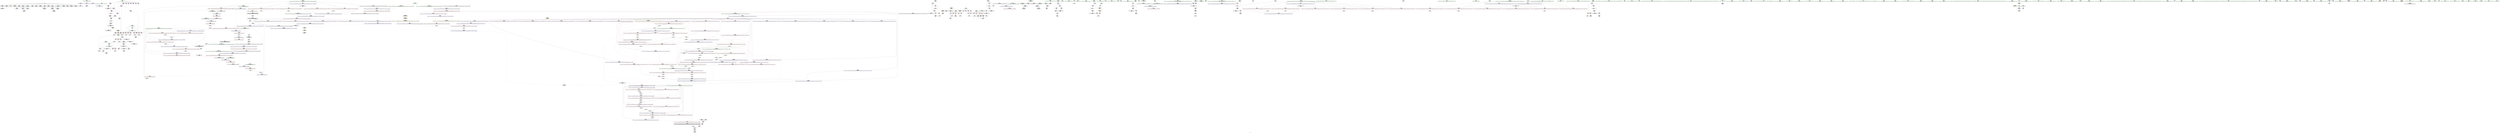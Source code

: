 digraph "SVFG" {
	label="SVFG";

	Node0x55e413823700 [shape=record,color=grey,label="{NodeID: 0\nNullPtr}"];
	Node0x55e413823700 -> Node0x55e413850330[style=solid];
	Node0x55e413823700 -> Node0x55e413850430[style=solid];
	Node0x55e413823700 -> Node0x55e413850500[style=solid];
	Node0x55e413823700 -> Node0x55e4138505d0[style=solid];
	Node0x55e413823700 -> Node0x55e4138506a0[style=solid];
	Node0x55e413823700 -> Node0x55e413850770[style=solid];
	Node0x55e413823700 -> Node0x55e413850840[style=solid];
	Node0x55e413823700 -> Node0x55e413850910[style=solid];
	Node0x55e413823700 -> Node0x55e4138509e0[style=solid];
	Node0x55e413823700 -> Node0x55e413850ab0[style=solid];
	Node0x55e413823700 -> Node0x55e413850b80[style=solid];
	Node0x55e413823700 -> Node0x55e413850c50[style=solid];
	Node0x55e413823700 -> Node0x55e413850d20[style=solid];
	Node0x55e413823700 -> Node0x55e413850df0[style=solid];
	Node0x55e413823700 -> Node0x55e41385e590[style=solid];
	Node0x55e4138710d0 [shape=record,color=grey,label="{NodeID: 609\n489 = Binary(487, 488, )\n}"];
	Node0x55e4138710d0 -> Node0x55e413854cb0[style=solid];
	Node0x55e413863df0 [shape=record,color=blue,label="{NodeID: 443\n675\<--684\n__res\<--rem\n_ZNSt8__detail4_ModImLm4294967296ELm1ELm0ELb1ELb1EE6__calcEm\n}"];
	Node0x55e413863df0 -> Node0x55e41385c790[style=dashed];
	Node0x55e413859600 [shape=record,color=red,label="{NodeID: 277\n347\<--310\n\<--i\n_Z4readv\n}"];
	Node0x55e413859600 -> Node0x55e4138517e0[style=solid];
	Node0x55e413849850 [shape=record,color=green,label="{NodeID: 111\n547\<--548\nt\<--t_field_insensitive\nmain\n}"];
	Node0x55e413849850 -> Node0x55e41385b820[style=solid];
	Node0x55e413849850 -> Node0x55e41385b8f0[style=solid];
	Node0x55e413849850 -> Node0x55e413863020[style=solid];
	Node0x55e413849850 -> Node0x55e4138630f0[style=solid];
	Node0x55e4138d0020 [shape=record,color=black,label="{NodeID: 886\n233 = PHI(241, )\n}"];
	Node0x55e4138d0020 -> Node0x55e41386f5d0[style=solid];
	Node0x55e413853380 [shape=record,color=blue,label="{NodeID: 388\n208\<--207\nthis.addr\<--this\n_ZNSt13random_deviceD2Ev\n}"];
	Node0x55e413853380 -> Node0x55e4138584f0[style=dashed];
	Node0x55e41384e890 [shape=record,color=purple,label="{NodeID: 222\n735\<--724\n_M_x\<--this1\n_ZNSt23mersenne_twister_engineImLm32ELm624ELm397ELm31ELm2567483615ELm11ELm4294967295ELm7ELm2636928640ELm15ELm4022730752ELm18ELm1812433253EE11_M_gen_randEv\n}"];
	Node0x55e41384ab30 [shape=record,color=green,label="{NodeID: 56\n80\<--81\n__x.addr\<--__x.addr_field_insensitive\n_ZSt4acose\n}"];
	Node0x55e41384ab30 -> Node0x55e413857e70[style=solid];
	Node0x55e41384ab30 -> Node0x55e41385e760[style=solid];
	Node0x55e41388f620 [shape=record,color=black,label="{NodeID: 665\nMR_60V_4 = PHI(MR_60V_5, MR_60V_3, )\npts\{411 \}\n}"];
	Node0x55e41388f620 -> Node0x55e41385a640[style=dashed];
	Node0x55e41388f620 -> Node0x55e41385a710[style=dashed];
	Node0x55e41388f620 -> Node0x55e41385a7e0[style=dashed];
	Node0x55e41388f620 -> Node0x55e413854700[style=dashed];
	Node0x55e41388f620 -> Node0x55e4138548a0[style=dashed];
	Node0x55e41385c380 [shape=record,color=red,label="{NodeID: 333\n618\<--617\n\<--arrayidx3\n_ZNSt23mersenne_twister_engineImLm32ELm624ELm397ELm31ELm2567483615ELm11ELm4294967295ELm7ELm2636928640ELm15ELm4022730752ELm18ELm1812433253EE4seedEm\n}"];
	Node0x55e41385c380 -> Node0x55e413863500[style=solid];
	Node0x55e413851bf0 [shape=record,color=black,label="{NodeID: 167\n452\<--451\ntobool\<--\n_Z5solvev\n}"];
	Node0x55e41383f520 [shape=record,color=green,label="{NodeID: 1\n7\<--1\n__dso_handle\<--dummyObj\nGlob }"];
	Node0x55e413871250 [shape=record,color=grey,label="{NodeID: 610\n281 = Binary(280, 278, )\n}"];
	Node0x55e413871250 -> Node0x55e413853860[style=solid];
	Node0x55e413863ec0 [shape=record,color=blue,label="{NodeID: 444\n691\<--690\n__x.addr\<--__x\n_ZNSt8__detail4_ModImLm624ELm1ELm0ELb1ELb1EE6__calcEm\n}"];
	Node0x55e413863ec0 -> Node0x55e41385c860[style=dashed];
	Node0x55e4138596d0 [shape=record,color=red,label="{NodeID: 278\n352\<--310\n\<--i\n_Z4readv\n}"];
	Node0x55e4138596d0 -> Node0x55e4138728d0[style=solid];
	Node0x55e413849920 [shape=record,color=green,label="{NodeID: 112\n579\<--580\n__cxa_begin_catch\<--__cxa_begin_catch_field_insensitive\n}"];
	Node0x55e4138d0190 [shape=record,color=black,label="{NodeID: 887\n321 = PHI()\n}"];
	Node0x55e4138d0190 -> Node0x55e413873650[style=solid];
	Node0x55e413853450 [shape=record,color=blue,label="{NodeID: 389\n230\<--229\nx.addr\<--x\n_Z3rndi\n}"];
	Node0x55e413853450 -> Node0x55e4138585c0[style=dashed];
	Node0x55e41384e960 [shape=record,color=purple,label="{NodeID: 223\n737\<--724\narrayidx\<--this1\n_ZNSt23mersenne_twister_engineImLm32ELm624ELm397ELm31ELm2567483615ELm11ELm4294967295ELm7ELm2636928640ELm15ELm4022730752ELm18ELm1812433253EE11_M_gen_randEv\n}"];
	Node0x55e41384e960 -> Node0x55e41385da40[style=solid];
	Node0x55e41384ac00 [shape=record,color=green,label="{NodeID: 57\n85\<--86\nacosl\<--acosl_field_insensitive\n}"];
	Node0x55e41388fb20 [shape=record,color=black,label="{NodeID: 666\nMR_83V_3 = PHI(MR_83V_4, MR_83V_2, )\npts\{596 \}\n}"];
	Node0x55e41388fb20 -> Node0x55e41385bb60[style=dashed];
	Node0x55e41388fb20 -> Node0x55e41385bc30[style=dashed];
	Node0x55e41388fb20 -> Node0x55e41385bd00[style=dashed];
	Node0x55e41388fb20 -> Node0x55e41385bdd0[style=dashed];
	Node0x55e41388fb20 -> Node0x55e41385bea0[style=dashed];
	Node0x55e41388fb20 -> Node0x55e413863910[style=dashed];
	Node0x55e41385c450 [shape=record,color=red,label="{NodeID: 334\n656\<--653\n\<--__x.addr\n_ZNSt8__detail5__modImLm4294967296ELm1ELm0EEET_S1_\n|{<s0>37}}"];
	Node0x55e41385c450:s0 -> Node0x55e4138cec60[style=solid,color=red];
	Node0x55e413851cc0 [shape=record,color=black,label="{NodeID: 168\n465\<--464\nidxprom11\<--\n_Z5solvev\n}"];
	Node0x55e413845f00 [shape=record,color=green,label="{NodeID: 2\n9\<--1\n\<--dummyObj\nCan only get source location for instruction, argument, global var or function.}"];
	Node0x55e4138713d0 [shape=record,color=grey,label="{NodeID: 611\n616 = Binary(615, 262, )\n}"];
	Node0x55e413863f90 [shape=record,color=blue,label="{NodeID: 445\n693\<--698\n__res\<--add\n_ZNSt8__detail4_ModImLm624ELm1ELm0ELb1ELb1EE6__calcEm\n}"];
	Node0x55e413863f90 -> Node0x55e41385c930[style=dashed];
	Node0x55e413863f90 -> Node0x55e413864060[style=dashed];
	Node0x55e4138597a0 [shape=record,color=red,label="{NodeID: 279\n364\<--312\n\<--i12\n_Z4readv\n}"];
	Node0x55e4138597a0 -> Node0x55e413874b50[style=solid];
	Node0x55e413849a20 [shape=record,color=green,label="{NodeID: 113\n582\<--583\n_ZSt9terminatev\<--_ZSt9terminatev_field_insensitive\n}"];
	Node0x55e4138d0260 [shape=record,color=black,label="{NodeID: 888\n369 = PHI()\n}"];
	Node0x55e413853520 [shape=record,color=blue,label="{NodeID: 390\n243\<--242\nthis.addr\<--this\n_ZNSt23mersenne_twister_engineImLm32ELm624ELm397ELm31ELm2567483615ELm11ELm4294967295ELm7ELm2636928640ELm15ELm4022730752ELm18ELm1812433253EEclEv\n}"];
	Node0x55e413853520 -> Node0x55e413858690[style=dashed];
	Node0x55e41384ea30 [shape=record,color=purple,label="{NodeID: 224\n740\<--724\n_M_x2\<--this1\n_ZNSt23mersenne_twister_engineImLm32ELm624ELm397ELm31ELm2567483615ELm11ELm4294967295ELm7ELm2636928640ELm15ELm4022730752ELm18ELm1812433253EE11_M_gen_randEv\n}"];
	Node0x55e41384ad00 [shape=record,color=green,label="{NodeID: 58\n88\<--89\n__cxx_global_var_init.2\<--__cxx_global_var_init.2_field_insensitive\n}"];
	Node0x55e413890020 [shape=record,color=black,label="{NodeID: 667\nMR_85V_2 = PHI(MR_85V_6, MR_85V_1, )\npts\{598 \}\n}"];
	Node0x55e413890020 -> Node0x55e413863500[style=dashed];
	Node0x55e41385c520 [shape=record,color=red,label="{NodeID: 335\n666\<--663\n\<--__x.addr\n_ZNSt8__detail5__modImLm624ELm1ELm0EEET_S1_\n|{<s0>38}}"];
	Node0x55e41385c520:s0 -> Node0x55e4138c99f0[style=solid,color=red];
	Node0x55e413851d90 [shape=record,color=black,label="{NodeID: 169\n474\<--473\nidxprom15\<--\n_Z5solvev\n}"];
	Node0x55e413845f90 [shape=record,color=green,label="{NodeID: 3\n13\<--1\n.str\<--dummyObj\nGlob }"];
	Node0x55e413871550 [shape=record,color=grey,label="{NodeID: 612\n286 = Binary(284, 287, )\n}"];
	Node0x55e413871550 -> Node0x55e413870dd0[style=solid];
	Node0x55e413864060 [shape=record,color=blue,label="{NodeID: 446\n693\<--701\n__res\<--rem\n_ZNSt8__detail4_ModImLm624ELm1ELm0ELb1ELb1EE6__calcEm\n}"];
	Node0x55e413864060 -> Node0x55e41385ca00[style=dashed];
	Node0x55e413859870 [shape=record,color=red,label="{NodeID: 280\n392\<--312\n\<--i12\n_Z4readv\n}"];
	Node0x55e413859870 -> Node0x55e413872d50[style=solid];
	Node0x55e41384efc0 [shape=record,color=green,label="{NodeID: 114\n591\<--592\nthis.addr\<--this.addr_field_insensitive\n_ZNSt23mersenne_twister_engineImLm32ELm624ELm397ELm31ELm2567483615ELm11ELm4294967295ELm7ELm2636928640ELm15ELm4022730752ELm18ELm1812433253EE4seedEm\n}"];
	Node0x55e41384efc0 -> Node0x55e41385b9c0[style=solid];
	Node0x55e41384efc0 -> Node0x55e4138631c0[style=solid];
	Node0x55e4138d0330 [shape=record,color=black,label="{NodeID: 889\n518 = PHI()\n}"];
	Node0x55e4138535f0 [shape=record,color=blue,label="{NodeID: 391\n259\<--261\n_M_p2\<--inc\n_ZNSt23mersenne_twister_engineImLm32ELm624ELm397ELm31ELm2567483615ELm11ELm4294967295ELm7ELm2636928640ELm15ELm4022730752ELm18ELm1812433253EEclEv\n|{<s0>21}}"];
	Node0x55e4138535f0:s0 -> Node0x55e4138ab8f0[style=dashed,color=blue];
	Node0x55e41384eb00 [shape=record,color=purple,label="{NodeID: 225\n743\<--724\narrayidx3\<--this1\n_ZNSt23mersenne_twister_engineImLm32ELm624ELm397ELm31ELm2567483615ELm11ELm4294967295ELm7ELm2636928640ELm15ELm4022730752ELm18ELm1812433253EE11_M_gen_randEv\n}"];
	Node0x55e41384eb00 -> Node0x55e41385db10[style=solid];
	Node0x55e41384ae00 [shape=record,color=green,label="{NodeID: 59\n91\<--92\nref.tmp\<--ref.tmp_field_insensitive\n__cxx_global_var_init.2\n|{<s0>7|<s1>8|<s2>10|<s3>13}}"];
	Node0x55e41384ae00:s0 -> Node0x55e4138ce7d0[style=solid,color=red];
	Node0x55e41384ae00:s1 -> Node0x55e4138cf350[style=solid,color=red];
	Node0x55e41384ae00:s2 -> Node0x55e4138cea50[style=solid,color=red];
	Node0x55e41384ae00:s3 -> Node0x55e4138cea50[style=solid,color=red];
	Node0x55e413890520 [shape=record,color=black,label="{NodeID: 668\nMR_34V_3 = PHI(MR_34V_4, MR_34V_2, )\npts\{120000 \}\n|{|<s2>18}}"];
	Node0x55e413890520 -> Node0x55e41385c380[style=dashed];
	Node0x55e413890520 -> Node0x55e413863840[style=dashed];
	Node0x55e413890520:s2 -> Node0x55e4138ab630[style=dashed,color=blue];
	Node0x55e41385c5f0 [shape=record,color=red,label="{NodeID: 336\n678\<--673\n\<--__x.addr\n_ZNSt8__detail4_ModImLm4294967296ELm1ELm0ELb1ELb1EE6__calcEm\n}"];
	Node0x55e41385c5f0 -> Node0x55e413872bd0[style=solid];
	Node0x55e413851e60 [shape=record,color=black,label="{NodeID: 170\n484\<--483\nidxprom17\<--\n_Z5solvev\n}"];
	Node0x55e413846240 [shape=record,color=green,label="{NodeID: 4\n20\<--1\n\<--dummyObj\nCan only get source location for instruction, argument, global var or function.}"];
	Node0x55e4138716d0 [shape=record,color=grey,label="{NodeID: 613\n284 = Binary(283, 285, )\n}"];
	Node0x55e4138716d0 -> Node0x55e413871550[style=solid];
	Node0x55e413864130 [shape=record,color=blue,label="{NodeID: 447\n707\<--706\nthis.addr\<--this\n_ZNSt23mersenne_twister_engineImLm32ELm624ELm397ELm31ELm2567483615ELm11ELm4294967295ELm7ELm2636928640ELm15ELm4022730752ELm18ELm1812433253EE11_M_gen_randEv\n}"];
	Node0x55e413864130 -> Node0x55e41385cad0[style=dashed];
	Node0x55e413859940 [shape=record,color=red,label="{NodeID: 281\n370\<--314\n\<--v\n_Z4readv\n}"];
	Node0x55e413859940 -> Node0x55e413873050[style=solid];
	Node0x55e41384f090 [shape=record,color=green,label="{NodeID: 115\n593\<--594\n__sd.addr\<--__sd.addr_field_insensitive\n_ZNSt23mersenne_twister_engineImLm32ELm624ELm397ELm31ELm2567483615ELm11ELm4294967295ELm7ELm2636928640ELm15ELm4022730752ELm18ELm1812433253EE4seedEm\n}"];
	Node0x55e41384f090 -> Node0x55e41385ba90[style=solid];
	Node0x55e41384f090 -> Node0x55e413863290[style=solid];
	Node0x55e4138d0400 [shape=record,color=black,label="{NodeID: 890\n552 = PHI()\n}"];
	Node0x55e4138536c0 [shape=record,color=blue,label="{NodeID: 392\n245\<--265\n__z\<--\n_ZNSt23mersenne_twister_engineImLm32ELm624ELm397ELm31ELm2567483615ELm11ELm4294967295ELm7ELm2636928640ELm15ELm4022730752ELm18ELm1812433253EEclEv\n}"];
	Node0x55e4138536c0 -> Node0x55e413858760[style=dashed];
	Node0x55e4138536c0 -> Node0x55e413858830[style=dashed];
	Node0x55e4138536c0 -> Node0x55e413853790[style=dashed];
	Node0x55e41384ebd0 [shape=record,color=purple,label="{NodeID: 226\n748\<--724\n_M_x5\<--this1\n_ZNSt23mersenne_twister_engineImLm32ELm624ELm397ELm31ELm2567483615ELm11ELm4294967295ELm7ELm2636928640ELm15ELm4022730752ELm18ELm1812433253EE11_M_gen_randEv\n}"];
	Node0x55e41384aed0 [shape=record,color=green,label="{NodeID: 60\n93\<--94\nref.tmp1\<--ref.tmp1_field_insensitive\n__cxx_global_var_init.2\n|{<s0>7}}"];
	Node0x55e41384aed0:s0 -> Node0x55e4138ce910[style=solid,color=red];
	Node0x55e413890a20 [shape=record,color=black,label="{NodeID: 669\nMR_34V_3 = PHI(MR_34V_2, MR_34V_1, )\npts\{120000 \}\n|{|<s1>21}}"];
	Node0x55e413890a20 -> Node0x55e413859050[style=dashed];
	Node0x55e413890a20:s1 -> Node0x55e4138ab8f0[style=dashed,color=blue];
	Node0x55e41385c6c0 [shape=record,color=red,label="{NodeID: 337\n683\<--675\n\<--__res\n_ZNSt8__detail4_ModImLm4294967296ELm1ELm0ELb1ELb1EE6__calcEm\n}"];
	Node0x55e41385c6c0 -> Node0x55e41386ced0[style=solid];
	Node0x55e413851f30 [shape=record,color=black,label="{NodeID: 171\n512\<--511\ntobool29\<--\n_Z5solvev\n}"];
	Node0x55e4138462d0 [shape=record,color=green,label="{NodeID: 5\n26\<--1\n.str.3\<--dummyObj\nGlob }"];
	Node0x55e413871850 [shape=record,color=grey,label="{NodeID: 614\n559 = Binary(558, 354, )\n}"];
	Node0x55e413871850 -> Node0x55e4138630f0[style=solid];
	Node0x55e413864200 [shape=record,color=blue,label="{NodeID: 448\n709\<--726\n__upper_mask\<--\n_ZNSt23mersenne_twister_engineImLm32ELm624ELm397ELm31ELm2567483615ELm11ELm4294967295ELm7ELm2636928640ELm15ELm4022730752ELm18ELm1812433253EE11_M_gen_randEv\n}"];
	Node0x55e413859a10 [shape=record,color=red,label="{NodeID: 282\n377\<--314\n\<--v\n_Z4readv\n}"];
	Node0x55e413859a10 -> Node0x55e4138518b0[style=solid];
	Node0x55e41384f160 [shape=record,color=green,label="{NodeID: 116\n595\<--596\n__i\<--__i_field_insensitive\n_ZNSt23mersenne_twister_engineImLm32ELm624ELm397ELm31ELm2567483615ELm11ELm4294967295ELm7ELm2636928640ELm15ELm4022730752ELm18ELm1812433253EE4seedEm\n}"];
	Node0x55e41384f160 -> Node0x55e41385bb60[style=solid];
	Node0x55e41384f160 -> Node0x55e41385bc30[style=solid];
	Node0x55e41384f160 -> Node0x55e41385bd00[style=solid];
	Node0x55e41384f160 -> Node0x55e41385bdd0[style=solid];
	Node0x55e41384f160 -> Node0x55e41385bea0[style=solid];
	Node0x55e41384f160 -> Node0x55e413863430[style=solid];
	Node0x55e41384f160 -> Node0x55e413863910[style=solid];
	Node0x55e4138d04d0 [shape=record,color=black,label="{NodeID: 891\n555 = PHI(305, )\n}"];
	Node0x55e4138d04d0 -> Node0x55e4138743d0[style=solid];
	Node0x55e413853790 [shape=record,color=blue,label="{NodeID: 393\n245\<--273\n__z\<--xor\n_ZNSt23mersenne_twister_engineImLm32ELm624ELm397ELm31ELm2567483615ELm11ELm4294967295ELm7ELm2636928640ELm15ELm4022730752ELm18ELm1812433253EEclEv\n}"];
	Node0x55e413853790 -> Node0x55e413858900[style=dashed];
	Node0x55e413853790 -> Node0x55e4138589d0[style=dashed];
	Node0x55e413853790 -> Node0x55e413853860[style=dashed];
	Node0x55e41384eca0 [shape=record,color=purple,label="{NodeID: 227\n752\<--724\narrayidx7\<--this1\n_ZNSt23mersenne_twister_engineImLm32ELm624ELm397ELm31ELm2567483615ELm11ELm4294967295ELm7ELm2636928640ELm15ELm4022730752ELm18ELm1812433253EE11_M_gen_randEv\n}"];
	Node0x55e41384eca0 -> Node0x55e41385dbe0[style=solid];
	Node0x55e41384afa0 [shape=record,color=green,label="{NodeID: 61\n95\<--96\nref.tmp2\<--ref.tmp2_field_insensitive\n__cxx_global_var_init.2\n}"];
	Node0x55e41385c790 [shape=record,color=red,label="{NodeID: 338\n687\<--675\n\<--__res\n_ZNSt8__detail4_ModImLm4294967296ELm1ELm0ELb1ELb1EE6__calcEm\n}"];
	Node0x55e41385c790 -> Node0x55e4138521a0[style=solid];
	Node0x55e413852000 [shape=record,color=black,label="{NodeID: 172\n651\<--657\n_ZNSt8__detail5__modImLm4294967296ELm1ELm0EEET_S1__ret\<--call\n_ZNSt8__detail5__modImLm4294967296ELm1ELm0EEET_S1_\n|{<s0>34|<s1>36}}"];
	Node0x55e413852000:s0 -> Node0x55e4138ce160[style=solid,color=blue];
	Node0x55e413852000:s1 -> Node0x55e4138cfe10[style=solid,color=blue];
	Node0x55e413846360 [shape=record,color=green,label="{NodeID: 6\n28\<--1\n.str.4\<--dummyObj\nGlob }"];
	Node0x55e4138719d0 [shape=record,color=grey,label="{NodeID: 615\n276 = Binary(275, 277, )\n}"];
	Node0x55e4138719d0 -> Node0x55e413871cd0[style=solid];
	Node0x55e4138642d0 [shape=record,color=blue,label="{NodeID: 449\n711\<--728\n__lower_mask\<--\n_ZNSt23mersenne_twister_engineImLm32ELm624ELm397ELm31ELm2567483615ELm11ELm4294967295ELm7ELm2636928640ELm15ELm4022730752ELm18ELm1812433253EE11_M_gen_randEv\n}"];
	Node0x55e413859ae0 [shape=record,color=red,label="{NodeID: 283\n374\<--316\n\<--u\n_Z4readv\n}"];
	Node0x55e413859ae0 -> Node0x55e413871fd0[style=solid];
	Node0x55e41384f230 [shape=record,color=green,label="{NodeID: 117\n597\<--598\n__x\<--__x_field_insensitive\n_ZNSt23mersenne_twister_engineImLm32ELm624ELm397ELm31ELm2567483615ELm11ELm4294967295ELm7ELm2636928640ELm15ELm4022730752ELm18ELm1812433253EE4seedEm\n}"];
	Node0x55e41384f230 -> Node0x55e41385bf70[style=solid];
	Node0x55e41384f230 -> Node0x55e41385c040[style=solid];
	Node0x55e41384f230 -> Node0x55e41385c110[style=solid];
	Node0x55e41384f230 -> Node0x55e41385c1e0[style=solid];
	Node0x55e41384f230 -> Node0x55e41385c2b0[style=solid];
	Node0x55e41384f230 -> Node0x55e413863500[style=solid];
	Node0x55e41384f230 -> Node0x55e4138635d0[style=solid];
	Node0x55e41384f230 -> Node0x55e4138636a0[style=solid];
	Node0x55e41384f230 -> Node0x55e413863770[style=solid];
	Node0x55e4138d06d0 [shape=record,color=black,label="{NodeID: 892\n563 = PHI()\n}"];
	Node0x55e413172ee0 [shape=record,color=black,label="{NodeID: 560\n805 = PHI(762, 681, )\n}"];
	Node0x55e413172ee0 -> Node0x55e41386d1d0[style=solid];
	Node0x55e413853860 [shape=record,color=blue,label="{NodeID: 394\n245\<--281\n__z\<--xor4\n_ZNSt23mersenne_twister_engineImLm32ELm624ELm397ELm31ELm2567483615ELm11ELm4294967295ELm7ELm2636928640ELm15ELm4022730752ELm18ELm1812433253EEclEv\n}"];
	Node0x55e413853860 -> Node0x55e413858aa0[style=dashed];
	Node0x55e413853860 -> Node0x55e413858b70[style=dashed];
	Node0x55e413853860 -> Node0x55e413853930[style=dashed];
	Node0x55e41384ed70 [shape=record,color=purple,label="{NodeID: 228\n764\<--724\n_M_x10\<--this1\n_ZNSt23mersenne_twister_engineImLm32ELm624ELm397ELm31ELm2567483615ELm11ELm4294967295ELm7ELm2636928640ELm15ELm4022730752ELm18ELm1812433253EE11_M_gen_randEv\n}"];
	Node0x55e41384b070 [shape=record,color=green,label="{NodeID: 62\n97\<--98\nexn.slot\<--exn.slot_field_insensitive\n__cxx_global_var_init.2\n}"];
	Node0x55e41384b070 -> Node0x55e413857f40[style=solid];
	Node0x55e41384b070 -> Node0x55e41385e830[style=solid];
	Node0x55e41384b070 -> Node0x55e41385e9d0[style=solid];
	Node0x55e41384b070 -> Node0x55e41385eb70[style=solid];
	Node0x55e41385c860 [shape=record,color=red,label="{NodeID: 339\n696\<--691\n\<--__x.addr\n_ZNSt8__detail4_ModImLm624ELm1ELm0ELb1ELb1EE6__calcEm\n}"];
	Node0x55e41385c860 -> Node0x55e4138722d0[style=solid];
	Node0x55e4138520d0 [shape=record,color=black,label="{NodeID: 173\n661\<--667\n_ZNSt8__detail5__modImLm624ELm1ELm0EEET_S1__ret\<--call\n_ZNSt8__detail5__modImLm624ELm1ELm0EEET_S1_\n|{<s0>35}}"];
	Node0x55e4138520d0:s0 -> Node0x55e4138cfcd0[style=solid,color=blue];
	Node0x55e4138463f0 [shape=record,color=green,label="{NodeID: 7\n30\<--1\n.str.5\<--dummyObj\nGlob }"];
	Node0x55e413871b50 [shape=record,color=grey,label="{NodeID: 616\n621 = Binary(620, 622, )\n}"];
	Node0x55e413871b50 -> Node0x55e413871e50[style=solid];
	Node0x55e4138643a0 [shape=record,color=blue,label="{NodeID: 450\n713\<--681\n__k\<--\n_ZNSt23mersenne_twister_engineImLm32ELm624ELm397ELm31ELm2567483615ELm11ELm4294967295ELm7ELm2636928640ELm15ELm4022730752ELm18ELm1812433253EE11_M_gen_randEv\n}"];
	Node0x55e4138643a0 -> Node0x55e41388c110[style=dashed];
	Node0x55e413859bb0 [shape=record,color=red,label="{NodeID: 284\n384\<--316\n\<--u\n_Z4readv\n}"];
	Node0x55e413859bb0 -> Node0x55e413851980[style=solid];
	Node0x55e41384f300 [shape=record,color=green,label="{NodeID: 118\n604\<--605\n_ZNSt8__detail5__modImLm4294967296ELm1ELm0EEET_S1_\<--_ZNSt8__detail5__modImLm4294967296ELm1ELm0EEET_S1__field_insensitive\n}"];
	Node0x55e413544490 [shape=record,color=black,label="{NodeID: 561\n836 = PHI(762, 681, )\n}"];
	Node0x55e413544490 -> Node0x55e41386e850[style=solid];
	Node0x55e413853930 [shape=record,color=blue,label="{NodeID: 395\n245\<--289\n__z\<--xor7\n_ZNSt23mersenne_twister_engineImLm32ELm624ELm397ELm31ELm2567483615ELm11ELm4294967295ELm7ELm2636928640ELm15ELm4022730752ELm18ELm1812433253EEclEv\n}"];
	Node0x55e413853930 -> Node0x55e413858c40[style=dashed];
	Node0x55e413853930 -> Node0x55e413858d10[style=dashed];
	Node0x55e413853930 -> Node0x55e413853a00[style=dashed];
	Node0x55e41384ee40 [shape=record,color=purple,label="{NodeID: 229\n766\<--724\narrayidx11\<--this1\n_ZNSt23mersenne_twister_engineImLm32ELm624ELm397ELm31ELm2567483615ELm11ELm4294967295ELm7ELm2636928640ELm15ELm4022730752ELm18ELm1812433253EE11_M_gen_randEv\n}"];
	Node0x55e41384ee40 -> Node0x55e413864540[style=solid];
	Node0x55e41384b140 [shape=record,color=green,label="{NodeID: 63\n99\<--100\nehselector.slot\<--ehselector.slot_field_insensitive\n__cxx_global_var_init.2\n}"];
	Node0x55e41384b140 -> Node0x55e413858010[style=solid];
	Node0x55e41384b140 -> Node0x55e41385e900[style=solid];
	Node0x55e41384b140 -> Node0x55e41385eaa0[style=solid];
	Node0x55e41384b140 -> Node0x55e41385ec40[style=solid];
	Node0x55e41385c930 [shape=record,color=red,label="{NodeID: 340\n700\<--693\n\<--__res\n_ZNSt8__detail4_ModImLm624ELm1ELm0ELb1ELb1EE6__calcEm\n}"];
	Node0x55e41385c930 -> Node0x55e413872150[style=solid];
	Node0x55e4138521a0 [shape=record,color=black,label="{NodeID: 174\n671\<--687\n_ZNSt8__detail4_ModImLm4294967296ELm1ELm0ELb1ELb1EE6__calcEm_ret\<--\n_ZNSt8__detail4_ModImLm4294967296ELm1ELm0ELb1ELb1EE6__calcEm\n|{<s0>37}}"];
	Node0x55e4138521a0:s0 -> Node0x55e4138ce2d0[style=solid,color=blue];
	Node0x55e413846c30 [shape=record,color=green,label="{NodeID: 8\n32\<--1\n.str.6\<--dummyObj\nGlob }"];
	Node0x55e413871cd0 [shape=record,color=grey,label="{NodeID: 617\n278 = Binary(276, 279, )\n}"];
	Node0x55e413871cd0 -> Node0x55e413871250[style=solid];
	Node0x55e413864470 [shape=record,color=blue,label="{NodeID: 451\n715\<--746\n__y\<--or\n_ZNSt23mersenne_twister_engineImLm32ELm624ELm397ELm31ELm2567483615ELm11ELm4294967295ELm7ELm2636928640ELm15ELm4022730752ELm18ELm1812433253EE11_M_gen_randEv\n}"];
	Node0x55e413864470 -> Node0x55e41385d080[style=dashed];
	Node0x55e413864470 -> Node0x55e41385d150[style=dashed];
	Node0x55e413864470 -> Node0x55e41388c610[style=dashed];
	Node0x55e413859c80 [shape=record,color=red,label="{NodeID: 285\n341\<--340\n\<--arrayidx\n_Z4readv\n}"];
	Node0x55e413859c80 -> Node0x55e413873c50[style=solid];
	Node0x55e41384f3d0 [shape=record,color=green,label="{NodeID: 119\n632\<--633\n_ZNSt8__detail5__modImLm624ELm1ELm0EEET_S1_\<--_ZNSt8__detail5__modImLm624ELm1ELm0EEET_S1__field_insensitive\n}"];
	Node0x55e413544560 [shape=record,color=black,label="{NodeID: 562\n761 = PHI(762, 681, )\n}"];
	Node0x55e413544560 -> Node0x55e41386f2d0[style=solid];
	Node0x55e413853a00 [shape=record,color=blue,label="{NodeID: 396\n245\<--295\n__z\<--xor9\n_ZNSt23mersenne_twister_engineImLm32ELm624ELm397ELm31ELm2567483615ELm11ELm4294967295ELm7ELm2636928640ELm15ELm4022730752ELm18ELm1812433253EEclEv\n}"];
	Node0x55e413853a00 -> Node0x55e413858de0[style=dashed];
	Node0x55e41384ef10 [shape=record,color=purple,label="{NodeID: 230\n779\<--724\n_M_x17\<--this1\n_ZNSt23mersenne_twister_engineImLm32ELm624ELm397ELm31ELm2567483615ELm11ELm4294967295ELm7ELm2636928640ELm15ELm4022730752ELm18ELm1812433253EE11_M_gen_randEv\n}"];
	Node0x55e41384b210 [shape=record,color=green,label="{NodeID: 64\n102\<--103\n_ZNSaIcEC1Ev\<--_ZNSaIcEC1Ev_field_insensitive\n}"];
	Node0x55e41385ca00 [shape=record,color=red,label="{NodeID: 341\n703\<--693\n\<--__res\n_ZNSt8__detail4_ModImLm624ELm1ELm0ELb1ELb1EE6__calcEm\n}"];
	Node0x55e41385ca00 -> Node0x55e413852270[style=solid];
	Node0x55e413852270 [shape=record,color=black,label="{NodeID: 175\n689\<--703\n_ZNSt8__detail4_ModImLm624ELm1ELm0ELb1ELb1EE6__calcEm_ret\<--\n_ZNSt8__detail4_ModImLm624ELm1ELm0ELb1ELb1EE6__calcEm\n|{<s0>38}}"];
	Node0x55e413852270:s0 -> Node0x55e4138ce410[style=solid,color=blue];
	Node0x55e413846cc0 [shape=record,color=green,label="{NodeID: 9\n34\<--1\n.str.7\<--dummyObj\nGlob }"];
	Node0x55e413871e50 [shape=record,color=grey,label="{NodeID: 618\n624 = Binary(623, 621, )\n}"];
	Node0x55e413871e50 -> Node0x55e4138635d0[style=solid];
	Node0x55e413864540 [shape=record,color=blue,label="{NodeID: 452\n766\<--763\narrayidx11\<--xor9\n_ZNSt23mersenne_twister_engineImLm32ELm624ELm397ELm31ELm2567483615ELm11ELm4294967295ELm7ELm2636928640ELm15ELm4022730752ELm18ELm1812433253EE11_M_gen_randEv\n}"];
	Node0x55e413864540 -> Node0x55e41385da40[style=dashed];
	Node0x55e413864540 -> Node0x55e41385db10[style=dashed];
	Node0x55e413864540 -> Node0x55e41385dbe0[style=dashed];
	Node0x55e413864540 -> Node0x55e41385dcb0[style=dashed];
	Node0x55e413864540 -> Node0x55e41385dd80[style=dashed];
	Node0x55e413864540 -> Node0x55e41385de50[style=dashed];
	Node0x55e413864540 -> Node0x55e41385df20[style=dashed];
	Node0x55e413864540 -> Node0x55e41385dff0[style=dashed];
	Node0x55e413864540 -> Node0x55e41385e0c0[style=dashed];
	Node0x55e413864540 -> Node0x55e413864540[style=dashed];
	Node0x55e413864540 -> Node0x55e413864880[style=dashed];
	Node0x55e413864540 -> Node0x55e413864af0[style=dashed];
	Node0x55e413859d50 [shape=record,color=red,label="{NodeID: 286\n381\<--380\n\<--arrayidx19\n_Z4readv\n}"];
	Node0x55e413859d50 -> Node0x55e4138725d0[style=solid];
	Node0x55e41384f4d0 [shape=record,color=green,label="{NodeID: 120\n653\<--654\n__x.addr\<--__x.addr_field_insensitive\n_ZNSt8__detail5__modImLm4294967296ELm1ELm0EEET_S1_\n}"];
	Node0x55e41384f4d0 -> Node0x55e41385c450[style=solid];
	Node0x55e41384f4d0 -> Node0x55e413863ab0[style=solid];
	Node0x55e413856f70 [shape=record,color=grey,label="{NodeID: 563\n813 = Binary(812, 262, )\n}"];
	Node0x55e413856f70 -> Node0x55e413864950[style=solid];
	Node0x55e413853ad0 [shape=record,color=blue,label="{NodeID: 397\n306\<--20\nretval\<--\n_Z4readv\n}"];
	Node0x55e413853ad0 -> Node0x55e413899120[style=dashed];
	Node0x55e4138570a0 [shape=record,color=purple,label="{NodeID: 231\n781\<--724\narrayidx18\<--this1\n_ZNSt23mersenne_twister_engineImLm32ELm624ELm397ELm31ELm2567483615ELm11ELm4294967295ELm7ELm2636928640ELm15ELm4022730752ELm18ELm1812433253EE11_M_gen_randEv\n}"];
	Node0x55e4138570a0 -> Node0x55e41385dcb0[style=solid];
	Node0x55e41384b310 [shape=record,color=green,label="{NodeID: 65\n106\<--107\n_ZNSt7__cxx1112basic_stringIcSt11char_traitsIcESaIcEEC1EPKcRKS3_\<--_ZNSt7__cxx1112basic_stringIcSt11char_traitsIcESaIcEEC1EPKcRKS3__field_insensitive\n}"];
	Node0x55e413892320 [shape=record,color=black,label="{NodeID: 674\nMR_109V_3 = PHI(MR_109V_4, MR_109V_2, )\npts\{718 \}\n}"];
	Node0x55e413892320 -> Node0x55e41385d220[style=dashed];
	Node0x55e413892320 -> Node0x55e41385d2f0[style=dashed];
	Node0x55e413892320 -> Node0x55e41385d3c0[style=dashed];
	Node0x55e413892320 -> Node0x55e41385d490[style=dashed];
	Node0x55e413892320 -> Node0x55e41385d560[style=dashed];
	Node0x55e413892320 -> Node0x55e41385d630[style=dashed];
	Node0x55e413892320 -> Node0x55e413864950[style=dashed];
	Node0x55e41385cad0 [shape=record,color=red,label="{NodeID: 342\n724\<--707\nthis1\<--this.addr\n_ZNSt23mersenne_twister_engineImLm32ELm624ELm397ELm31ELm2567483615ELm11ELm4294967295ELm7ELm2636928640ELm15ELm4022730752ELm18ELm1812433253EE11_M_gen_randEv\n}"];
	Node0x55e41385cad0 -> Node0x55e41384e890[style=solid];
	Node0x55e41385cad0 -> Node0x55e41384e960[style=solid];
	Node0x55e41385cad0 -> Node0x55e41384ea30[style=solid];
	Node0x55e41385cad0 -> Node0x55e41384eb00[style=solid];
	Node0x55e41385cad0 -> Node0x55e41384ebd0[style=solid];
	Node0x55e41385cad0 -> Node0x55e41384eca0[style=solid];
	Node0x55e41385cad0 -> Node0x55e41384ed70[style=solid];
	Node0x55e41385cad0 -> Node0x55e41384ee40[style=solid];
	Node0x55e41385cad0 -> Node0x55e41384ef10[style=solid];
	Node0x55e41385cad0 -> Node0x55e4138570a0[style=solid];
	Node0x55e41385cad0 -> Node0x55e413857170[style=solid];
	Node0x55e41385cad0 -> Node0x55e413857240[style=solid];
	Node0x55e41385cad0 -> Node0x55e413857310[style=solid];
	Node0x55e41385cad0 -> Node0x55e4138573e0[style=solid];
	Node0x55e41385cad0 -> Node0x55e4138574b0[style=solid];
	Node0x55e41385cad0 -> Node0x55e413857580[style=solid];
	Node0x55e41385cad0 -> Node0x55e413857650[style=solid];
	Node0x55e41385cad0 -> Node0x55e413857720[style=solid];
	Node0x55e41385cad0 -> Node0x55e4138577f0[style=solid];
	Node0x55e41385cad0 -> Node0x55e4138578c0[style=solid];
	Node0x55e41385cad0 -> Node0x55e413857990[style=solid];
	Node0x55e41385cad0 -> Node0x55e413857a60[style=solid];
	Node0x55e41385cad0 -> Node0x55e413857b30[style=solid];
	Node0x55e41385cad0 -> Node0x55e413857c00[style=solid];
	Node0x55e41385cad0 -> Node0x55e413857cd0[style=solid];
	Node0x55e413852340 [shape=record,color=black,label="{NodeID: 176\n760\<--759\n\<--tobool\n_ZNSt23mersenne_twister_engineImLm32ELm624ELm397ELm31ELm2567483615ELm11ELm4294967295ELm7ELm2636928640ELm15ELm4022730752ELm18ELm1812433253EE11_M_gen_randEv\n}"];
	Node0x55e413846d50 [shape=record,color=green,label="{NodeID: 10\n36\<--1\n__PRETTY_FUNCTION__._Z5solvev\<--dummyObj\nGlob }"];
	Node0x55e413871fd0 [shape=record,color=grey,label="{NodeID: 619\n375 = Binary(374, 372, )\n}"];
	Node0x55e413871fd0 -> Node0x55e413854150[style=solid];
	Node0x55e413864610 [shape=record,color=blue,label="{NodeID: 453\n713\<--770\n__k\<--inc\n_ZNSt23mersenne_twister_engineImLm32ELm624ELm397ELm31ELm2567483615ELm11ELm4294967295ELm7ELm2636928640ELm15ELm4022730752ELm18ELm1812433253EE11_M_gen_randEv\n}"];
	Node0x55e413864610 -> Node0x55e41388c110[style=dashed];
	Node0x55e413859e20 [shape=record,color=red,label="{NodeID: 287\n388\<--387\n\<--arrayidx22\n_Z4readv\n}"];
	Node0x55e413859e20 -> Node0x55e413872750[style=solid];
	Node0x55e41384f5a0 [shape=record,color=green,label="{NodeID: 121\n658\<--659\n_ZNSt8__detail4_ModImLm4294967296ELm1ELm0ELb1ELb1EE6__calcEm\<--_ZNSt8__detail4_ModImLm4294967296ELm1ELm0ELb1ELb1EE6__calcEm_field_insensitive\n}"];
	Node0x55e41386cd50 [shape=record,color=grey,label="{NodeID: 564\n680 = Binary(679, 681, )\n}"];
	Node0x55e41386cd50 -> Node0x55e413863d20[style=solid];
	Node0x55e413853ba0 [shape=record,color=blue,label="{NodeID: 398\n308\<--20\nit\<--\n_Z4readv\n}"];
	Node0x55e413853ba0 -> Node0x55e4138591f0[style=dashed];
	Node0x55e413853ba0 -> Node0x55e4138592c0[style=dashed];
	Node0x55e413853ba0 -> Node0x55e413859390[style=dashed];
	Node0x55e413853ba0 -> Node0x55e413859460[style=dashed];
	Node0x55e413853ba0 -> Node0x55e413853ee0[style=dashed];
	Node0x55e413853ba0 -> Node0x55e413899620[style=dashed];
	Node0x55e413857170 [shape=record,color=purple,label="{NodeID: 232\n784\<--724\n_M_x20\<--this1\n_ZNSt23mersenne_twister_engineImLm32ELm624ELm397ELm31ELm2567483615ELm11ELm4294967295ELm7ELm2636928640ELm15ELm4022730752ELm18ELm1812433253EE11_M_gen_randEv\n}"];
	Node0x55e41384b410 [shape=record,color=green,label="{NodeID: 66\n109\<--110\n_ZNSt13random_deviceC2ERKNSt7__cxx1112basic_stringIcSt11char_traitsIcESaIcEEE\<--_ZNSt13random_deviceC2ERKNSt7__cxx1112basic_stringIcSt11char_traitsIcESaIcEEE_field_insensitive\n}"];
	Node0x55e413892820 [shape=record,color=black,label="{NodeID: 675\nMR_111V_2 = PHI(MR_111V_3, MR_111V_1, )\npts\{720 \}\n}"];
	Node0x55e413892820 -> Node0x55e4138647b0[style=dashed];
	Node0x55e41385cba0 [shape=record,color=red,label="{NodeID: 343\n731\<--713\n\<--__k\n_ZNSt23mersenne_twister_engineImLm32ELm624ELm397ELm31ELm2567483615ELm11ELm4294967295ELm7ELm2636928640ELm15ELm4022730752ELm18ELm1812433253EE11_M_gen_randEv\n}"];
	Node0x55e41385cba0 -> Node0x55e413874250[style=solid];
	Node0x55e413852410 [shape=record,color=black,label="{NodeID: 177\n804\<--803\n\<--tobool31\n_ZNSt23mersenne_twister_engineImLm32ELm624ELm397ELm31ELm2567483615ELm11ELm4294967295ELm7ELm2636928640ELm15ELm4022730752ELm18ELm1812433253EE11_M_gen_randEv\n}"];
	Node0x55e413846e10 [shape=record,color=green,label="{NodeID: 11\n38\<--1\n.str.8\<--dummyObj\nGlob }"];
	Node0x55e413872150 [shape=record,color=grey,label="{NodeID: 620\n701 = Binary(700, 252, )\n}"];
	Node0x55e413872150 -> Node0x55e413864060[style=solid];
	Node0x55e4138646e0 [shape=record,color=blue,label="{NodeID: 454\n717\<--733\n__k12\<--\n_ZNSt23mersenne_twister_engineImLm32ELm624ELm397ELm31ELm2567483615ELm11ELm4294967295ELm7ELm2636928640ELm15ELm4022730752ELm18ELm1812433253EE11_M_gen_randEv\n}"];
	Node0x55e4138646e0 -> Node0x55e413892320[style=dashed];
	Node0x55e413859ef0 [shape=record,color=red,label="{NodeID: 288\n422\<--406\n\<--res\n_Z5solvev\n}"];
	Node0x55e413859ef0 -> Node0x55e4138734d0[style=solid];
	Node0x55e41384f6a0 [shape=record,color=green,label="{NodeID: 122\n663\<--664\n__x.addr\<--__x.addr_field_insensitive\n_ZNSt8__detail5__modImLm624ELm1ELm0EEET_S1_\n}"];
	Node0x55e41384f6a0 -> Node0x55e41385c520[style=solid];
	Node0x55e41384f6a0 -> Node0x55e413863b80[style=solid];
	Node0x55e41386ced0 [shape=record,color=grey,label="{NodeID: 565\n684 = Binary(683, 685, )\n}"];
	Node0x55e41386ced0 -> Node0x55e413863df0[style=solid];
	Node0x55e413853c70 [shape=record,color=blue,label="{NodeID: 399\n310\<--20\ni\<--\n_Z4readv\n}"];
	Node0x55e413853c70 -> Node0x55e413859530[style=dashed];
	Node0x55e413853c70 -> Node0x55e413859600[style=dashed];
	Node0x55e413853c70 -> Node0x55e4138596d0[style=dashed];
	Node0x55e413853c70 -> Node0x55e413853c70[style=dashed];
	Node0x55e413853c70 -> Node0x55e413853e10[style=dashed];
	Node0x55e413853c70 -> Node0x55e413899b20[style=dashed];
	Node0x55e413857240 [shape=record,color=purple,label="{NodeID: 233\n787\<--724\narrayidx22\<--this1\n_ZNSt23mersenne_twister_engineImLm32ELm624ELm397ELm31ELm2567483615ELm11ELm4294967295ELm7ELm2636928640ELm15ELm4022730752ELm18ELm1812433253EE11_M_gen_randEv\n}"];
	Node0x55e413857240 -> Node0x55e41385dd80[style=solid];
	Node0x55e41384b510 [shape=record,color=green,label="{NodeID: 67\n112\<--113\n_ZNSt13random_deviceclEv\<--_ZNSt13random_deviceclEv_field_insensitive\n}"];
	Node0x55e41385cc70 [shape=record,color=red,label="{NodeID: 344\n736\<--713\n\<--__k\n_ZNSt23mersenne_twister_engineImLm32ELm624ELm397ELm31ELm2567483615ELm11ELm4294967295ELm7ELm2636928640ELm15ELm4022730752ELm18ELm1812433253EE11_M_gen_randEv\n}"];
	Node0x55e4138524e0 [shape=record,color=black,label="{NodeID: 178\n835\<--834\n\<--tobool52\n_ZNSt23mersenne_twister_engineImLm32ELm624ELm397ELm31ELm2567483615ELm11ELm4294967295ELm7ELm2636928640ELm15ELm4022730752ELm18ELm1812433253EE11_M_gen_randEv\n}"];
	Node0x55e413846f10 [shape=record,color=green,label="{NodeID: 12\n40\<--1\n.str.9\<--dummyObj\nGlob }"];
	Node0x55e4138722d0 [shape=record,color=grey,label="{NodeID: 621\n697 = Binary(262, 696, )\n}"];
	Node0x55e4138722d0 -> Node0x55e413872450[style=solid];
	Node0x55e4138647b0 [shape=record,color=blue,label="{NodeID: 455\n719\<--790\n__y16\<--or24\n_ZNSt23mersenne_twister_engineImLm32ELm624ELm397ELm31ELm2567483615ELm11ELm4294967295ELm7ELm2636928640ELm15ELm4022730752ELm18ELm1812433253EE11_M_gen_randEv\n}"];
	Node0x55e4138647b0 -> Node0x55e41385d700[style=dashed];
	Node0x55e4138647b0 -> Node0x55e41385d7d0[style=dashed];
	Node0x55e4138647b0 -> Node0x55e413892820[style=dashed];
	Node0x55e413859fc0 [shape=record,color=red,label="{NodeID: 289\n440\<--406\n\<--res\n_Z5solvev\n}"];
	Node0x55e413859fc0 -> Node0x55e413874850[style=solid];
	Node0x55e41384f770 [shape=record,color=green,label="{NodeID: 123\n668\<--669\n_ZNSt8__detail4_ModImLm624ELm1ELm0ELb1ELb1EE6__calcEm\<--_ZNSt8__detail4_ModImLm624ELm1ELm0ELb1ELb1EE6__calcEm_field_insensitive\n}"];
	Node0x55e41386d050 [shape=record,color=grey,label="{NodeID: 566\n819 = Binary(818, 726, )\n}"];
	Node0x55e41386d050 -> Node0x55e41386d950[style=solid];
	Node0x55e413853d40 [shape=record,color=blue,label="{NodeID: 400\n349\<--20\narrayidx8\<--\n_Z4readv\n}"];
	Node0x55e413853d40 -> Node0x55e413853d40[style=dashed];
	Node0x55e413853d40 -> Node0x55e413898c20[style=dashed];
	Node0x55e413857310 [shape=record,color=purple,label="{NodeID: 234\n792\<--724\n_M_x25\<--this1\n_ZNSt23mersenne_twister_engineImLm32ELm624ELm397ELm31ELm2567483615ELm11ELm4294967295ELm7ELm2636928640ELm15ELm4022730752ELm18ELm1812433253EE11_M_gen_randEv\n}"];
	Node0x55e41384b610 [shape=record,color=green,label="{NodeID: 68\n116\<--117\n_ZNSt23mersenne_twister_engineImLm32ELm624ELm397ELm31ELm2567483615ELm11ELm4294967295ELm7ELm2636928640ELm15ELm4022730752ELm18ELm1812433253EEC2Em\<--_ZNSt23mersenne_twister_engineImLm32ELm624ELm397ELm31ELm2567483615ELm11ELm4294967295ELm7ELm2636928640ELm15ELm4022730752ELm18ELm1812433253EEC2Em_field_insensitive\n}"];
	Node0x55e41385cd40 [shape=record,color=red,label="{NodeID: 345\n741\<--713\n\<--__k\n_ZNSt23mersenne_twister_engineImLm32ELm624ELm397ELm31ELm2567483615ELm11ELm4294967295ELm7ELm2636928640ELm15ELm4022730752ELm18ELm1812433253EE11_M_gen_randEv\n}"];
	Node0x55e41385cd40 -> Node0x55e413870050[style=solid];
	Node0x55e4138525b0 [shape=record,color=purple,label="{NodeID: 179\n53\<--4\n\<--_ZStL8__ioinit\n__cxx_global_var_init\n}"];
	Node0x55e413847010 [shape=record,color=green,label="{NodeID: 13\n43\<--1\n\<--dummyObj\nCan only get source location for instruction, argument, global var or function.}"];
	Node0x55e413872450 [shape=record,color=grey,label="{NodeID: 622\n698 = Binary(697, 681, )\n}"];
	Node0x55e413872450 -> Node0x55e413863f90[style=solid];
	Node0x55e413864880 [shape=record,color=blue,label="{NodeID: 456\n809\<--806\narrayidx35\<--xor33\n_ZNSt23mersenne_twister_engineImLm32ELm624ELm397ELm31ELm2567483615ELm11ELm4294967295ELm7ELm2636928640ELm15ELm4022730752ELm18ELm1812433253EE11_M_gen_randEv\n}"];
	Node0x55e413864880 -> Node0x55e41385dcb0[style=dashed];
	Node0x55e413864880 -> Node0x55e41385dd80[style=dashed];
	Node0x55e413864880 -> Node0x55e41385de50[style=dashed];
	Node0x55e413864880 -> Node0x55e41385df20[style=dashed];
	Node0x55e413864880 -> Node0x55e41385dff0[style=dashed];
	Node0x55e413864880 -> Node0x55e41385e0c0[style=dashed];
	Node0x55e413864880 -> Node0x55e413864880[style=dashed];
	Node0x55e413864880 -> Node0x55e413864af0[style=dashed];
	Node0x55e41385a090 [shape=record,color=red,label="{NodeID: 290\n469\<--406\n\<--res\n_Z5solvev\n}"];
	Node0x55e41385a090 -> Node0x55e4138746d0[style=solid];
	Node0x55e41384f870 [shape=record,color=green,label="{NodeID: 124\n673\<--674\n__x.addr\<--__x.addr_field_insensitive\n_ZNSt8__detail4_ModImLm4294967296ELm1ELm0ELb1ELb1EE6__calcEm\n}"];
	Node0x55e41384f870 -> Node0x55e41385c5f0[style=solid];
	Node0x55e41384f870 -> Node0x55e413863c50[style=solid];
	Node0x55e41386d1d0 [shape=record,color=grey,label="{NodeID: 567\n806 = Binary(800, 805, )\n}"];
	Node0x55e41386d1d0 -> Node0x55e413864880[style=solid];
	Node0x55e413853e10 [shape=record,color=blue,label="{NodeID: 401\n310\<--353\ni\<--inc\n_Z4readv\n}"];
	Node0x55e413853e10 -> Node0x55e413859530[style=dashed];
	Node0x55e413853e10 -> Node0x55e413859600[style=dashed];
	Node0x55e413853e10 -> Node0x55e4138596d0[style=dashed];
	Node0x55e413853e10 -> Node0x55e413853c70[style=dashed];
	Node0x55e413853e10 -> Node0x55e413853e10[style=dashed];
	Node0x55e413853e10 -> Node0x55e413899b20[style=dashed];
	Node0x55e4138573e0 [shape=record,color=purple,label="{NodeID: 235\n796\<--724\narrayidx27\<--this1\n_ZNSt23mersenne_twister_engineImLm32ELm624ELm397ELm31ELm2567483615ELm11ELm4294967295ELm7ELm2636928640ELm15ELm4022730752ELm18ELm1812433253EE11_M_gen_randEv\n}"];
	Node0x55e4138573e0 -> Node0x55e41385de50[style=solid];
	Node0x55e41384b710 [shape=record,color=green,label="{NodeID: 69\n119\<--120\n_ZNSt13random_deviceD2Ev\<--_ZNSt13random_deviceD2Ev_field_insensitive\n}"];
	Node0x55e41385ce10 [shape=record,color=red,label="{NodeID: 346\n749\<--713\n\<--__k\n_ZNSt23mersenne_twister_engineImLm32ELm624ELm397ELm31ELm2567483615ELm11ELm4294967295ELm7ELm2636928640ELm15ELm4022730752ELm18ELm1812433253EE11_M_gen_randEv\n}"];
	Node0x55e41385ce10 -> Node0x55e41386fbd0[style=solid];
	Node0x55e413852680 [shape=record,color=purple,label="{NodeID: 180\n104\<--13\n\<--.str\n__cxx_global_var_init.2\n}"];
	Node0x55e413847110 [shape=record,color=green,label="{NodeID: 14\n73\<--1\n\<--dummyObj\nCan only get source location for instruction, argument, global var or function.|{<s0>3}}"];
	Node0x55e413847110:s0 -> Node0x55e4138cdf50[style=solid,color=red];
	Node0x55e4138725d0 [shape=record,color=grey,label="{NodeID: 623\n382 = Binary(381, 354, )\n}"];
	Node0x55e4138725d0 -> Node0x55e413854220[style=solid];
	Node0x55e413864950 [shape=record,color=blue,label="{NodeID: 457\n717\<--813\n__k12\<--inc37\n_ZNSt23mersenne_twister_engineImLm32ELm624ELm397ELm31ELm2567483615ELm11ELm4294967295ELm7ELm2636928640ELm15ELm4022730752ELm18ELm1812433253EE11_M_gen_randEv\n}"];
	Node0x55e413864950 -> Node0x55e413892320[style=dashed];
	Node0x55e41385a160 [shape=record,color=red,label="{NodeID: 291\n472\<--406\n\<--res\n_Z5solvev\n}"];
	Node0x55e41385a160 -> Node0x55e413870c50[style=solid];
	Node0x55e41384f940 [shape=record,color=green,label="{NodeID: 125\n675\<--676\n__res\<--__res_field_insensitive\n_ZNSt8__detail4_ModImLm4294967296ELm1ELm0ELb1ELb1EE6__calcEm\n}"];
	Node0x55e41384f940 -> Node0x55e41385c6c0[style=solid];
	Node0x55e41384f940 -> Node0x55e41385c790[style=solid];
	Node0x55e41384f940 -> Node0x55e413863d20[style=solid];
	Node0x55e41384f940 -> Node0x55e413863df0[style=solid];
	Node0x55e41386d350 [shape=record,color=grey,label="{NodeID: 568\n261 = Binary(260, 262, )\n}"];
	Node0x55e41386d350 -> Node0x55e4138535f0[style=solid];
	Node0x55e413853ee0 [shape=record,color=blue,label="{NodeID: 402\n308\<--359\nit\<--inc10\n_Z4readv\n}"];
	Node0x55e413853ee0 -> Node0x55e4138591f0[style=dashed];
	Node0x55e413853ee0 -> Node0x55e4138592c0[style=dashed];
	Node0x55e413853ee0 -> Node0x55e413859390[style=dashed];
	Node0x55e413853ee0 -> Node0x55e413859460[style=dashed];
	Node0x55e413853ee0 -> Node0x55e413853ee0[style=dashed];
	Node0x55e413853ee0 -> Node0x55e413899620[style=dashed];
	Node0x55e4138574b0 [shape=record,color=purple,label="{NodeID: 236\n807\<--724\n_M_x34\<--this1\n_ZNSt23mersenne_twister_engineImLm32ELm624ELm397ELm31ELm2567483615ELm11ELm4294967295ELm7ELm2636928640ELm15ELm4022730752ELm18ELm1812433253EE11_M_gen_randEv\n}"];
	Node0x55e41384b810 [shape=record,color=green,label="{NodeID: 70\n122\<--123\n_ZNSt7__cxx1112basic_stringIcSt11char_traitsIcESaIcEED1Ev\<--_ZNSt7__cxx1112basic_stringIcSt11char_traitsIcESaIcEED1Ev_field_insensitive\n}"];
	Node0x55e41385cee0 [shape=record,color=red,label="{NodeID: 347\n765\<--713\n\<--__k\n_ZNSt23mersenne_twister_engineImLm32ELm624ELm397ELm31ELm2567483615ELm11ELm4294967295ELm7ELm2636928640ELm15ELm4022730752ELm18ELm1812433253EE11_M_gen_randEv\n}"];
	Node0x55e413852750 [shape=record,color=purple,label="{NodeID: 181\n319\<--15\n\<--n\n_Z4readv\n}"];
	Node0x55e413847210 [shape=record,color=green,label="{NodeID: 15\n252\<--1\n\<--dummyObj\nCan only get source location for instruction, argument, global var or function.}"];
	Node0x55e413872750 [shape=record,color=grey,label="{NodeID: 624\n389 = Binary(388, 354, )\n}"];
	Node0x55e413872750 -> Node0x55e4138542f0[style=solid];
	Node0x55e413864a20 [shape=record,color=blue,label="{NodeID: 458\n721\<--824\n__y39\<--or46\n_ZNSt23mersenne_twister_engineImLm32ELm624ELm397ELm31ELm2567483615ELm11ELm4294967295ELm7ELm2636928640ELm15ELm4022730752ELm18ELm1812433253EE11_M_gen_randEv\n}"];
	Node0x55e413864a20 -> Node0x55e41385d8a0[style=dashed];
	Node0x55e413864a20 -> Node0x55e41385d970[style=dashed];
	Node0x55e41385a230 [shape=record,color=red,label="{NodeID: 292\n488\<--406\n\<--res\n_Z5solvev\n}"];
	Node0x55e41385a230 -> Node0x55e4138710d0[style=solid];
	Node0x55e41384fa10 [shape=record,color=green,label="{NodeID: 126\n691\<--692\n__x.addr\<--__x.addr_field_insensitive\n_ZNSt8__detail4_ModImLm624ELm1ELm0ELb1ELb1EE6__calcEm\n}"];
	Node0x55e41384fa10 -> Node0x55e41385c860[style=solid];
	Node0x55e41384fa10 -> Node0x55e413863ec0[style=solid];
	Node0x55e41389edc0 [shape=record,color=yellow,style=double,label="{NodeID: 735\n52V_1 = ENCHI(MR_52V_0)\npts\{180000 \}\nFun[_Z5solvev]}"];
	Node0x55e41389edc0 -> Node0x55e41385b340[style=dashed];
	Node0x55e41389edc0 -> Node0x55e41385b4e0[style=dashed];
	Node0x55e41386d4d0 [shape=record,color=grey,label="{NodeID: 569\n823 = Binary(822, 728, )\n}"];
	Node0x55e41386d4d0 -> Node0x55e41386d950[style=solid];
	Node0x55e413853fb0 [shape=record,color=blue,label="{NodeID: 403\n312\<--20\ni12\<--\n_Z4readv\n}"];
	Node0x55e413853fb0 -> Node0x55e4138597a0[style=dashed];
	Node0x55e413853fb0 -> Node0x55e413859870[style=dashed];
	Node0x55e413853fb0 -> Node0x55e4138543c0[style=dashed];
	Node0x55e413853fb0 -> Node0x55e41389a020[style=dashed];
	Node0x55e413857580 [shape=record,color=purple,label="{NodeID: 237\n809\<--724\narrayidx35\<--this1\n_ZNSt23mersenne_twister_engineImLm32ELm624ELm397ELm31ELm2567483615ELm11ELm4294967295ELm7ELm2636928640ELm15ELm4022730752ELm18ELm1812433253EE11_M_gen_randEv\n}"];
	Node0x55e413857580 -> Node0x55e413864880[style=solid];
	Node0x55e41384b910 [shape=record,color=green,label="{NodeID: 71\n125\<--126\n_ZNSaIcED1Ev\<--_ZNSaIcED1Ev_field_insensitive\n}"];
	Node0x55e41385cfb0 [shape=record,color=red,label="{NodeID: 348\n769\<--713\n\<--__k\n_ZNSt23mersenne_twister_engineImLm32ELm624ELm397ELm31ELm2567483615ELm11ELm4294967295ELm7ELm2636928640ELm15ELm4022730752ELm18ELm1812433253EE11_M_gen_randEv\n}"];
	Node0x55e41385cfb0 -> Node0x55e41386dc50[style=solid];
	Node0x55e413852820 [shape=record,color=purple,label="{NodeID: 182\n320\<--15\n\<--n\n_Z4readv\n}"];
	Node0x55e413847310 [shape=record,color=green,label="{NodeID: 16\n262\<--1\n\<--dummyObj\nCan only get source location for instruction, argument, global var or function.}"];
	Node0x55e4138728d0 [shape=record,color=grey,label="{NodeID: 625\n353 = Binary(352, 354, )\n}"];
	Node0x55e4138728d0 -> Node0x55e413853e10[style=solid];
	Node0x55e413864af0 [shape=record,color=blue,label="{NodeID: 459\n839\<--837\narrayidx56\<--xor54\n_ZNSt23mersenne_twister_engineImLm32ELm624ELm397ELm31ELm2567483615ELm11ELm4294967295ELm7ELm2636928640ELm15ELm4022730752ELm18ELm1812433253EE11_M_gen_randEv\n|{<s0>22}}"];
	Node0x55e413864af0:s0 -> Node0x55e413890a20[style=dashed,color=blue];
	Node0x55e41385a300 [shape=record,color=red,label="{NodeID: 293\n515\<--406\n\<--res\n_Z5solvev\n}"];
	Node0x55e41384fae0 [shape=record,color=green,label="{NodeID: 127\n693\<--694\n__res\<--__res_field_insensitive\n_ZNSt8__detail4_ModImLm624ELm1ELm0ELb1ELb1EE6__calcEm\n}"];
	Node0x55e41384fae0 -> Node0x55e41385c930[style=solid];
	Node0x55e41384fae0 -> Node0x55e41385ca00[style=solid];
	Node0x55e41384fae0 -> Node0x55e413863f90[style=solid];
	Node0x55e41384fae0 -> Node0x55e413864060[style=solid];
	Node0x55e41389eea0 [shape=record,color=yellow,style=double,label="{NodeID: 736\n54V_1 = ENCHI(MR_54V_0)\npts\{250000 \}\nFun[_Z5solvev]}"];
	Node0x55e41389eea0 -> Node0x55e41385b410[style=dashed];
	Node0x55e41389eea0 -> Node0x55e41385b5b0[style=dashed];
	Node0x55e41389eea0 -> Node0x55e41385b680[style=dashed];
	Node0x55e41389eea0 -> Node0x55e41385b750[style=dashed];
	Node0x55e41386d650 [shape=record,color=grey,label="{NodeID: 570\n802 = Binary(801, 262, )\n}"];
	Node0x55e41386d650 -> Node0x55e413873350[style=solid];
	Node0x55e413854080 [shape=record,color=blue,label="{NodeID: 404\n314\<--371\nv\<--dec\n_Z4readv\n}"];
	Node0x55e413854080 -> Node0x55e413859940[style=dashed];
	Node0x55e413854080 -> Node0x55e413859a10[style=dashed];
	Node0x55e413854080 -> Node0x55e413854080[style=dashed];
	Node0x55e413854080 -> Node0x55e41389a520[style=dashed];
	Node0x55e413857650 [shape=record,color=purple,label="{NodeID: 238\n816\<--724\n_M_x40\<--this1\n_ZNSt23mersenne_twister_engineImLm32ELm624ELm397ELm31ELm2567483615ELm11ELm4294967295ELm7ELm2636928640ELm15ELm4022730752ELm18ELm1812433253EE11_M_gen_randEv\n}"];
	Node0x55e41384ba10 [shape=record,color=green,label="{NodeID: 72\n162\<--163\n__gxx_personality_v0\<--__gxx_personality_v0_field_insensitive\n}"];
	Node0x55e41385d080 [shape=record,color=red,label="{NodeID: 349\n754\<--715\n\<--__y\n_ZNSt23mersenne_twister_engineImLm32ELm624ELm397ELm31ELm2567483615ELm11ELm4294967295ELm7ELm2636928640ELm15ELm4022730752ELm18ELm1812433253EE11_M_gen_randEv\n}"];
	Node0x55e41385d080 -> Node0x55e41386fa50[style=solid];
	Node0x55e4138528f0 [shape=record,color=purple,label="{NodeID: 183\n340\<--15\narrayidx\<--n\n_Z4readv\n}"];
	Node0x55e4138528f0 -> Node0x55e413859c80[style=solid];
	Node0x55e413847410 [shape=record,color=green,label="{NodeID: 17\n269\<--1\n\<--dummyObj\nCan only get source location for instruction, argument, global var or function.}"];
	Node0x55e413872a50 [shape=record,color=grey,label="{NodeID: 626\n359 = Binary(358, 354, )\n}"];
	Node0x55e413872a50 -> Node0x55e413853ee0[style=solid];
	Node0x55e413864bc0 [shape=record,color=blue,label="{NodeID: 460\n841\<--681\n_M_p\<--\n_ZNSt23mersenne_twister_engineImLm32ELm624ELm397ELm31ELm2567483615ELm11ELm4294967295ELm7ELm2636928640ELm15ELm4022730752ELm18ELm1812433253EE11_M_gen_randEv\n|{<s0>22|<s1>22}}"];
	Node0x55e413864bc0:s0 -> Node0x55e413858f80[style=dashed,color=blue];
	Node0x55e413864bc0:s1 -> Node0x55e4138535f0[style=dashed,color=blue];
	Node0x55e41385a3d0 [shape=record,color=red,label="{NodeID: 294\n522\<--406\n\<--res\n_Z5solvev\n}"];
	Node0x55e41385a3d0 -> Node0x55e41386f750[style=solid];
	Node0x55e41384fbb0 [shape=record,color=green,label="{NodeID: 128\n707\<--708\nthis.addr\<--this.addr_field_insensitive\n_ZNSt23mersenne_twister_engineImLm32ELm624ELm397ELm31ELm2567483615ELm11ELm4294967295ELm7ELm2636928640ELm15ELm4022730752ELm18ELm1812433253EE11_M_gen_randEv\n}"];
	Node0x55e41384fbb0 -> Node0x55e41385cad0[style=solid];
	Node0x55e41384fbb0 -> Node0x55e413864130[style=solid];
	Node0x55e41386d7d0 [shape=record,color=grey,label="{NodeID: 571\n800 = Binary(797, 799, )\n}"];
	Node0x55e41386d7d0 -> Node0x55e41386d1d0[style=solid];
	Node0x55e413854150 [shape=record,color=blue,label="{NodeID: 405\n316\<--375\nu\<--dec17\n_Z4readv\n}"];
	Node0x55e413854150 -> Node0x55e413859ae0[style=dashed];
	Node0x55e413854150 -> Node0x55e413859bb0[style=dashed];
	Node0x55e413854150 -> Node0x55e413854150[style=dashed];
	Node0x55e413854150 -> Node0x55e41389aa20[style=dashed];
	Node0x55e413857720 [shape=record,color=purple,label="{NodeID: 239\n817\<--724\narrayidx41\<--this1\n_ZNSt23mersenne_twister_engineImLm32ELm624ELm397ELm31ELm2567483615ELm11ELm4294967295ELm7ELm2636928640ELm15ELm4022730752ELm18ELm1812433253EE11_M_gen_randEv\n}"];
	Node0x55e413857720 -> Node0x55e41385df20[style=solid];
	Node0x55e41384bb10 [shape=record,color=green,label="{NodeID: 73\n169\<--170\nthis.addr\<--this.addr_field_insensitive\n_ZNSt13random_deviceC2ERKNSt7__cxx1112basic_stringIcSt11char_traitsIcESaIcEEE\n}"];
	Node0x55e41384bb10 -> Node0x55e4138580e0[style=solid];
	Node0x55e41384bb10 -> Node0x55e41385ed10[style=solid];
	Node0x55e41385d150 [shape=record,color=red,label="{NodeID: 350\n757\<--715\n\<--__y\n_ZNSt23mersenne_twister_engineImLm32ELm624ELm397ELm31ELm2567483615ELm11ELm4294967295ELm7ELm2636928640ELm15ELm4022730752ELm18ELm1812433253EE11_M_gen_randEv\n}"];
	Node0x55e41385d150 -> Node0x55e41386f8d0[style=solid];
	Node0x55e4138529c0 [shape=record,color=purple,label="{NodeID: 184\n431\<--15\n\<--n\n_Z5solvev\n}"];
	Node0x55e4138529c0 -> Node0x55e41385b340[style=solid];
	Node0x55e413847510 [shape=record,color=green,label="{NodeID: 18\n271\<--1\n\<--dummyObj\nCan only get source location for instruction, argument, global var or function.}"];
	Node0x55e413872bd0 [shape=record,color=grey,label="{NodeID: 627\n679 = Binary(262, 678, )\n}"];
	Node0x55e413872bd0 -> Node0x55e41386cd50[style=solid];
	Node0x55e41385a4a0 [shape=record,color=red,label="{NodeID: 295\n451\<--408\n\<--ok\n_Z5solvev\n}"];
	Node0x55e41385a4a0 -> Node0x55e413851bf0[style=solid];
	Node0x55e41384fc80 [shape=record,color=green,label="{NodeID: 129\n709\<--710\n__upper_mask\<--__upper_mask_field_insensitive\n_ZNSt23mersenne_twister_engineImLm32ELm624ELm397ELm31ELm2567483615ELm11ELm4294967295ELm7ELm2636928640ELm15ELm4022730752ELm18ELm1812433253EE11_M_gen_randEv\n}"];
	Node0x55e41384fc80 -> Node0x55e413864200[style=solid];
	Node0x55e41386d950 [shape=record,color=grey,label="{NodeID: 572\n824 = Binary(819, 823, )\n}"];
	Node0x55e41386d950 -> Node0x55e413864a20[style=solid];
	Node0x55e413854220 [shape=record,color=blue,label="{NodeID: 406\n380\<--382\narrayidx19\<--inc20\n_Z4readv\n}"];
	Node0x55e413854220 -> Node0x55e413859e20[style=dashed];
	Node0x55e413854220 -> Node0x55e4138542f0[style=dashed];
	Node0x55e4138577f0 [shape=record,color=purple,label="{NodeID: 240\n820\<--724\n_M_x43\<--this1\n_ZNSt23mersenne_twister_engineImLm32ELm624ELm397ELm31ELm2567483615ELm11ELm4294967295ELm7ELm2636928640ELm15ELm4022730752ELm18ELm1812433253EE11_M_gen_randEv\n}"];
	Node0x55e41384bbe0 [shape=record,color=green,label="{NodeID: 74\n171\<--172\n__token.addr\<--__token.addr_field_insensitive\n_ZNSt13random_deviceC2ERKNSt7__cxx1112basic_stringIcSt11char_traitsIcESaIcEEE\n}"];
	Node0x55e41384bbe0 -> Node0x55e4138581b0[style=solid];
	Node0x55e41384bbe0 -> Node0x55e413853040[style=solid];
	Node0x55e41385d220 [shape=record,color=red,label="{NodeID: 351\n775\<--717\n\<--__k12\n_ZNSt23mersenne_twister_engineImLm32ELm624ELm397ELm31ELm2567483615ELm11ELm4294967295ELm7ELm2636928640ELm15ELm4022730752ELm18ELm1812433253EE11_M_gen_randEv\n}"];
	Node0x55e41385d220 -> Node0x55e413873950[style=solid];
	Node0x55e413852a90 [shape=record,color=purple,label="{NodeID: 185\n460\<--15\n\<--n\n_Z5solvev\n}"];
	Node0x55e413852a90 -> Node0x55e41385b4e0[style=solid];
	Node0x55e413847610 [shape=record,color=green,label="{NodeID: 19\n277\<--1\n\<--dummyObj\nCan only get source location for instruction, argument, global var or function.}"];
	Node0x55e413872d50 [shape=record,color=grey,label="{NodeID: 628\n393 = Binary(392, 354, )\n}"];
	Node0x55e413872d50 -> Node0x55e4138543c0[style=solid];
	Node0x55e41385a570 [shape=record,color=red,label="{NodeID: 296\n511\<--408\n\<--ok\n_Z5solvev\n}"];
	Node0x55e41385a570 -> Node0x55e413851f30[style=solid];
	Node0x55e41384fd50 [shape=record,color=green,label="{NodeID: 130\n711\<--712\n__lower_mask\<--__lower_mask_field_insensitive\n_ZNSt23mersenne_twister_engineImLm32ELm624ELm397ELm31ELm2567483615ELm11ELm4294967295ELm7ELm2636928640ELm15ELm4022730752ELm18ELm1812433253EE11_M_gen_randEv\n}"];
	Node0x55e41384fd50 -> Node0x55e4138642d0[style=solid];
	Node0x55e41386dad0 [shape=record,color=grey,label="{NodeID: 573\n799 = Binary(798, 262, )\n}"];
	Node0x55e41386dad0 -> Node0x55e41386d7d0[style=solid];
	Node0x55e4138542f0 [shape=record,color=blue,label="{NodeID: 407\n387\<--389\narrayidx22\<--inc23\n_Z4readv\n}"];
	Node0x55e4138542f0 -> Node0x55e413859d50[style=dashed];
	Node0x55e4138542f0 -> Node0x55e413854220[style=dashed];
	Node0x55e4138542f0 -> Node0x55e41389af20[style=dashed];
	Node0x55e4138578c0 [shape=record,color=purple,label="{NodeID: 241\n821\<--724\narrayidx44\<--this1\n_ZNSt23mersenne_twister_engineImLm32ELm624ELm397ELm31ELm2567483615ELm11ELm4294967295ELm7ELm2636928640ELm15ELm4022730752ELm18ELm1812433253EE11_M_gen_randEv\n}"];
	Node0x55e4138578c0 -> Node0x55e41385dff0[style=solid];
	Node0x55e41384bcb0 [shape=record,color=green,label="{NodeID: 75\n178\<--179\n_ZNSt13random_device7_M_initERKNSt7__cxx1112basic_stringIcSt11char_traitsIcESaIcEEE\<--_ZNSt13random_device7_M_initERKNSt7__cxx1112basic_stringIcSt11char_traitsIcESaIcEEE_field_insensitive\n}"];
	Node0x55e4138ab630 [shape=record,color=yellow,style=double,label="{NodeID: 850\n10V_2 = CSCHI(MR_10V_1)\npts\{120000 120001 \}\nCS[]|{<s0>9}}"];
	Node0x55e4138ab630:s0 -> Node0x55e4138ab790[style=dashed,color=blue];
	Node0x55e413895520 [shape=record,color=black,label="{NodeID: 684\nMR_56V_3 = PHI(MR_56V_4, MR_56V_2, )\npts\{407 \}\n}"];
	Node0x55e413895520 -> Node0x55e413859ef0[style=dashed];
	Node0x55e413895520 -> Node0x55e413859fc0[style=dashed];
	Node0x55e413895520 -> Node0x55e41385a090[style=dashed];
	Node0x55e413895520 -> Node0x55e41385a160[style=dashed];
	Node0x55e413895520 -> Node0x55e41385a230[style=dashed];
	Node0x55e413895520 -> Node0x55e41385a300[style=dashed];
	Node0x55e413895520 -> Node0x55e41385a3d0[style=dashed];
	Node0x55e413895520 -> Node0x55e413862e80[style=dashed];
	Node0x55e41385d2f0 [shape=record,color=red,label="{NodeID: 352\n780\<--717\n\<--__k12\n_ZNSt23mersenne_twister_engineImLm32ELm624ELm397ELm31ELm2567483615ELm11ELm4294967295ELm7ELm2636928640ELm15ELm4022730752ELm18ELm1812433253EE11_M_gen_randEv\n}"];
	Node0x55e413852b60 [shape=record,color=purple,label="{NodeID: 186\n346\<--22\narrayidx6\<--deg\n_Z4readv\n}"];
	Node0x55e413847710 [shape=record,color=green,label="{NodeID: 20\n279\<--1\n\<--dummyObj\nCan only get source location for instruction, argument, global var or function.}"];
	Node0x55e413872ed0 [shape=record,color=grey,label="{NodeID: 629\n448 = Binary(447, 354, )\n}"];
	Node0x55e413872ed0 -> Node0x55e4138548a0[style=solid];
	Node0x55e41385a640 [shape=record,color=red,label="{NodeID: 297\n430\<--410\n\<--i\n_Z5solvev\n}"];
	Node0x55e41385a640 -> Node0x55e4138749d0[style=solid];
	Node0x55e41384fe20 [shape=record,color=green,label="{NodeID: 131\n713\<--714\n__k\<--__k_field_insensitive\n_ZNSt23mersenne_twister_engineImLm32ELm624ELm397ELm31ELm2567483615ELm11ELm4294967295ELm7ELm2636928640ELm15ELm4022730752ELm18ELm1812433253EE11_M_gen_randEv\n}"];
	Node0x55e41384fe20 -> Node0x55e41385cba0[style=solid];
	Node0x55e41384fe20 -> Node0x55e41385cc70[style=solid];
	Node0x55e41384fe20 -> Node0x55e41385cd40[style=solid];
	Node0x55e41384fe20 -> Node0x55e41385ce10[style=solid];
	Node0x55e41384fe20 -> Node0x55e41385cee0[style=solid];
	Node0x55e41384fe20 -> Node0x55e41385cfb0[style=solid];
	Node0x55e41384fe20 -> Node0x55e4138643a0[style=solid];
	Node0x55e41384fe20 -> Node0x55e413864610[style=solid];
	Node0x55e41386dc50 [shape=record,color=grey,label="{NodeID: 574\n770 = Binary(769, 262, )\n}"];
	Node0x55e41386dc50 -> Node0x55e413864610[style=solid];
	Node0x55e4138543c0 [shape=record,color=blue,label="{NodeID: 408\n312\<--393\ni12\<--inc25\n_Z4readv\n}"];
	Node0x55e4138543c0 -> Node0x55e4138597a0[style=dashed];
	Node0x55e4138543c0 -> Node0x55e413859870[style=dashed];
	Node0x55e4138543c0 -> Node0x55e4138543c0[style=dashed];
	Node0x55e4138543c0 -> Node0x55e41389a020[style=dashed];
	Node0x55e413857990 [shape=record,color=purple,label="{NodeID: 242\n826\<--724\n_M_x47\<--this1\n_ZNSt23mersenne_twister_engineImLm32ELm624ELm397ELm31ELm2567483615ELm11ELm4294967295ELm7ELm2636928640ELm15ELm4022730752ELm18ELm1812433253EE11_M_gen_randEv\n}"];
	Node0x55e41384bdb0 [shape=record,color=green,label="{NodeID: 76\n183\<--184\nthis.addr\<--this.addr_field_insensitive\n_ZNSt13random_deviceclEv\n}"];
	Node0x55e41384bdb0 -> Node0x55e413858280[style=solid];
	Node0x55e41384bdb0 -> Node0x55e413853110[style=solid];
	Node0x55e4138ab790 [shape=record,color=yellow,style=double,label="{NodeID: 851\n10V_2 = CSCHI(MR_10V_1)\npts\{120000 120001 \}\nCS[]|{<s0>41}}"];
	Node0x55e4138ab790:s0 -> Node0x55e4138abf50[style=dashed,color=blue];
	Node0x55e41385d3c0 [shape=record,color=red,label="{NodeID: 353\n785\<--717\n\<--__k12\n_ZNSt23mersenne_twister_engineImLm32ELm624ELm397ELm31ELm2567483615ELm11ELm4294967295ELm7ELm2636928640ELm15ELm4022730752ELm18ELm1812433253EE11_M_gen_randEv\n}"];
	Node0x55e41385d3c0 -> Node0x55e41386e6d0[style=solid];
	Node0x55e413852c30 [shape=record,color=purple,label="{NodeID: 187\n349\<--22\narrayidx8\<--deg\n_Z4readv\n}"];
	Node0x55e413852c30 -> Node0x55e413853d40[style=solid];
	Node0x55e413847810 [shape=record,color=green,label="{NodeID: 21\n285\<--1\n\<--dummyObj\nCan only get source location for instruction, argument, global var or function.}"];
	Node0x55e413873050 [shape=record,color=grey,label="{NodeID: 630\n371 = Binary(370, 372, )\n}"];
	Node0x55e413873050 -> Node0x55e413854080[style=solid];
	Node0x55e41385a710 [shape=record,color=red,label="{NodeID: 298\n435\<--410\n\<--i\n_Z5solvev\n}"];
	Node0x55e41385a710 -> Node0x55e413851b20[style=solid];
	Node0x55e41384fef0 [shape=record,color=green,label="{NodeID: 132\n715\<--716\n__y\<--__y_field_insensitive\n_ZNSt23mersenne_twister_engineImLm32ELm624ELm397ELm31ELm2567483615ELm11ELm4294967295ELm7ELm2636928640ELm15ELm4022730752ELm18ELm1812433253EE11_M_gen_randEv\n}"];
	Node0x55e41384fef0 -> Node0x55e41385d080[style=solid];
	Node0x55e41384fef0 -> Node0x55e41385d150[style=solid];
	Node0x55e41384fef0 -> Node0x55e413864470[style=solid];
	Node0x55e41386ddd0 [shape=record,color=grey,label="{NodeID: 575\n830 = Binary(829, 262, )\n}"];
	Node0x55e41386ddd0 -> Node0x55e41386e0d0[style=solid];
	Node0x55e413854490 [shape=record,color=blue,label="{NodeID: 409\n306\<--354\nretval\<--\n_Z4readv\n}"];
	Node0x55e413854490 -> Node0x55e413899120[style=dashed];
	Node0x55e413857a60 [shape=record,color=purple,label="{NodeID: 243\n827\<--724\narrayidx48\<--this1\n_ZNSt23mersenne_twister_engineImLm32ELm624ELm397ELm31ELm2567483615ELm11ELm4294967295ELm7ELm2636928640ELm15ELm4022730752ELm18ELm1812433253EE11_M_gen_randEv\n}"];
	Node0x55e413857a60 -> Node0x55e41385e0c0[style=solid];
	Node0x55e41384be80 [shape=record,color=green,label="{NodeID: 77\n188\<--189\n_ZNSt13random_device9_M_getvalEv\<--_ZNSt13random_device9_M_getvalEv_field_insensitive\n}"];
	Node0x55e4138ab8f0 [shape=record,color=yellow,style=double,label="{NodeID: 852\n10V_2 = CSCHI(MR_10V_1)\npts\{120000 120001 \}\nCS[]}"];
	Node0x55e41385d490 [shape=record,color=red,label="{NodeID: 354\n793\<--717\n\<--__k12\n_ZNSt23mersenne_twister_engineImLm32ELm624ELm397ELm31ELm2567483615ELm11ELm4294967295ELm7ELm2636928640ELm15ELm4022730752ELm18ELm1812433253EE11_M_gen_randEv\n}"];
	Node0x55e41385d490 -> Node0x55e41386df50[style=solid];
	Node0x55e413852d00 [shape=record,color=purple,label="{NodeID: 188\n379\<--22\n\<--deg\n_Z4readv\n}"];
	Node0x55e413847910 [shape=record,color=green,label="{NodeID: 22\n287\<--1\n\<--dummyObj\nCan only get source location for instruction, argument, global var or function.}"];
	Node0x55e4138731d0 [shape=record,color=grey,label="{NodeID: 631\n332 = cmp(331, 333, )\n}"];
	Node0x55e41385a7e0 [shape=record,color=red,label="{NodeID: 299\n447\<--410\n\<--i\n_Z5solvev\n}"];
	Node0x55e41385a7e0 -> Node0x55e413872ed0[style=solid];
	Node0x55e41384ffc0 [shape=record,color=green,label="{NodeID: 133\n717\<--718\n__k12\<--__k12_field_insensitive\n_ZNSt23mersenne_twister_engineImLm32ELm624ELm397ELm31ELm2567483615ELm11ELm4294967295ELm7ELm2636928640ELm15ELm4022730752ELm18ELm1812433253EE11_M_gen_randEv\n}"];
	Node0x55e41384ffc0 -> Node0x55e41385d220[style=solid];
	Node0x55e41384ffc0 -> Node0x55e41385d2f0[style=solid];
	Node0x55e41384ffc0 -> Node0x55e41385d3c0[style=solid];
	Node0x55e41384ffc0 -> Node0x55e41385d490[style=solid];
	Node0x55e41384ffc0 -> Node0x55e41385d560[style=solid];
	Node0x55e41384ffc0 -> Node0x55e41385d630[style=solid];
	Node0x55e41384ffc0 -> Node0x55e4138646e0[style=solid];
	Node0x55e41384ffc0 -> Node0x55e413864950[style=solid];
	Node0x55e41386df50 [shape=record,color=grey,label="{NodeID: 576\n794 = Binary(793, 795, )\n}"];
	Node0x55e413854560 [shape=record,color=blue,label="{NodeID: 410\n406\<--20\nres\<--\n_Z5solvev\n}"];
	Node0x55e413854560 -> Node0x55e413895520[style=dashed];
	Node0x55e413857b30 [shape=record,color=purple,label="{NodeID: 244\n838\<--724\n_M_x55\<--this1\n_ZNSt23mersenne_twister_engineImLm32ELm624ELm397ELm31ELm2567483615ELm11ELm4294967295ELm7ELm2636928640ELm15ELm4022730752ELm18ELm1812433253EE11_M_gen_randEv\n}"];
	Node0x55e41384bf80 [shape=record,color=green,label="{NodeID: 78\n194\<--195\nthis.addr\<--this.addr_field_insensitive\n_ZNSt23mersenne_twister_engineImLm32ELm624ELm397ELm31ELm2567483615ELm11ELm4294967295ELm7ELm2636928640ELm15ELm4022730752ELm18ELm1812433253EEC2Em\n}"];
	Node0x55e41384bf80 -> Node0x55e413858350[style=solid];
	Node0x55e41384bf80 -> Node0x55e4138531e0[style=solid];
	Node0x55e41385d560 [shape=record,color=red,label="{NodeID: 355\n808\<--717\n\<--__k12\n_ZNSt23mersenne_twister_engineImLm32ELm624ELm397ELm31ELm2567483615ELm11ELm4294967295ELm7ELm2636928640ELm15ELm4022730752ELm18ELm1812433253EE11_M_gen_randEv\n}"];
	Node0x55e413852dd0 [shape=record,color=purple,label="{NodeID: 189\n380\<--22\narrayidx19\<--deg\n_Z4readv\n}"];
	Node0x55e413852dd0 -> Node0x55e413859d50[style=solid];
	Node0x55e413852dd0 -> Node0x55e413854220[style=solid];
	Node0x55e413847a10 [shape=record,color=green,label="{NodeID: 23\n293\<--1\n\<--dummyObj\nCan only get source location for instruction, argument, global var or function.}"];
	Node0x55e413873350 [shape=record,color=grey,label="{NodeID: 632\n803 = cmp(802, 681, )\n}"];
	Node0x55e413873350 -> Node0x55e413852410[style=solid];
	Node0x55e41385a8b0 [shape=record,color=red,label="{NodeID: 300\n498\<--412\n\<--need\n_Z5solvev\n}"];
	Node0x55e41385a8b0 -> Node0x55e413870350[style=solid];
	Node0x55e413850090 [shape=record,color=green,label="{NodeID: 134\n719\<--720\n__y16\<--__y16_field_insensitive\n_ZNSt23mersenne_twister_engineImLm32ELm624ELm397ELm31ELm2567483615ELm11ELm4294967295ELm7ELm2636928640ELm15ELm4022730752ELm18ELm1812433253EE11_M_gen_randEv\n}"];
	Node0x55e413850090 -> Node0x55e41385d700[style=solid];
	Node0x55e413850090 -> Node0x55e41385d7d0[style=solid];
	Node0x55e413850090 -> Node0x55e4138647b0[style=solid];
	Node0x55e41386e0d0 [shape=record,color=grey,label="{NodeID: 577\n831 = Binary(828, 830, )\n}"];
	Node0x55e41386e0d0 -> Node0x55e41386e850[style=solid];
	Node0x55e413854630 [shape=record,color=blue,label="{NodeID: 411\n408\<--427\nok\<--\n_Z5solvev\n}"];
	Node0x55e413854630 -> Node0x55e41385a4a0[style=dashed];
	Node0x55e413854630 -> Node0x55e413854630[style=dashed];
	Node0x55e413854630 -> Node0x55e4138547d0[style=dashed];
	Node0x55e413854630 -> Node0x55e413854d80[style=dashed];
	Node0x55e413854630 -> Node0x55e413889a10[style=dashed];
	Node0x55e413857c00 [shape=record,color=purple,label="{NodeID: 245\n839\<--724\narrayidx56\<--this1\n_ZNSt23mersenne_twister_engineImLm32ELm624ELm397ELm31ELm2567483615ELm11ELm4294967295ELm7ELm2636928640ELm15ELm4022730752ELm18ELm1812433253EE11_M_gen_randEv\n}"];
	Node0x55e413857c00 -> Node0x55e413864af0[style=solid];
	Node0x55e41384c050 [shape=record,color=green,label="{NodeID: 79\n196\<--197\n__sd.addr\<--__sd.addr_field_insensitive\n_ZNSt23mersenne_twister_engineImLm32ELm624ELm397ELm31ELm2567483615ELm11ELm4294967295ELm7ELm2636928640ELm15ELm4022730752ELm18ELm1812433253EEC2Em\n}"];
	Node0x55e41384c050 -> Node0x55e413858420[style=solid];
	Node0x55e41384c050 -> Node0x55e4138532b0[style=solid];
	Node0x55e41385d630 [shape=record,color=red,label="{NodeID: 356\n812\<--717\n\<--__k12\n_ZNSt23mersenne_twister_engineImLm32ELm624ELm397ELm31ELm2567483615ELm11ELm4294967295ELm7ELm2636928640ELm15ELm4022730752ELm18ELm1812433253EE11_M_gen_randEv\n}"];
	Node0x55e41385d630 -> Node0x55e413856f70[style=solid];
	Node0x55e413852ea0 [shape=record,color=purple,label="{NodeID: 190\n386\<--22\n\<--deg\n_Z4readv\n}"];
	Node0x55e413847b10 [shape=record,color=green,label="{NodeID: 24\n325\<--1\n\<--dummyObj\nCan only get source location for instruction, argument, global var or function.}"];
	Node0x55e4138734d0 [shape=record,color=grey,label="{NodeID: 633\n423 = cmp(422, 424, )\n}"];
	Node0x55e41385a980 [shape=record,color=red,label="{NodeID: 301\n516\<--412\n\<--need\n_Z5solvev\n}"];
	Node0x55e413850160 [shape=record,color=green,label="{NodeID: 135\n721\<--722\n__y39\<--__y39_field_insensitive\n_ZNSt23mersenne_twister_engineImLm32ELm624ELm397ELm31ELm2567483615ELm11ELm4294967295ELm7ELm2636928640ELm15ELm4022730752ELm18ELm1812433253EE11_M_gen_randEv\n}"];
	Node0x55e413850160 -> Node0x55e41385d8a0[style=solid];
	Node0x55e413850160 -> Node0x55e41385d970[style=solid];
	Node0x55e413850160 -> Node0x55e413864a20[style=solid];
	Node0x55e41386e250 [shape=record,color=grey,label="{NodeID: 578\n833 = Binary(832, 262, )\n}"];
	Node0x55e41386e250 -> Node0x55e413873ad0[style=solid];
	Node0x55e413854700 [shape=record,color=blue,label="{NodeID: 412\n410\<--20\ni\<--\n_Z5solvev\n}"];
	Node0x55e413854700 -> Node0x55e41388f620[style=dashed];
	Node0x55e413857cd0 [shape=record,color=purple,label="{NodeID: 246\n841\<--724\n_M_p\<--this1\n_ZNSt23mersenne_twister_engineImLm32ELm624ELm397ELm31ELm2567483615ELm11ELm4294967295ELm7ELm2636928640ELm15ELm4022730752ELm18ELm1812433253EE11_M_gen_randEv\n}"];
	Node0x55e413857cd0 -> Node0x55e413864bc0[style=solid];
	Node0x55e41384c120 [shape=record,color=green,label="{NodeID: 80\n203\<--204\n_ZNSt23mersenne_twister_engineImLm32ELm624ELm397ELm31ELm2567483615ELm11ELm4294967295ELm7ELm2636928640ELm15ELm4022730752ELm18ELm1812433253EE4seedEm\<--_ZNSt23mersenne_twister_engineImLm32ELm624ELm397ELm31ELm2567483615ELm11ELm4294967295ELm7ELm2636928640ELm15ELm4022730752ELm18ELm1812433253EE4seedEm_field_insensitive\n}"];
	Node0x55e4138abc90 [shape=record,color=yellow,style=double,label="{NodeID: 855\n54V_3 = CSCHI(MR_54V_2)\npts\{250000 \}\nCS[]|{|<s1>31}}"];
	Node0x55e4138abc90 -> Node0x55e41388b210[style=dashed];
	Node0x55e4138abc90:s1 -> Node0x55e41389eea0[style=dashed,color=red];
	Node0x55e413896e20 [shape=record,color=black,label="{NodeID: 689\nMR_62V_4 = PHI(MR_62V_5, MR_62V_3, )\npts\{413 \}\n}"];
	Node0x55e413896e20 -> Node0x55e41385a8b0[style=dashed];
	Node0x55e413896e20 -> Node0x55e41385a980[style=dashed];
	Node0x55e413896e20 -> Node0x55e413854e50[style=dashed];
	Node0x55e413896e20 -> Node0x55e413896e20[style=dashed];
	Node0x55e413896e20 -> Node0x55e41389b920[style=dashed];
	Node0x55e41385d700 [shape=record,color=red,label="{NodeID: 357\n798\<--719\n\<--__y16\n_ZNSt23mersenne_twister_engineImLm32ELm624ELm397ELm31ELm2567483615ELm11ELm4294967295ELm7ELm2636928640ELm15ELm4022730752ELm18ELm1812433253EE11_M_gen_randEv\n}"];
	Node0x55e41385d700 -> Node0x55e41386dad0[style=solid];
	Node0x55e413852f70 [shape=record,color=purple,label="{NodeID: 191\n387\<--22\narrayidx22\<--deg\n_Z4readv\n}"];
	Node0x55e413852f70 -> Node0x55e413859e20[style=solid];
	Node0x55e413852f70 -> Node0x55e4138542f0[style=solid];
	Node0x55e413847c10 [shape=record,color=green,label="{NodeID: 25\n333\<--1\n\<--dummyObj\nCan only get source location for instruction, argument, global var or function.}"];
	Node0x55e413873650 [shape=record,color=grey,label="{NodeID: 634\n324 = cmp(321, 325, )\n}"];
	Node0x55e41385aa50 [shape=record,color=red,label="{NodeID: 302\n479\<--414\n\<--bal\n_Z5solvev\n}"];
	Node0x55e41385aa50 -> Node0x55e41386ee50[style=solid];
	Node0x55e413850230 [shape=record,color=green,label="{NodeID: 136\n44\<--844\n_GLOBAL__sub_I_aid_1_1.cpp\<--_GLOBAL__sub_I_aid_1_1.cpp_field_insensitive\n}"];
	Node0x55e413850230 -> Node0x55e41385e490[style=solid];
	Node0x55e41389f6e0 [shape=record,color=yellow,style=double,label="{NodeID: 745\n10V_1 = ENCHI(MR_10V_0)\npts\{120000 120001 \}\nFun[_ZNSt23mersenne_twister_engineImLm32ELm624ELm397ELm31ELm2567483615ELm11ELm4294967295ELm7ELm2636928640ELm15ELm4022730752ELm18ELm1812433253EEC2Em]|{<s0>18|<s1>18}}"];
	Node0x55e41389f6e0:s0 -> Node0x55e413863360[style=dashed,color=red];
	Node0x55e41389f6e0:s1 -> Node0x55e4138639e0[style=dashed,color=red];
	Node0x55e41386e3d0 [shape=record,color=grey,label="{NodeID: 579\n789 = Binary(788, 728, )\n}"];
	Node0x55e41386e3d0 -> Node0x55e41386e550[style=solid];
	Node0x55e4138547d0 [shape=record,color=blue,label="{NodeID: 413\n408\<--444\nok\<--\n_Z5solvev\n}"];
	Node0x55e4138547d0 -> Node0x55e41385a4a0[style=dashed];
	Node0x55e4138547d0 -> Node0x55e413854630[style=dashed];
	Node0x55e4138547d0 -> Node0x55e413854d80[style=dashed];
	Node0x55e4138547d0 -> Node0x55e413889a10[style=dashed];
	Node0x55e413857da0 [shape=record,color=red,label="{NodeID: 247\n365\<--19\n\<--m\n_Z4readv\n}"];
	Node0x55e413857da0 -> Node0x55e413874b50[style=solid];
	Node0x55e41384c220 [shape=record,color=green,label="{NodeID: 81\n208\<--209\nthis.addr\<--this.addr_field_insensitive\n_ZNSt13random_deviceD2Ev\n}"];
	Node0x55e41384c220 -> Node0x55e4138584f0[style=solid];
	Node0x55e41384c220 -> Node0x55e413853380[style=solid];
	Node0x55e4138abdf0 [shape=record,color=yellow,style=double,label="{NodeID: 856\n2V_2 = CSCHI(MR_2V_1)\npts\{10 \}\nCS[]}"];
	Node0x55e413897320 [shape=record,color=black,label="{NodeID: 690\nMR_64V_4 = PHI(MR_64V_6, MR_64V_3, )\npts\{415 \}\n}"];
	Node0x55e413897320 -> Node0x55e41385aa50[style=dashed];
	Node0x55e413897320 -> Node0x55e41385ab20[style=dashed];
	Node0x55e413897320 -> Node0x55e41385abf0[style=dashed];
	Node0x55e413897320 -> Node0x55e413854be0[style=dashed];
	Node0x55e413897320 -> Node0x55e413854f20[style=dashed];
	Node0x55e413897320 -> Node0x55e41389be20[style=dashed];
	Node0x55e41385d7d0 [shape=record,color=red,label="{NodeID: 358\n801\<--719\n\<--__y16\n_ZNSt23mersenne_twister_engineImLm32ELm624ELm397ELm31ELm2567483615ELm11ELm4294967295ELm7ELm2636928640ELm15ELm4022730752ELm18ELm1812433253EE11_M_gen_randEv\n}"];
	Node0x55e41385d7d0 -> Node0x55e41386d650[style=solid];
	Node0x55e41384cfa0 [shape=record,color=purple,label="{NodeID: 192\n437\<--22\n\<--deg\n_Z5solvev\n}"];
	Node0x55e413847d10 [shape=record,color=green,label="{NodeID: 26\n354\<--1\n\<--dummyObj\nCan only get source location for instruction, argument, global var or function.}"];
	Node0x55e4138737d0 [shape=record,color=grey,label="{NodeID: 635\n251 = cmp(250, 252, )\n}"];
	Node0x55e41385ab20 [shape=record,color=red,label="{NodeID: 303\n492\<--414\n\<--bal\n_Z5solvev\n}"];
	Node0x55e41385ab20 -> Node0x55e4138740d0[style=solid];
	Node0x55e413850330 [shape=record,color=black,label="{NodeID: 137\n2\<--3\ndummyVal\<--dummyVal\n}"];
	Node0x55e41386e550 [shape=record,color=grey,label="{NodeID: 580\n790 = Binary(783, 789, )\n}"];
	Node0x55e41386e550 -> Node0x55e4138647b0[style=solid];
	Node0x55e4138548a0 [shape=record,color=blue,label="{NodeID: 414\n410\<--448\ni\<--inc\n_Z5solvev\n}"];
	Node0x55e4138548a0 -> Node0x55e41388f620[style=dashed];
	Node0x55e413857e70 [shape=record,color=red,label="{NodeID: 248\n83\<--80\n\<--__x.addr\n_ZSt4acose\n}"];
	Node0x55e41384c2f0 [shape=record,color=green,label="{NodeID: 82\n213\<--214\n_ZNSt13random_device7_M_finiEv\<--_ZNSt13random_device7_M_finiEv_field_insensitive\n}"];
	Node0x55e4138abf50 [shape=record,color=yellow,style=double,label="{NodeID: 857\n10V_2 = CSCHI(MR_10V_1)\npts\{120000 120001 \}\nCS[]}"];
	Node0x55e413897820 [shape=record,color=black,label="{NodeID: 691\nMR_66V_4 = PHI(MR_66V_5, MR_66V_3, )\npts\{417 \}\n}"];
	Node0x55e413897820 -> Node0x55e41385acc0[style=dashed];
	Node0x55e413897820 -> Node0x55e41385ad90[style=dashed];
	Node0x55e413897820 -> Node0x55e41385ae60[style=dashed];
	Node0x55e413897820 -> Node0x55e41385af30[style=dashed];
	Node0x55e413897820 -> Node0x55e41385b000[style=dashed];
	Node0x55e413897820 -> Node0x55e413862df0[style=dashed];
	Node0x55e413897820 -> Node0x55e41389c320[style=dashed];
	Node0x55e41385d8a0 [shape=record,color=red,label="{NodeID: 359\n829\<--721\n\<--__y39\n_ZNSt23mersenne_twister_engineImLm32ELm624ELm397ELm31ELm2567483615ELm11ELm4294967295ELm7ELm2636928640ELm15ELm4022730752ELm18ELm1812433253EE11_M_gen_randEv\n}"];
	Node0x55e41385d8a0 -> Node0x55e41386ddd0[style=solid];
	Node0x55e41384d070 [shape=record,color=purple,label="{NodeID: 193\n438\<--22\narrayidx\<--deg\n_Z5solvev\n}"];
	Node0x55e41384d070 -> Node0x55e41385b410[style=solid];
	Node0x55e413847e10 [shape=record,color=green,label="{NodeID: 27\n372\<--1\n\<--dummyObj\nCan only get source location for instruction, argument, global var or function.}"];
	Node0x55e413873950 [shape=record,color=grey,label="{NodeID: 636\n776 = cmp(775, 777, )\n}"];
	Node0x55e41385abf0 [shape=record,color=red,label="{NodeID: 304\n502\<--414\n\<--bal\n_Z5solvev\n}"];
	Node0x55e41385abf0 -> Node0x55e41386eb50[style=solid];
	Node0x55e413850430 [shape=record,color=black,label="{NodeID: 138\n128\<--3\n\<--dummyVal\n__cxx_global_var_init.2\n}"];
	Node0x55e41386e6d0 [shape=record,color=grey,label="{NodeID: 581\n786 = Binary(785, 262, )\n}"];
	Node0x55e413854970 [shape=record,color=blue,label="{NodeID: 415\n412\<--20\nneed\<--\n_Z5solvev\n}"];
	Node0x55e413854970 -> Node0x55e413896e20[style=dashed];
	Node0x55e413857f40 [shape=record,color=red,label="{NodeID: 249\n151\<--97\nexn\<--exn.slot\n__cxx_global_var_init.2\n}"];
	Node0x55e41384c3f0 [shape=record,color=green,label="{NodeID: 83\n219\<--220\n__clang_call_terminate\<--__clang_call_terminate_field_insensitive\n}"];
	Node0x55e4138c9ac0 [shape=record,color=black,label="{NodeID: 858\n229 = PHI()\n0th arg _Z3rndi }"];
	Node0x55e4138c9ac0 -> Node0x55e413853450[style=solid];
	Node0x55e41385d970 [shape=record,color=red,label="{NodeID: 360\n832\<--721\n\<--__y39\n_ZNSt23mersenne_twister_engineImLm32ELm624ELm397ELm31ELm2567483615ELm11ELm4294967295ELm7ELm2636928640ELm15ELm4022730752ELm18ELm1812433253EE11_M_gen_randEv\n}"];
	Node0x55e41385d970 -> Node0x55e41386e250[style=solid];
	Node0x55e41384d140 [shape=record,color=purple,label="{NodeID: 194\n466\<--22\n\<--deg\n_Z5solvev\n}"];
	Node0x55e413847f10 [shape=record,color=green,label="{NodeID: 28\n424\<--1\n\<--dummyObj\nCan only get source location for instruction, argument, global var or function.}"];
	Node0x55e413873ad0 [shape=record,color=grey,label="{NodeID: 637\n834 = cmp(833, 681, )\n}"];
	Node0x55e413873ad0 -> Node0x55e4138524e0[style=solid];
	Node0x55e41385acc0 [shape=record,color=red,label="{NodeID: 305\n459\<--416\n\<--i7\n_Z5solvev\n}"];
	Node0x55e41385acc0 -> Node0x55e413874550[style=solid];
	Node0x55e413850500 [shape=record,color=black,label="{NodeID: 139\n129\<--3\n\<--dummyVal\n__cxx_global_var_init.2\n}"];
	Node0x55e413850500 -> Node0x55e41385e830[style=solid];
	Node0x55e41389f9b0 [shape=record,color=yellow,style=double,label="{NodeID: 748\n34V_1 = ENCHI(MR_34V_0)\npts\{120000 \}\nFun[_ZNSt23mersenne_twister_engineImLm32ELm624ELm397ELm31ELm2567483615ELm11ELm4294967295ELm7ELm2636928640ELm15ELm4022730752ELm18ELm1812433253EEclEv]|{|<s1>22|<s2>22|<s3>22|<s4>22|<s5>22|<s6>22|<s7>22|<s8>22|<s9>22|<s10>22|<s11>22|<s12>22}}"];
	Node0x55e41389f9b0 -> Node0x55e413890a20[style=dashed];
	Node0x55e41389f9b0:s1 -> Node0x55e41385da40[style=dashed,color=red];
	Node0x55e41389f9b0:s2 -> Node0x55e41385db10[style=dashed,color=red];
	Node0x55e41389f9b0:s3 -> Node0x55e41385dbe0[style=dashed,color=red];
	Node0x55e41389f9b0:s4 -> Node0x55e41385dcb0[style=dashed,color=red];
	Node0x55e41389f9b0:s5 -> Node0x55e41385dd80[style=dashed,color=red];
	Node0x55e41389f9b0:s6 -> Node0x55e41385de50[style=dashed,color=red];
	Node0x55e41389f9b0:s7 -> Node0x55e41385df20[style=dashed,color=red];
	Node0x55e41389f9b0:s8 -> Node0x55e41385dff0[style=dashed,color=red];
	Node0x55e41389f9b0:s9 -> Node0x55e41385e0c0[style=dashed,color=red];
	Node0x55e41389f9b0:s10 -> Node0x55e413864540[style=dashed,color=red];
	Node0x55e41389f9b0:s11 -> Node0x55e413864880[style=dashed,color=red];
	Node0x55e41389f9b0:s12 -> Node0x55e413864af0[style=dashed,color=red];
	Node0x55e41386e850 [shape=record,color=grey,label="{NodeID: 582\n837 = Binary(831, 836, )\n}"];
	Node0x55e41386e850 -> Node0x55e413864af0[style=solid];
	Node0x55e413854a40 [shape=record,color=blue,label="{NodeID: 416\n414\<--20\nbal\<--\n_Z5solvev\n}"];
	Node0x55e413854a40 -> Node0x55e413897320[style=dashed];
	Node0x55e413858010 [shape=record,color=red,label="{NodeID: 250\n152\<--99\nsel\<--ehselector.slot\n__cxx_global_var_init.2\n}"];
	Node0x55e41384c4f0 [shape=record,color=green,label="{NodeID: 84\n226\<--227\n_Z3rndi\<--_Z3rndi_field_insensitive\n}"];
	Node0x55e4138c99f0 [shape=record,color=black,label="{NodeID: 859\n690 = PHI(666, )\n0th arg _ZNSt8__detail4_ModImLm624ELm1ELm0ELb1ELb1EE6__calcEm }"];
	Node0x55e4138c99f0 -> Node0x55e413863ec0[style=solid];
	Node0x55e41385da40 [shape=record,color=red,label="{NodeID: 361\n738\<--737\n\<--arrayidx\n_ZNSt23mersenne_twister_engineImLm32ELm624ELm397ELm31ELm2567483615ELm11ELm4294967295ELm7ELm2636928640ELm15ELm4022730752ELm18ELm1812433253EE11_M_gen_randEv\n}"];
	Node0x55e41385da40 -> Node0x55e4138707d0[style=solid];
	Node0x55e41384d210 [shape=record,color=purple,label="{NodeID: 195\n467\<--22\narrayidx12\<--deg\n_Z5solvev\n}"];
	Node0x55e41384d210 -> Node0x55e41385b5b0[style=solid];
	Node0x55e413848010 [shape=record,color=green,label="{NodeID: 29\n427\<--1\n\<--dummyObj\nCan only get source location for instruction, argument, global var or function.}"];
	Node0x55e413873c50 [shape=record,color=grey,label="{NodeID: 638\n342 = cmp(337, 341, )\n}"];
	Node0x55e41385ad90 [shape=record,color=red,label="{NodeID: 306\n464\<--416\n\<--i7\n_Z5solvev\n}"];
	Node0x55e41385ad90 -> Node0x55e413851cc0[style=solid];
	Node0x55e4138505d0 [shape=record,color=black,label="{NodeID: 140\n131\<--3\n\<--dummyVal\n__cxx_global_var_init.2\n}"];
	Node0x55e4138505d0 -> Node0x55e41385e900[style=solid];
	Node0x55e41389fa90 [shape=record,color=yellow,style=double,label="{NodeID: 749\n36V_1 = ENCHI(MR_36V_0)\npts\{120001 \}\nFun[_ZNSt23mersenne_twister_engineImLm32ELm624ELm397ELm31ELm2567483615ELm11ELm4294967295ELm7ELm2636928640ELm15ELm4022730752ELm18ELm1812433253EEclEv]|{|<s3>22}}"];
	Node0x55e41389fa90 -> Node0x55e413858eb0[style=dashed];
	Node0x55e41389fa90 -> Node0x55e413858f80[style=dashed];
	Node0x55e41389fa90 -> Node0x55e4138535f0[style=dashed];
	Node0x55e41389fa90:s3 -> Node0x55e413864bc0[style=dashed,color=red];
	Node0x55e41386e9d0 [shape=record,color=grey,label="{NodeID: 583\n783 = Binary(782, 726, )\n}"];
	Node0x55e41386e9d0 -> Node0x55e41386e550[style=solid];
	Node0x55e413854b10 [shape=record,color=blue,label="{NodeID: 417\n416\<--20\ni7\<--\n_Z5solvev\n}"];
	Node0x55e413854b10 -> Node0x55e413897820[style=dashed];
	Node0x55e4138580e0 [shape=record,color=red,label="{NodeID: 251\n175\<--169\nthis1\<--this.addr\n_ZNSt13random_deviceC2ERKNSt7__cxx1112basic_stringIcSt11char_traitsIcESaIcEEE\n}"];
	Node0x55e41384c5f0 [shape=record,color=green,label="{NodeID: 85\n230\<--231\nx.addr\<--x.addr_field_insensitive\n_Z3rndi\n}"];
	Node0x55e41384c5f0 -> Node0x55e4138585c0[style=solid];
	Node0x55e41384c5f0 -> Node0x55e413853450[style=solid];
	Node0x55e4138cde50 [shape=record,color=black,label="{NodeID: 860\n577 = PHI(217, )\n0th arg __clang_call_terminate }"];
	Node0x55e41385db10 [shape=record,color=red,label="{NodeID: 362\n744\<--743\n\<--arrayidx3\n_ZNSt23mersenne_twister_engineImLm32ELm624ELm397ELm31ELm2567483615ELm11ELm4294967295ELm7ELm2636928640ELm15ELm4022730752ELm18ELm1812433253EE11_M_gen_randEv\n}"];
	Node0x55e41385db10 -> Node0x55e41386fd50[style=solid];
	Node0x55e41384d2e0 [shape=record,color=purple,label="{NodeID: 196\n475\<--22\n\<--deg\n_Z5solvev\n}"];
	Node0x55e413848110 [shape=record,color=green,label="{NodeID: 30\n444\<--1\n\<--dummyObj\nCan only get source location for instruction, argument, global var or function.}"];
	Node0x55e413873dd0 [shape=record,color=grey,label="{NodeID: 639\n759 = cmp(758, 681, )\n}"];
	Node0x55e413873dd0 -> Node0x55e413852340[style=solid];
	Node0x55e41385ae60 [shape=record,color=red,label="{NodeID: 307\n473\<--416\n\<--i7\n_Z5solvev\n}"];
	Node0x55e41385ae60 -> Node0x55e413851d90[style=solid];
	Node0x55e4138506a0 [shape=record,color=black,label="{NodeID: 141\n134\<--3\n\<--dummyVal\n__cxx_global_var_init.2\n}"];
	Node0x55e41389fb70 [shape=record,color=yellow,style=double,label="{NodeID: 750\n10V_1 = ENCHI(MR_10V_0)\npts\{120000 120001 \}\nFun[_GLOBAL__sub_I_aid_1_1.cpp]|{<s0>41}}"];
	Node0x55e41389fb70:s0 -> Node0x55e41389ff50[style=dashed,color=red];
	Node0x55e41386eb50 [shape=record,color=grey,label="{NodeID: 584\n503 = Binary(502, 501, )\n}"];
	Node0x55e41386eb50 -> Node0x55e413854f20[style=solid];
	Node0x55e413854be0 [shape=record,color=blue,label="{NodeID: 418\n414\<--480\nbal\<--add\n_Z5solvev\n}"];
	Node0x55e413854be0 -> Node0x55e413897320[style=dashed];
	Node0x55e4138581b0 [shape=record,color=red,label="{NodeID: 252\n176\<--171\n\<--__token.addr\n_ZNSt13random_deviceC2ERKNSt7__cxx1112basic_stringIcSt11char_traitsIcESaIcEEE\n}"];
	Node0x55e41384c6c0 [shape=record,color=green,label="{NodeID: 86\n234\<--235\n_ZNSt23mersenne_twister_engineImLm32ELm624ELm397ELm31ELm2567483615ELm11ELm4294967295ELm7ELm2636928640ELm15ELm4022730752ELm18ELm1812433253EEclEv\<--_ZNSt23mersenne_twister_engineImLm32ELm624ELm397ELm31ELm2567483615ELm11ELm4294967295ELm7ELm2636928640ELm15ELm4022730752ELm18ELm1812433253EEclEv_field_insensitive\n}"];
	Node0x55e4138cdf50 [shape=record,color=black,label="{NodeID: 861\n79 = PHI(73, )\n0th arg _ZSt4acose }"];
	Node0x55e4138cdf50 -> Node0x55e41385e760[style=solid];
	Node0x55e413898c20 [shape=record,color=black,label="{NodeID: 695\nMR_54V_3 = PHI(MR_54V_4, MR_54V_1, )\npts\{250000 \}\n}"];
	Node0x55e413898c20 -> Node0x55e413859d50[style=dashed];
	Node0x55e413898c20 -> Node0x55e413853d40[style=dashed];
	Node0x55e413898c20 -> Node0x55e413854220[style=dashed];
	Node0x55e413898c20 -> Node0x55e413898c20[style=dashed];
	Node0x55e413898c20 -> Node0x55e41389af20[style=dashed];
	Node0x55e41385dbe0 [shape=record,color=red,label="{NodeID: 363\n753\<--752\n\<--arrayidx7\n_ZNSt23mersenne_twister_engineImLm32ELm624ELm397ELm31ELm2567483615ELm11ELm4294967295ELm7ELm2636928640ELm15ELm4022730752ELm18ELm1812433253EE11_M_gen_randEv\n}"];
	Node0x55e41385dbe0 -> Node0x55e41386f450[style=solid];
	Node0x55e41384d3b0 [shape=record,color=purple,label="{NodeID: 197\n476\<--22\narrayidx16\<--deg\n_Z5solvev\n}"];
	Node0x55e41384d3b0 -> Node0x55e41385b680[style=solid];
	Node0x55e413848210 [shape=record,color=green,label="{NodeID: 31\n530\<--1\n\<--dummyObj\nCan only get source location for instruction, argument, global var or function.}"];
	Node0x55e413873f50 [shape=record,color=grey,label="{NodeID: 640\n612 = cmp(611, 252, )\n}"];
	Node0x55e41385af30 [shape=record,color=red,label="{NodeID: 308\n483\<--416\n\<--i7\n_Z5solvev\n}"];
	Node0x55e41385af30 -> Node0x55e413851e60[style=solid];
	Node0x55e413850770 [shape=record,color=black,label="{NodeID: 142\n135\<--3\n\<--dummyVal\n__cxx_global_var_init.2\n}"];
	Node0x55e413850770 -> Node0x55e41385e9d0[style=solid];
	Node0x55e41389fc80 [shape=record,color=yellow,style=double,label="{NodeID: 751\n2V_1 = ENCHI(MR_2V_0)\npts\{10 \}\nFun[_GLOBAL__sub_I_aid_1_1.cpp]|{<s0>40}}"];
	Node0x55e41389fc80:s0 -> Node0x55e41385e690[style=dashed,color=red];
	Node0x55e41386ecd0 [shape=record,color=grey,label="{NodeID: 585\n295 = Binary(294, 292, )\n}"];
	Node0x55e41386ecd0 -> Node0x55e413853a00[style=solid];
	Node0x55e413854cb0 [shape=record,color=blue,label="{NodeID: 419\n418\<--489\nx\<--sub19\n_Z5solvev\n}"];
	Node0x55e413854cb0 -> Node0x55e41385b0d0[style=dashed];
	Node0x55e413854cb0 -> Node0x55e41385b1a0[style=dashed];
	Node0x55e413854cb0 -> Node0x55e41385b270[style=dashed];
	Node0x55e413854cb0 -> Node0x55e413889f10[style=dashed];
	Node0x55e413854cb0 -> Node0x55e41388ec50[style=dashed];
	Node0x55e413858280 [shape=record,color=red,label="{NodeID: 253\n186\<--183\nthis1\<--this.addr\n_ZNSt13random_deviceclEv\n}"];
	Node0x55e41384c7c0 [shape=record,color=green,label="{NodeID: 87\n243\<--244\nthis.addr\<--this.addr_field_insensitive\n_ZNSt23mersenne_twister_engineImLm32ELm624ELm397ELm31ELm2567483615ELm11ELm4294967295ELm7ELm2636928640ELm15ELm4022730752ELm18ELm1812433253EEclEv\n}"];
	Node0x55e41384c7c0 -> Node0x55e413858690[style=solid];
	Node0x55e41384c7c0 -> Node0x55e413853520[style=solid];
	Node0x55e4138ce090 [shape=record,color=black,label="{NodeID: 862\n578 = PHI()\n}"];
	Node0x55e413899120 [shape=record,color=black,label="{NodeID: 696\nMR_40V_3 = PHI(MR_40V_4, MR_40V_2, )\npts\{307 \}\n}"];
	Node0x55e413899120 -> Node0x55e413859120[style=dashed];
	Node0x55e41385dcb0 [shape=record,color=red,label="{NodeID: 364\n782\<--781\n\<--arrayidx18\n_ZNSt23mersenne_twister_engineImLm32ELm624ELm397ELm31ELm2567483615ELm11ELm4294967295ELm7ELm2636928640ELm15ELm4022730752ELm18ELm1812433253EE11_M_gen_randEv\n}"];
	Node0x55e41385dcb0 -> Node0x55e41386e9d0[style=solid];
	Node0x55e41384d480 [shape=record,color=purple,label="{NodeID: 198\n485\<--22\n\<--deg\n_Z5solvev\n}"];
	Node0x55e413848310 [shape=record,color=green,label="{NodeID: 32\n622\<--1\n\<--dummyObj\nCan only get source location for instruction, argument, global var or function.}"];
	Node0x55e4138740d0 [shape=record,color=grey,label="{NodeID: 641\n493 = cmp(491, 492, )\n}"];
	Node0x55e41385b000 [shape=record,color=red,label="{NodeID: 309\n507\<--416\n\<--i7\n_Z5solvev\n}"];
	Node0x55e41385b000 -> Node0x55e413870950[style=solid];
	Node0x55e413850840 [shape=record,color=black,label="{NodeID: 143\n137\<--3\n\<--dummyVal\n__cxx_global_var_init.2\n}"];
	Node0x55e413850840 -> Node0x55e41385eaa0[style=solid];
	Node0x55e41389fd60 [shape=record,color=yellow,style=double,label="{NodeID: 752\n6V_1 = ENCHI(MR_6V_0)\npts\{98 \}\nFun[__cxx_global_var_init.2]}"];
	Node0x55e41389fd60 -> Node0x55e41385e830[style=dashed];
	Node0x55e41389fd60 -> Node0x55e41385e9d0[style=dashed];
	Node0x55e41389fd60 -> Node0x55e41385eb70[style=dashed];
	Node0x55e41386ee50 [shape=record,color=grey,label="{NodeID: 586\n480 = Binary(479, 478, )\n}"];
	Node0x55e41386ee50 -> Node0x55e413854be0[style=solid];
	Node0x55e413854d80 [shape=record,color=blue,label="{NodeID: 420\n408\<--444\nok\<--\n_Z5solvev\n}"];
	Node0x55e413854d80 -> Node0x55e413889a10[style=dashed];
	Node0x55e413858350 [shape=record,color=red,label="{NodeID: 254\n200\<--194\nthis1\<--this.addr\n_ZNSt23mersenne_twister_engineImLm32ELm624ELm397ELm31ELm2567483615ELm11ELm4294967295ELm7ELm2636928640ELm15ELm4022730752ELm18ELm1812433253EEC2Em\n|{<s0>18}}"];
	Node0x55e413858350:s0 -> Node0x55e4138ce550[style=solid,color=red];
	Node0x55e41384c890 [shape=record,color=green,label="{NodeID: 88\n245\<--246\n__z\<--__z_field_insensitive\n_ZNSt23mersenne_twister_engineImLm32ELm624ELm397ELm31ELm2567483615ELm11ELm4294967295ELm7ELm2636928640ELm15ELm4022730752ELm18ELm1812433253EEclEv\n}"];
	Node0x55e41384c890 -> Node0x55e413858760[style=solid];
	Node0x55e41384c890 -> Node0x55e413858830[style=solid];
	Node0x55e41384c890 -> Node0x55e413858900[style=solid];
	Node0x55e41384c890 -> Node0x55e4138589d0[style=solid];
	Node0x55e41384c890 -> Node0x55e413858aa0[style=solid];
	Node0x55e41384c890 -> Node0x55e413858b70[style=solid];
	Node0x55e41384c890 -> Node0x55e413858c40[style=solid];
	Node0x55e41384c890 -> Node0x55e413858d10[style=solid];
	Node0x55e41384c890 -> Node0x55e413858de0[style=solid];
	Node0x55e41384c890 -> Node0x55e4138536c0[style=solid];
	Node0x55e41384c890 -> Node0x55e413853790[style=solid];
	Node0x55e41384c890 -> Node0x55e413853860[style=solid];
	Node0x55e41384c890 -> Node0x55e413853930[style=solid];
	Node0x55e41384c890 -> Node0x55e413853a00[style=solid];
	Node0x55e4138ce160 [shape=record,color=black,label="{NodeID: 863\n603 = PHI(651, )\n}"];
	Node0x55e4138ce160 -> Node0x55e413863360[style=solid];
	Node0x55e413899620 [shape=record,color=black,label="{NodeID: 697\nMR_42V_2 = PHI(MR_42V_4, MR_42V_1, )\npts\{309 \}\n}"];
	Node0x55e41385dd80 [shape=record,color=red,label="{NodeID: 365\n788\<--787\n\<--arrayidx22\n_ZNSt23mersenne_twister_engineImLm32ELm624ELm397ELm31ELm2567483615ELm11ELm4294967295ELm7ELm2636928640ELm15ELm4022730752ELm18ELm1812433253EE11_M_gen_randEv\n}"];
	Node0x55e41385dd80 -> Node0x55e41386e3d0[style=solid];
	Node0x55e41384d550 [shape=record,color=purple,label="{NodeID: 199\n486\<--22\narrayidx18\<--deg\n_Z5solvev\n}"];
	Node0x55e41384d550 -> Node0x55e41385b750[style=solid];
	Node0x55e413848410 [shape=record,color=green,label="{NodeID: 33\n628\<--1\n\<--dummyObj\nCan only get source location for instruction, argument, global var or function.}"];
	Node0x55e413874250 [shape=record,color=grey,label="{NodeID: 642\n732 = cmp(731, 733, )\n}"];
	Node0x55e41385b0d0 [shape=record,color=red,label="{NodeID: 310\n491\<--418\n\<--x\n_Z5solvev\n}"];
	Node0x55e41385b0d0 -> Node0x55e4138740d0[style=solid];
	Node0x55e413850910 [shape=record,color=black,label="{NodeID: 144\n140\<--3\n\<--dummyVal\n__cxx_global_var_init.2\n}"];
	Node0x55e41389fe70 [shape=record,color=yellow,style=double,label="{NodeID: 753\n8V_1 = ENCHI(MR_8V_0)\npts\{100 \}\nFun[__cxx_global_var_init.2]}"];
	Node0x55e41389fe70 -> Node0x55e41385e900[style=dashed];
	Node0x55e41389fe70 -> Node0x55e41385eaa0[style=dashed];
	Node0x55e41389fe70 -> Node0x55e41385ec40[style=dashed];
	Node0x55e41386efd0 [shape=record,color=grey,label="{NodeID: 587\n627 = Binary(626, 628, )\n}"];
	Node0x55e41386efd0 -> Node0x55e4138636a0[style=solid];
	Node0x55e413854e50 [shape=record,color=blue,label="{NodeID: 421\n412\<--499\nneed\<--add23\n_Z5solvev\n}"];
	Node0x55e413854e50 -> Node0x55e413896e20[style=dashed];
	Node0x55e413858420 [shape=record,color=red,label="{NodeID: 255\n201\<--196\n\<--__sd.addr\n_ZNSt23mersenne_twister_engineImLm32ELm624ELm397ELm31ELm2567483615ELm11ELm4294967295ELm7ELm2636928640ELm15ELm4022730752ELm18ELm1812433253EEC2Em\n|{<s0>18}}"];
	Node0x55e413858420:s0 -> Node0x55e4138ce690[style=solid,color=red];
	Node0x55e41384c960 [shape=record,color=green,label="{NodeID: 89\n255\<--256\n_ZNSt23mersenne_twister_engineImLm32ELm624ELm397ELm31ELm2567483615ELm11ELm4294967295ELm7ELm2636928640ELm15ELm4022730752ELm18ELm1812433253EE11_M_gen_randEv\<--_ZNSt23mersenne_twister_engineImLm32ELm624ELm397ELm31ELm2567483615ELm11ELm4294967295ELm7ELm2636928640ELm15ELm4022730752ELm18ELm1812433253EE11_M_gen_randEv_field_insensitive\n}"];
	Node0x55e4138ce2d0 [shape=record,color=black,label="{NodeID: 864\n657 = PHI(671, )\n}"];
	Node0x55e4138ce2d0 -> Node0x55e413852000[style=solid];
	Node0x55e413899b20 [shape=record,color=black,label="{NodeID: 698\nMR_44V_2 = PHI(MR_44V_3, MR_44V_1, )\npts\{311 \}\n}"];
	Node0x55e41385de50 [shape=record,color=red,label="{NodeID: 366\n797\<--796\n\<--arrayidx27\n_ZNSt23mersenne_twister_engineImLm32ELm624ELm397ELm31ELm2567483615ELm11ELm4294967295ELm7ELm2636928640ELm15ELm4022730752ELm18ELm1812433253EE11_M_gen_randEv\n}"];
	Node0x55e41385de50 -> Node0x55e41386d7d0[style=solid];
	Node0x55e41384d620 [shape=record,color=purple,label="{NodeID: 200\n318\<--26\n\<--.str.3\n_Z4readv\n}"];
	Node0x55e413848510 [shape=record,color=green,label="{NodeID: 34\n681\<--1\n\<--dummyObj\nCan only get source location for instruction, argument, global var or function.}"];
	Node0x55e4138743d0 [shape=record,color=grey,label="{NodeID: 643\n556 = cmp(555, 20, )\n}"];
	Node0x55e41385b1a0 [shape=record,color=red,label="{NodeID: 311\n497\<--418\n\<--x\n_Z5solvev\n}"];
	Node0x55e41385b1a0 -> Node0x55e413870350[style=solid];
	Node0x55e4138509e0 [shape=record,color=black,label="{NodeID: 145\n141\<--3\n\<--dummyVal\n__cxx_global_var_init.2\n}"];
	Node0x55e4138509e0 -> Node0x55e41385eb70[style=solid];
	Node0x55e41389ff50 [shape=record,color=yellow,style=double,label="{NodeID: 754\n10V_1 = ENCHI(MR_10V_0)\npts\{120000 120001 \}\nFun[__cxx_global_var_init.2]|{<s0>9}}"];
	Node0x55e41389ff50:s0 -> Node0x55e41389f6e0[style=dashed,color=red];
	Node0x55e41386f150 [shape=record,color=grey,label="{NodeID: 588\n645 = Binary(644, 262, )\n}"];
	Node0x55e41386f150 -> Node0x55e413863910[style=solid];
	Node0x55e413854f20 [shape=record,color=blue,label="{NodeID: 422\n414\<--503\nbal\<--sub24\n_Z5solvev\n}"];
	Node0x55e413854f20 -> Node0x55e413897320[style=dashed];
	Node0x55e4138584f0 [shape=record,color=red,label="{NodeID: 256\n211\<--208\nthis1\<--this.addr\n_ZNSt13random_deviceD2Ev\n}"];
	Node0x55e41384ca60 [shape=record,color=green,label="{NodeID: 90\n299\<--300\n_Z7precalcv\<--_Z7precalcv_field_insensitive\n}"];
	Node0x55e4138ce410 [shape=record,color=black,label="{NodeID: 865\n667 = PHI(689, )\n}"];
	Node0x55e4138ce410 -> Node0x55e4138520d0[style=solid];
	Node0x55e41389a020 [shape=record,color=black,label="{NodeID: 699\nMR_46V_2 = PHI(MR_46V_4, MR_46V_1, )\npts\{313 \}\n}"];
	Node0x55e41385df20 [shape=record,color=red,label="{NodeID: 367\n818\<--817\n\<--arrayidx41\n_ZNSt23mersenne_twister_engineImLm32ELm624ELm397ELm31ELm2567483615ELm11ELm4294967295ELm7ELm2636928640ELm15ELm4022730752ELm18ELm1812433253EE11_M_gen_randEv\n}"];
	Node0x55e41385df20 -> Node0x55e41386d050[style=solid];
	Node0x55e41384d6f0 [shape=record,color=purple,label="{NodeID: 201\n368\<--28\n\<--.str.4\n_Z4readv\n}"];
	Node0x55e413848610 [shape=record,color=green,label="{NodeID: 35\n685\<--1\n\<--dummyObj\nCan only get source location for instruction, argument, global var or function.}"];
	Node0x55e413874550 [shape=record,color=grey,label="{NodeID: 644\n462 = cmp(459, 461, )\n}"];
	Node0x55e41385b270 [shape=record,color=red,label="{NodeID: 312\n501\<--418\n\<--x\n_Z5solvev\n}"];
	Node0x55e41385b270 -> Node0x55e41386eb50[style=solid];
	Node0x55e413850ab0 [shape=record,color=black,label="{NodeID: 146\n143\<--3\n\<--dummyVal\n__cxx_global_var_init.2\n}"];
	Node0x55e413850ab0 -> Node0x55e41385ec40[style=solid];
	Node0x55e41386f2d0 [shape=record,color=grey,label="{NodeID: 589\n763 = Binary(756, 761, )\n}"];
	Node0x55e41386f2d0 -> Node0x55e413864540[style=solid];
	Node0x55e413862df0 [shape=record,color=blue,label="{NodeID: 423\n416\<--508\ni7\<--inc27\n_Z5solvev\n}"];
	Node0x55e413862df0 -> Node0x55e413897820[style=dashed];
	Node0x55e4138585c0 [shape=record,color=red,label="{NodeID: 257\n236\<--230\n\<--x.addr\n_Z3rndi\n}"];
	Node0x55e4138585c0 -> Node0x55e413851300[style=solid];
	Node0x55e41384cb60 [shape=record,color=green,label="{NodeID: 91\n303\<--304\n_Z4readv\<--_Z4readv_field_insensitive\n}"];
	Node0x55e4138ce550 [shape=record,color=black,label="{NodeID: 866\n589 = PHI(200, )\n0th arg _ZNSt23mersenne_twister_engineImLm32ELm624ELm397ELm31ELm2567483615ELm11ELm4294967295ELm7ELm2636928640ELm15ELm4022730752ELm18ELm1812433253EE4seedEm }"];
	Node0x55e4138ce550 -> Node0x55e4138631c0[style=solid];
	Node0x55e41389a520 [shape=record,color=black,label="{NodeID: 700\nMR_48V_2 = PHI(MR_48V_3, MR_48V_1, )\npts\{315 \}\n}"];
	Node0x55e41385dff0 [shape=record,color=red,label="{NodeID: 368\n822\<--821\n\<--arrayidx44\n_ZNSt23mersenne_twister_engineImLm32ELm624ELm397ELm31ELm2567483615ELm11ELm4294967295ELm7ELm2636928640ELm15ELm4022730752ELm18ELm1812433253EE11_M_gen_randEv\n}"];
	Node0x55e41385dff0 -> Node0x55e41386d4d0[style=solid];
	Node0x55e41384d7c0 [shape=record,color=purple,label="{NodeID: 202\n517\<--30\n\<--.str.5\n_Z5solvev\n}"];
	Node0x55e413848710 [shape=record,color=green,label="{NodeID: 36\n726\<--1\n\<--dummyObj\nCan only get source location for instruction, argument, global var or function.}"];
	Node0x55e4138746d0 [shape=record,color=grey,label="{NodeID: 645\n470 = cmp(468, 469, )\n}"];
	Node0x55e41385b340 [shape=record,color=red,label="{NodeID: 313\n432\<--431\n\<--\n_Z5solvev\n}"];
	Node0x55e41385b340 -> Node0x55e4138749d0[style=solid];
	Node0x55e413850b80 [shape=record,color=black,label="{NodeID: 147\n153\<--3\nlpad.val\<--dummyVal\n__cxx_global_var_init.2\n}"];
	Node0x55e41386f450 [shape=record,color=grey,label="{NodeID: 590\n756 = Binary(753, 755, )\n}"];
	Node0x55e41386f450 -> Node0x55e41386f2d0[style=solid];
	Node0x55e413862e80 [shape=record,color=blue,label="{NodeID: 424\n406\<--523\nres\<--inc33\n_Z5solvev\n}"];
	Node0x55e413862e80 -> Node0x55e413895520[style=dashed];
	Node0x55e413858690 [shape=record,color=red,label="{NodeID: 258\n248\<--243\nthis1\<--this.addr\n_ZNSt23mersenne_twister_engineImLm32ELm624ELm397ELm31ELm2567483615ELm11ELm4294967295ELm7ELm2636928640ELm15ELm4022730752ELm18ELm1812433253EEclEv\n|{|<s4>22}}"];
	Node0x55e413858690 -> Node0x55e41384dfa0[style=solid];
	Node0x55e413858690 -> Node0x55e41384e070[style=solid];
	Node0x55e413858690 -> Node0x55e41384e140[style=solid];
	Node0x55e413858690 -> Node0x55e41384e210[style=solid];
	Node0x55e413858690:s4 -> Node0x55e4138cf0d0[style=solid,color=red];
	Node0x55e41384cc60 [shape=record,color=green,label="{NodeID: 92\n306\<--307\nretval\<--retval_field_insensitive\n_Z4readv\n}"];
	Node0x55e41384cc60 -> Node0x55e413859120[style=solid];
	Node0x55e41384cc60 -> Node0x55e413853ad0[style=solid];
	Node0x55e41384cc60 -> Node0x55e413854490[style=solid];
	Node0x55e4138ce690 [shape=record,color=black,label="{NodeID: 867\n590 = PHI(201, )\n1st arg _ZNSt23mersenne_twister_engineImLm32ELm624ELm397ELm31ELm2567483615ELm11ELm4294967295ELm7ELm2636928640ELm15ELm4022730752ELm18ELm1812433253EE4seedEm }"];
	Node0x55e4138ce690 -> Node0x55e413863290[style=solid];
	Node0x55e41389aa20 [shape=record,color=black,label="{NodeID: 701\nMR_50V_2 = PHI(MR_50V_3, MR_50V_1, )\npts\{317 \}\n}"];
	Node0x55e41385e0c0 [shape=record,color=red,label="{NodeID: 369\n828\<--827\n\<--arrayidx48\n_ZNSt23mersenne_twister_engineImLm32ELm624ELm397ELm31ELm2567483615ELm11ELm4294967295ELm7ELm2636928640ELm15ELm4022730752ELm18ELm1812433253EE11_M_gen_randEv\n}"];
	Node0x55e41385e0c0 -> Node0x55e41386e0d0[style=solid];
	Node0x55e41384d890 [shape=record,color=purple,label="{NodeID: 203\n526\<--32\n\<--.str.6\n_Z5solvev\n}"];
	Node0x55e413848810 [shape=record,color=green,label="{NodeID: 37\n728\<--1\n\<--dummyObj\nCan only get source location for instruction, argument, global var or function.}"];
	Node0x55e413874850 [shape=record,color=grey,label="{NodeID: 646\n441 = cmp(439, 440, )\n}"];
	Node0x55e41385b410 [shape=record,color=red,label="{NodeID: 314\n439\<--438\n\<--arrayidx\n_Z5solvev\n}"];
	Node0x55e41385b410 -> Node0x55e413874850[style=solid];
	Node0x55e413850c50 [shape=record,color=black,label="{NodeID: 148\n154\<--3\nlpad.val9\<--dummyVal\n__cxx_global_var_init.2\n}"];
	Node0x55e41386f5d0 [shape=record,color=grey,label="{NodeID: 591\n238 = Binary(233, 237, )\n}"];
	Node0x55e41386f5d0 -> Node0x55e4138513d0[style=solid];
	Node0x55e413862f50 [shape=record,color=blue,label="{NodeID: 425\n545\<--20\nretval\<--\nmain\n}"];
	Node0x55e413858760 [shape=record,color=red,label="{NodeID: 259\n267\<--245\n\<--__z\n_ZNSt23mersenne_twister_engineImLm32ELm624ELm397ELm31ELm2567483615ELm11ELm4294967295ELm7ELm2636928640ELm15ELm4022730752ELm18ELm1812433253EEclEv\n}"];
	Node0x55e413858760 -> Node0x55e4138704d0[style=solid];
	Node0x55e41384cd30 [shape=record,color=green,label="{NodeID: 93\n308\<--309\nit\<--it_field_insensitive\n_Z4readv\n}"];
	Node0x55e41384cd30 -> Node0x55e4138591f0[style=solid];
	Node0x55e41384cd30 -> Node0x55e4138592c0[style=solid];
	Node0x55e41384cd30 -> Node0x55e413859390[style=solid];
	Node0x55e41384cd30 -> Node0x55e413859460[style=solid];
	Node0x55e41384cd30 -> Node0x55e413853ba0[style=solid];
	Node0x55e41384cd30 -> Node0x55e413853ee0[style=solid];
	Node0x55e4138ce7d0 [shape=record,color=black,label="{NodeID: 868\n167 = PHI(91, )\n0th arg _ZNSt13random_deviceC2ERKNSt7__cxx1112basic_stringIcSt11char_traitsIcESaIcEEE }"];
	Node0x55e4138ce7d0 -> Node0x55e41385ed10[style=solid];
	Node0x55e41389af20 [shape=record,color=black,label="{NodeID: 702\nMR_54V_2 = PHI(MR_54V_6, MR_54V_1, )\npts\{250000 \}\n|{<s0>29}}"];
	Node0x55e41389af20:s0 -> Node0x55e4138abc90[style=dashed,color=blue];
	Node0x55e41385e190 [shape=record,color=blue,label="{NodeID: 370\n8\<--9\n_ZL2pi\<--\nGlob }"];
	Node0x55e41384d960 [shape=record,color=purple,label="{NodeID: 204\n527\<--34\n\<--.str.7\n_Z5solvev\n}"];
	Node0x55e413848910 [shape=record,color=green,label="{NodeID: 38\n733\<--1\n\<--dummyObj\nCan only get source location for instruction, argument, global var or function.}"];
	Node0x55e4138749d0 [shape=record,color=grey,label="{NodeID: 647\n433 = cmp(430, 432, )\n}"];
	Node0x55e41385b4e0 [shape=record,color=red,label="{NodeID: 315\n461\<--460\n\<--\n_Z5solvev\n}"];
	Node0x55e41385b4e0 -> Node0x55e413874550[style=solid];
	Node0x55e413850d20 [shape=record,color=black,label="{NodeID: 149\n216\<--3\n\<--dummyVal\n_ZNSt13random_deviceD2Ev\n}"];
	Node0x55e41386f750 [shape=record,color=grey,label="{NodeID: 592\n523 = Binary(522, 354, )\n}"];
	Node0x55e41386f750 -> Node0x55e413862e80[style=solid];
	Node0x55e413863020 [shape=record,color=blue,label="{NodeID: 426\n547\<--20\nt\<--\nmain\n}"];
	Node0x55e413863020 -> Node0x55e41388b710[style=dashed];
	Node0x55e413858830 [shape=record,color=red,label="{NodeID: 260\n272\<--245\n\<--__z\n_ZNSt23mersenne_twister_engineImLm32ELm624ELm397ELm31ELm2567483615ELm11ELm4294967295ELm7ELm2636928640ELm15ELm4022730752ELm18ELm1812433253EEclEv\n}"];
	Node0x55e413858830 -> Node0x55e413870650[style=solid];
	Node0x55e41384ce00 [shape=record,color=green,label="{NodeID: 94\n310\<--311\ni\<--i_field_insensitive\n_Z4readv\n}"];
	Node0x55e41384ce00 -> Node0x55e413859530[style=solid];
	Node0x55e41384ce00 -> Node0x55e413859600[style=solid];
	Node0x55e41384ce00 -> Node0x55e4138596d0[style=solid];
	Node0x55e41384ce00 -> Node0x55e413853c70[style=solid];
	Node0x55e41384ce00 -> Node0x55e413853e10[style=solid];
	Node0x55e4138ce910 [shape=record,color=black,label="{NodeID: 869\n168 = PHI(93, )\n1st arg _ZNSt13random_deviceC2ERKNSt7__cxx1112basic_stringIcSt11char_traitsIcESaIcEEE }"];
	Node0x55e4138ce910 -> Node0x55e413853040[style=solid];
	Node0x55e41385e290 [shape=record,color=blue,label="{NodeID: 371\n19\<--20\nm\<--\nGlob }"];
	Node0x55e41385e290 -> Node0x55e41388df00[style=dashed];
	Node0x55e41384da30 [shape=record,color=purple,label="{NodeID: 205\n528\<--36\n\<--__PRETTY_FUNCTION__._Z5solvev\n_Z5solvev\n}"];
	Node0x55e413848a10 [shape=record,color=green,label="{NodeID: 39\n751\<--1\n\<--dummyObj\nCan only get source location for instruction, argument, global var or function.}"];
	Node0x55e413874b50 [shape=record,color=grey,label="{NodeID: 648\n366 = cmp(364, 365, )\n}"];
	Node0x55e41385b5b0 [shape=record,color=red,label="{NodeID: 316\n468\<--467\n\<--arrayidx12\n_Z5solvev\n}"];
	Node0x55e41385b5b0 -> Node0x55e4138746d0[style=solid];
	Node0x55e413850df0 [shape=record,color=black,label="{NodeID: 150\n217\<--3\n\<--dummyVal\n_ZNSt13random_deviceD2Ev\n|{<s0>20}}"];
	Node0x55e413850df0:s0 -> Node0x55e4138cde50[style=solid,color=red];
	Node0x55e41386f8d0 [shape=record,color=grey,label="{NodeID: 593\n758 = Binary(757, 262, )\n}"];
	Node0x55e41386f8d0 -> Node0x55e413873dd0[style=solid];
	Node0x55e4138630f0 [shape=record,color=blue,label="{NodeID: 427\n547\<--559\nt\<--inc\nmain\n}"];
	Node0x55e4138630f0 -> Node0x55e41385b8f0[style=dashed];
	Node0x55e4138630f0 -> Node0x55e41388b710[style=dashed];
	Node0x55e413858900 [shape=record,color=red,label="{NodeID: 261\n275\<--245\n\<--__z\n_ZNSt23mersenne_twister_engineImLm32ELm624ELm397ELm31ELm2567483615ELm11ELm4294967295ELm7ELm2636928640ELm15ELm4022730752ELm18ELm1812433253EEclEv\n}"];
	Node0x55e413858900 -> Node0x55e4138719d0[style=solid];
	Node0x55e41384ced0 [shape=record,color=green,label="{NodeID: 95\n312\<--313\ni12\<--i12_field_insensitive\n_Z4readv\n}"];
	Node0x55e41384ced0 -> Node0x55e4138597a0[style=solid];
	Node0x55e41384ced0 -> Node0x55e413859870[style=solid];
	Node0x55e41384ced0 -> Node0x55e413853fb0[style=solid];
	Node0x55e41384ced0 -> Node0x55e4138543c0[style=solid];
	Node0x55e4138cea50 [shape=record,color=black,label="{NodeID: 870\n207 = PHI(91, 91, )\n0th arg _ZNSt13random_deviceD2Ev }"];
	Node0x55e4138cea50 -> Node0x55e413853380[style=solid];
	Node0x55e41389b920 [shape=record,color=black,label="{NodeID: 704\nMR_62V_7 = PHI(MR_62V_4, MR_62V_2, )\npts\{413 \}\n}"];
	Node0x55e41389b920 -> Node0x55e413854970[style=dashed];
	Node0x55e41389b920 -> Node0x55e41389b920[style=dashed];
	Node0x55e41385e390 [shape=record,color=blue,label="{NodeID: 372\n850\<--43\nllvm.global_ctors_0\<--\nGlob }"];
	Node0x55e41384db00 [shape=record,color=purple,label="{NodeID: 206\n551\<--38\n\<--.str.8\nmain\n}"];
	Node0x55e413848b10 [shape=record,color=green,label="{NodeID: 40\n762\<--1\n\<--dummyObj\nCan only get source location for instruction, argument, global var or function.}"];
	Node0x55e413861fd0 [shape=record,color=yellow,style=double,label="{NodeID: 815\nRETMU(2V_2)\npts\{10 \}\nFun[_GLOBAL__sub_I_aid_1_1.cpp]}"];
	Node0x55e41385b680 [shape=record,color=red,label="{NodeID: 317\n477\<--476\n\<--arrayidx16\n_Z5solvev\n}"];
	Node0x55e41385b680 -> Node0x55e413870c50[style=solid];
	Node0x55e413850ec0 [shape=record,color=black,label="{NodeID: 151\n544\<--20\nmain_ret\<--\nmain\n}"];
	Node0x55e41386fa50 [shape=record,color=grey,label="{NodeID: 594\n755 = Binary(754, 262, )\n}"];
	Node0x55e41386fa50 -> Node0x55e41386f450[style=solid];
	Node0x55e4138631c0 [shape=record,color=blue,label="{NodeID: 428\n591\<--589\nthis.addr\<--this\n_ZNSt23mersenne_twister_engineImLm32ELm624ELm397ELm31ELm2567483615ELm11ELm4294967295ELm7ELm2636928640ELm15ELm4022730752ELm18ELm1812433253EE4seedEm\n}"];
	Node0x55e4138631c0 -> Node0x55e41385b9c0[style=dashed];
	Node0x55e4138589d0 [shape=record,color=red,label="{NodeID: 262\n280\<--245\n\<--__z\n_ZNSt23mersenne_twister_engineImLm32ELm624ELm397ELm31ELm2567483615ELm11ELm4294967295ELm7ELm2636928640ELm15ELm4022730752ELm18ELm1812433253EEclEv\n}"];
	Node0x55e4138589d0 -> Node0x55e413871250[style=solid];
	Node0x55e413849b20 [shape=record,color=green,label="{NodeID: 96\n314\<--315\nv\<--v_field_insensitive\n_Z4readv\n}"];
	Node0x55e413849b20 -> Node0x55e413859940[style=solid];
	Node0x55e413849b20 -> Node0x55e413859a10[style=solid];
	Node0x55e413849b20 -> Node0x55e413854080[style=solid];
	Node0x55e4138cec60 [shape=record,color=black,label="{NodeID: 871\n672 = PHI(656, )\n0th arg _ZNSt8__detail4_ModImLm4294967296ELm1ELm0ELb1ELb1EE6__calcEm }"];
	Node0x55e4138cec60 -> Node0x55e413863c50[style=solid];
	Node0x55e41389be20 [shape=record,color=black,label="{NodeID: 705\nMR_64V_8 = PHI(MR_64V_4, MR_64V_2, )\npts\{415 \}\n}"];
	Node0x55e41389be20 -> Node0x55e413854a40[style=dashed];
	Node0x55e41389be20 -> Node0x55e41389be20[style=dashed];
	Node0x55e41385e490 [shape=record,color=blue,label="{NodeID: 373\n851\<--44\nllvm.global_ctors_1\<--_GLOBAL__sub_I_aid_1_1.cpp\nGlob }"];
	Node0x55e41384dbd0 [shape=record,color=purple,label="{NodeID: 207\n562\<--40\n\<--.str.9\nmain\n}"];
	Node0x55e413848c10 [shape=record,color=green,label="{NodeID: 41\n777\<--1\n\<--dummyObj\nCan only get source location for instruction, argument, global var or function.}"];
	Node0x55e4138620e0 [shape=record,color=yellow,style=double,label="{NodeID: 816\nRETMU(10V_2)\npts\{120000 120001 \}\nFun[_GLOBAL__sub_I_aid_1_1.cpp]}"];
	Node0x55e41385b750 [shape=record,color=red,label="{NodeID: 318\n487\<--486\n\<--arrayidx18\n_Z5solvev\n}"];
	Node0x55e41385b750 -> Node0x55e4138710d0[style=solid];
	Node0x55e413850f90 [shape=record,color=black,label="{NodeID: 152\n55\<--56\n\<--_ZNSt8ios_base4InitD1Ev\nCan only get source location for instruction, argument, global var or function.}"];
	Node0x55e41386fbd0 [shape=record,color=grey,label="{NodeID: 595\n750 = Binary(749, 751, )\n}"];
	Node0x55e413863290 [shape=record,color=blue,label="{NodeID: 429\n593\<--590\n__sd.addr\<--__sd\n_ZNSt23mersenne_twister_engineImLm32ELm624ELm397ELm31ELm2567483615ELm11ELm4294967295ELm7ELm2636928640ELm15ELm4022730752ELm18ELm1812433253EE4seedEm\n}"];
	Node0x55e413863290 -> Node0x55e41385ba90[style=dashed];
	Node0x55e413858aa0 [shape=record,color=red,label="{NodeID: 263\n283\<--245\n\<--__z\n_ZNSt23mersenne_twister_engineImLm32ELm624ELm397ELm31ELm2567483615ELm11ELm4294967295ELm7ELm2636928640ELm15ELm4022730752ELm18ELm1812433253EEclEv\n}"];
	Node0x55e413858aa0 -> Node0x55e4138716d0[style=solid];
	Node0x55e413849bf0 [shape=record,color=green,label="{NodeID: 97\n316\<--317\nu\<--u_field_insensitive\n_Z4readv\n}"];
	Node0x55e413849bf0 -> Node0x55e413859ae0[style=solid];
	Node0x55e413849bf0 -> Node0x55e413859bb0[style=solid];
	Node0x55e413849bf0 -> Node0x55e413854150[style=solid];
	Node0x55e4138ced70 [shape=record,color=black,label="{NodeID: 872\n192 = PHI(11, )\n0th arg _ZNSt23mersenne_twister_engineImLm32ELm624ELm397ELm31ELm2567483615ELm11ELm4294967295ELm7ELm2636928640ELm15ELm4022730752ELm18ELm1812433253EEC2Em }"];
	Node0x55e4138ced70 -> Node0x55e4138531e0[style=solid];
	Node0x55e41389c320 [shape=record,color=black,label="{NodeID: 706\nMR_66V_6 = PHI(MR_66V_4, MR_66V_2, )\npts\{417 \}\n}"];
	Node0x55e41389c320 -> Node0x55e413854b10[style=dashed];
	Node0x55e41389c320 -> Node0x55e41389c320[style=dashed];
	Node0x55e41385e590 [shape=record,color=blue, style = dotted,label="{NodeID: 374\n852\<--3\nllvm.global_ctors_2\<--dummyVal\nGlob }"];
	Node0x55e41384dca0 [shape=record,color=purple,label="{NodeID: 208\n850\<--42\nllvm.global_ctors_0\<--llvm.global_ctors\nGlob }"];
	Node0x55e41384dca0 -> Node0x55e41385e390[style=solid];
	Node0x55e413848d10 [shape=record,color=green,label="{NodeID: 42\n795\<--1\n\<--dummyObj\nCan only get source location for instruction, argument, global var or function.}"];
	Node0x55e41385b820 [shape=record,color=red,label="{NodeID: 319\n558\<--547\n\<--t\nmain\n}"];
	Node0x55e41385b820 -> Node0x55e413871850[style=solid];
	Node0x55e413851090 [shape=record,color=black,label="{NodeID: 153\n78\<--84\n_ZSt4acose_ret\<--call\n_ZSt4acose\n|{<s0>3}}"];
	Node0x55e413851090:s0 -> Node0x55e4138cf890[style=solid,color=blue];
	Node0x55e41386fd50 [shape=record,color=grey,label="{NodeID: 596\n745 = Binary(744, 728, )\n}"];
	Node0x55e41386fd50 -> Node0x55e41386fed0[style=solid];
	Node0x55e413863360 [shape=record,color=blue,label="{NodeID: 430\n607\<--603\narrayidx\<--call\n_ZNSt23mersenne_twister_engineImLm32ELm624ELm397ELm31ELm2567483615ELm11ELm4294967295ELm7ELm2636928640ELm15ELm4022730752ELm18ELm1812433253EE4seedEm\n}"];
	Node0x55e413863360 -> Node0x55e413890520[style=dashed];
	Node0x55e413858b70 [shape=record,color=red,label="{NodeID: 264\n288\<--245\n\<--__z\n_ZNSt23mersenne_twister_engineImLm32ELm624ELm397ELm31ELm2567483615ELm11ELm4294967295ELm7ELm2636928640ELm15ELm4022730752ELm18ELm1812433253EEclEv\n}"];
	Node0x55e413858b70 -> Node0x55e413870dd0[style=solid];
	Node0x55e413849cc0 [shape=record,color=green,label="{NodeID: 98\n322\<--323\nscanf\<--scanf_field_insensitive\n}"];
	Node0x55e4138cee80 [shape=record,color=black,label="{NodeID: 873\n193 = PHI(114, )\n1st arg _ZNSt23mersenne_twister_engineImLm32ELm624ELm397ELm31ELm2567483615ELm11ELm4294967295ELm7ELm2636928640ELm15ELm4022730752ELm18ELm1812433253EEC2Em }"];
	Node0x55e4138cee80 -> Node0x55e4138532b0[style=solid];
	Node0x55e41389c820 [shape=record,color=black,label="{NodeID: 707\nMR_68V_7 = PHI(MR_68V_6, MR_68V_2, )\npts\{419 \}\n}"];
	Node0x55e41389c820 -> Node0x55e413854cb0[style=dashed];
	Node0x55e41389c820 -> Node0x55e413889f10[style=dashed];
	Node0x55e41389c820 -> Node0x55e41388ec50[style=dashed];
	Node0x55e41389c820 -> Node0x55e41389c820[style=dashed];
	Node0x55e41385e690 [shape=record,color=blue,label="{NodeID: 375\n8\<--72\n_ZL2pi\<--call\n__cxx_global_var_init.1\n|{<s0>40}}"];
	Node0x55e41385e690:s0 -> Node0x55e4138abdf0[style=dashed,color=blue];
	Node0x55e41384dda0 [shape=record,color=purple,label="{NodeID: 209\n851\<--42\nllvm.global_ctors_1\<--llvm.global_ctors\nGlob }"];
	Node0x55e41384dda0 -> Node0x55e41385e490[style=solid];
	Node0x55e413848e10 [shape=record,color=green,label="{NodeID: 43\n4\<--6\n_ZStL8__ioinit\<--_ZStL8__ioinit_field_insensitive\nGlob }"];
	Node0x55e413848e10 -> Node0x55e4138525b0[style=solid];
	Node0x55e41385b8f0 [shape=record,color=red,label="{NodeID: 320\n561\<--547\n\<--t\nmain\n}"];
	Node0x55e413851160 [shape=record,color=black,label="{NodeID: 154\n114\<--111\nconv\<--call\n__cxx_global_var_init.2\n|{<s0>9}}"];
	Node0x55e413851160:s0 -> Node0x55e4138cee80[style=solid,color=red];
	Node0x55e41386fed0 [shape=record,color=grey,label="{NodeID: 597\n746 = Binary(739, 745, )\n}"];
	Node0x55e41386fed0 -> Node0x55e413864470[style=solid];
	Node0x55e413863430 [shape=record,color=blue,label="{NodeID: 431\n595\<--262\n__i\<--\n_ZNSt23mersenne_twister_engineImLm32ELm624ELm397ELm31ELm2567483615ELm11ELm4294967295ELm7ELm2636928640ELm15ELm4022730752ELm18ELm1812433253EE4seedEm\n}"];
	Node0x55e413863430 -> Node0x55e41388fb20[style=dashed];
	Node0x55e413858c40 [shape=record,color=red,label="{NodeID: 265\n291\<--245\n\<--__z\n_ZNSt23mersenne_twister_engineImLm32ELm624ELm397ELm31ELm2567483615ELm11ELm4294967295ELm7ELm2636928640ELm15ELm4022730752ELm18ELm1812433253EEclEv\n}"];
	Node0x55e413858c40 -> Node0x55e413870ad0[style=solid];
	Node0x55e413849dc0 [shape=record,color=green,label="{NodeID: 99\n403\<--404\n_Z5solvev\<--_Z5solvev_field_insensitive\n}"];
	Node0x55e4138cef90 [shape=record,color=black,label="{NodeID: 874\n242 = PHI(11, )\n0th arg _ZNSt23mersenne_twister_engineImLm32ELm624ELm397ELm31ELm2567483615ELm11ELm4294967295ELm7ELm2636928640ELm15ELm4022730752ELm18ELm1812433253EEclEv }"];
	Node0x55e4138cef90 -> Node0x55e413853520[style=solid];
	Node0x55e41385e760 [shape=record,color=blue,label="{NodeID: 376\n80\<--79\n__x.addr\<--__x\n_ZSt4acose\n}"];
	Node0x55e41385e760 -> Node0x55e413857e70[style=dashed];
	Node0x55e41384dea0 [shape=record,color=purple,label="{NodeID: 210\n852\<--42\nllvm.global_ctors_2\<--llvm.global_ctors\nGlob }"];
	Node0x55e41384dea0 -> Node0x55e41385e590[style=solid];
	Node0x55e413848f10 [shape=record,color=green,label="{NodeID: 44\n8\<--10\n_ZL2pi\<--_ZL2pi_field_insensitive\nGlob }"];
	Node0x55e413848f10 -> Node0x55e41385e190[style=solid];
	Node0x55e413848f10 -> Node0x55e41385e690[style=solid];
	Node0x55e41388b210 [shape=record,color=black,label="{NodeID: 653\nMR_54V_2 = PHI(MR_54V_3, MR_54V_1, )\npts\{250000 \}\n|{<s0>29|<s1>29}}"];
	Node0x55e41388b210:s0 -> Node0x55e413898c20[style=dashed,color=red];
	Node0x55e41388b210:s1 -> Node0x55e41389af20[style=dashed,color=red];
	Node0x55e41385b9c0 [shape=record,color=red,label="{NodeID: 321\n601\<--591\nthis1\<--this.addr\n_ZNSt23mersenne_twister_engineImLm32ELm624ELm397ELm31ELm2567483615ELm11ELm4294967295ELm7ELm2636928640ELm15ELm4022730752ELm18ELm1812433253EE4seedEm\n}"];
	Node0x55e41385b9c0 -> Node0x55e41384e2e0[style=solid];
	Node0x55e41385b9c0 -> Node0x55e41384e3b0[style=solid];
	Node0x55e41385b9c0 -> Node0x55e41384e480[style=solid];
	Node0x55e41385b9c0 -> Node0x55e41384e550[style=solid];
	Node0x55e41385b9c0 -> Node0x55e41384e620[style=solid];
	Node0x55e41385b9c0 -> Node0x55e41384e6f0[style=solid];
	Node0x55e41385b9c0 -> Node0x55e41384e7c0[style=solid];
	Node0x55e413851230 [shape=record,color=black,label="{NodeID: 155\n181\<--187\n_ZNSt13random_deviceclEv_ret\<--call\n_ZNSt13random_deviceclEv\n|{<s0>8}}"];
	Node0x55e413851230:s0 -> Node0x55e4138cfb60[style=solid,color=blue];
	Node0x55e413870050 [shape=record,color=grey,label="{NodeID: 598\n742 = Binary(741, 262, )\n}"];
	Node0x55e413863500 [shape=record,color=blue,label="{NodeID: 432\n597\<--618\n__x\<--\n_ZNSt23mersenne_twister_engineImLm32ELm624ELm397ELm31ELm2567483615ELm11ELm4294967295ELm7ELm2636928640ELm15ELm4022730752ELm18ELm1812433253EE4seedEm\n}"];
	Node0x55e413863500 -> Node0x55e41385bf70[style=dashed];
	Node0x55e413863500 -> Node0x55e41385c040[style=dashed];
	Node0x55e413863500 -> Node0x55e4138635d0[style=dashed];
	Node0x55e413858d10 [shape=record,color=red,label="{NodeID: 266\n294\<--245\n\<--__z\n_ZNSt23mersenne_twister_engineImLm32ELm624ELm397ELm31ELm2567483615ELm11ELm4294967295ELm7ELm2636928640ELm15ELm4022730752ELm18ELm1812433253EEclEv\n}"];
	Node0x55e413858d10 -> Node0x55e41386ecd0[style=solid];
	Node0x55e413849ec0 [shape=record,color=green,label="{NodeID: 100\n406\<--407\nres\<--res_field_insensitive\n_Z5solvev\n}"];
	Node0x55e413849ec0 -> Node0x55e413859ef0[style=solid];
	Node0x55e413849ec0 -> Node0x55e413859fc0[style=solid];
	Node0x55e413849ec0 -> Node0x55e41385a090[style=solid];
	Node0x55e413849ec0 -> Node0x55e41385a160[style=solid];
	Node0x55e413849ec0 -> Node0x55e41385a230[style=solid];
	Node0x55e413849ec0 -> Node0x55e41385a300[style=solid];
	Node0x55e413849ec0 -> Node0x55e41385a3d0[style=solid];
	Node0x55e413849ec0 -> Node0x55e413854560[style=solid];
	Node0x55e413849ec0 -> Node0x55e413862e80[style=solid];
	Node0x55e4138cf0d0 [shape=record,color=black,label="{NodeID: 875\n706 = PHI(248, )\n0th arg _ZNSt23mersenne_twister_engineImLm32ELm624ELm397ELm31ELm2567483615ELm11ELm4294967295ELm7ELm2636928640ELm15ELm4022730752ELm18ELm1812433253EE11_M_gen_randEv }"];
	Node0x55e4138cf0d0 -> Node0x55e413864130[style=solid];
	Node0x55e413544bb0 [shape=record,color=yellow,style=double,label="{NodeID: 709\n10V_1 = ENCHI(MR_10V_0)\npts\{120000 120001 \}\nFun[_Z3rndi]|{<s0>21|<s1>21}}"];
	Node0x55e413544bb0:s0 -> Node0x55e41389f9b0[style=dashed,color=red];
	Node0x55e413544bb0:s1 -> Node0x55e41389fa90[style=dashed,color=red];
	Node0x55e41385e830 [shape=record,color=blue,label="{NodeID: 377\n97\<--129\nexn.slot\<--\n__cxx_global_var_init.2\n}"];
	Node0x55e41385e830 -> Node0x55e413857f40[style=dashed];
	Node0x55e41384dfa0 [shape=record,color=purple,label="{NodeID: 211\n249\<--248\n_M_p\<--this1\n_ZNSt23mersenne_twister_engineImLm32ELm624ELm397ELm31ELm2567483615ELm11ELm4294967295ELm7ELm2636928640ELm15ELm4022730752ELm18ELm1812433253EEclEv\n}"];
	Node0x55e41384dfa0 -> Node0x55e413858eb0[style=solid];
	Node0x55e413849010 [shape=record,color=green,label="{NodeID: 45\n11\<--12\nmrand\<--mrand_field_insensitive\nGlob |{<s0>9|<s1>21}}"];
	Node0x55e413849010:s0 -> Node0x55e4138ced70[style=solid,color=red];
	Node0x55e413849010:s1 -> Node0x55e4138cef90[style=solid,color=red];
	Node0x55e41388b710 [shape=record,color=black,label="{NodeID: 654\nMR_75V_3 = PHI(MR_75V_4, MR_75V_2, )\npts\{548 \}\n}"];
	Node0x55e41388b710 -> Node0x55e41385b820[style=dashed];
	Node0x55e41388b710 -> Node0x55e4138630f0[style=dashed];
	Node0x55e41385ba90 [shape=record,color=red,label="{NodeID: 322\n602\<--593\n\<--__sd.addr\n_ZNSt23mersenne_twister_engineImLm32ELm624ELm397ELm31ELm2567483615ELm11ELm4294967295ELm7ELm2636928640ELm15ELm4022730752ELm18ELm1812433253EE4seedEm\n|{<s0>34}}"];
	Node0x55e41385ba90:s0 -> Node0x55e4138cf490[style=solid,color=red];
	Node0x55e413851300 [shape=record,color=black,label="{NodeID: 156\n237\<--236\nconv\<--\n_Z3rndi\n}"];
	Node0x55e413851300 -> Node0x55e41386f5d0[style=solid];
	Node0x55e4138701d0 [shape=record,color=grey,label="{NodeID: 599\n270 = Binary(268, 271, )\n}"];
	Node0x55e4138701d0 -> Node0x55e413870650[style=solid];
	Node0x55e4138635d0 [shape=record,color=blue,label="{NodeID: 433\n597\<--624\n__x\<--xor\n_ZNSt23mersenne_twister_engineImLm32ELm624ELm397ELm31ELm2567483615ELm11ELm4294967295ELm7ELm2636928640ELm15ELm4022730752ELm18ELm1812433253EE4seedEm\n}"];
	Node0x55e4138635d0 -> Node0x55e41385c110[style=dashed];
	Node0x55e4138635d0 -> Node0x55e4138636a0[style=dashed];
	Node0x55e413858de0 [shape=record,color=red,label="{NodeID: 267\n297\<--245\n\<--__z\n_ZNSt23mersenne_twister_engineImLm32ELm624ELm397ELm31ELm2567483615ELm11ELm4294967295ELm7ELm2636928640ELm15ELm4022730752ELm18ELm1812433253EEclEv\n}"];
	Node0x55e413858de0 -> Node0x55e413851570[style=solid];
	Node0x55e413849f90 [shape=record,color=green,label="{NodeID: 101\n408\<--409\nok\<--ok_field_insensitive\n_Z5solvev\n}"];
	Node0x55e413849f90 -> Node0x55e41385a4a0[style=solid];
	Node0x55e413849f90 -> Node0x55e41385a570[style=solid];
	Node0x55e413849f90 -> Node0x55e413854630[style=solid];
	Node0x55e413849f90 -> Node0x55e4138547d0[style=solid];
	Node0x55e413849f90 -> Node0x55e413854d80[style=solid];
	Node0x55e4138cf210 [shape=record,color=black,label="{NodeID: 876\n662 = PHI(630, )\n0th arg _ZNSt8__detail5__modImLm624ELm1ELm0EEET_S1_ }"];
	Node0x55e4138cf210 -> Node0x55e413863b80[style=solid];
	Node0x55e41385e900 [shape=record,color=blue,label="{NodeID: 378\n99\<--131\nehselector.slot\<--\n__cxx_global_var_init.2\n}"];
	Node0x55e41385e900 -> Node0x55e413858010[style=dashed];
	Node0x55e41384e070 [shape=record,color=purple,label="{NodeID: 212\n258\<--248\n_M_x\<--this1\n_ZNSt23mersenne_twister_engineImLm32ELm624ELm397ELm31ELm2567483615ELm11ELm4294967295ELm7ELm2636928640ELm15ELm4022730752ELm18ELm1812433253EEclEv\n}"];
	Node0x55e413849110 [shape=record,color=green,label="{NodeID: 46\n15\<--18\nn\<--n_field_insensitive\nGlob }"];
	Node0x55e413849110 -> Node0x55e413852750[style=solid];
	Node0x55e413849110 -> Node0x55e413852820[style=solid];
	Node0x55e413849110 -> Node0x55e4138528f0[style=solid];
	Node0x55e413849110 -> Node0x55e4138529c0[style=solid];
	Node0x55e413849110 -> Node0x55e413852a90[style=solid];
	Node0x55e41385bb60 [shape=record,color=red,label="{NodeID: 323\n611\<--595\n\<--__i\n_ZNSt23mersenne_twister_engineImLm32ELm624ELm397ELm31ELm2567483615ELm11ELm4294967295ELm7ELm2636928640ELm15ELm4022730752ELm18ELm1812433253EE4seedEm\n}"];
	Node0x55e41385bb60 -> Node0x55e413873f50[style=solid];
	Node0x55e4138513d0 [shape=record,color=black,label="{NodeID: 157\n239\<--238\nconv1\<--rem\n_Z3rndi\n}"];
	Node0x55e4138513d0 -> Node0x55e4138514a0[style=solid];
	Node0x55e413870350 [shape=record,color=grey,label="{NodeID: 600\n499 = Binary(498, 497, )\n}"];
	Node0x55e413870350 -> Node0x55e413854e50[style=solid];
	Node0x55e4138636a0 [shape=record,color=blue,label="{NodeID: 434\n597\<--627\n__x\<--mul\n_ZNSt23mersenne_twister_engineImLm32ELm624ELm397ELm31ELm2567483615ELm11ELm4294967295ELm7ELm2636928640ELm15ELm4022730752ELm18ELm1812433253EE4seedEm\n}"];
	Node0x55e4138636a0 -> Node0x55e41385c1e0[style=dashed];
	Node0x55e4138636a0 -> Node0x55e413863770[style=dashed];
	Node0x55e413858eb0 [shape=record,color=red,label="{NodeID: 268\n250\<--249\n\<--_M_p\n_ZNSt23mersenne_twister_engineImLm32ELm624ELm397ELm31ELm2567483615ELm11ELm4294967295ELm7ELm2636928640ELm15ELm4022730752ELm18ELm1812433253EEclEv\n}"];
	Node0x55e413858eb0 -> Node0x55e4138737d0[style=solid];
	Node0x55e41384a060 [shape=record,color=green,label="{NodeID: 102\n410\<--411\ni\<--i_field_insensitive\n_Z5solvev\n}"];
	Node0x55e41384a060 -> Node0x55e41385a640[style=solid];
	Node0x55e41384a060 -> Node0x55e41385a710[style=solid];
	Node0x55e41384a060 -> Node0x55e41385a7e0[style=solid];
	Node0x55e41384a060 -> Node0x55e413854700[style=solid];
	Node0x55e41384a060 -> Node0x55e4138548a0[style=solid];
	Node0x55e4138cf350 [shape=record,color=black,label="{NodeID: 877\n182 = PHI(91, )\n0th arg _ZNSt13random_deviceclEv }"];
	Node0x55e4138cf350 -> Node0x55e413853110[style=solid];
	Node0x55e413544d70 [shape=record,color=yellow,style=double,label="{NodeID: 711\n38V_1 = ENCHI(MR_38V_0)\npts\{21 \}\nFun[_Z4readv]}"];
	Node0x55e413544d70 -> Node0x55e413857da0[style=dashed];
	Node0x55e41385e9d0 [shape=record,color=blue,label="{NodeID: 379\n97\<--135\nexn.slot\<--\n__cxx_global_var_init.2\n}"];
	Node0x55e41385e9d0 -> Node0x55e413857f40[style=dashed];
	Node0x55e41384e140 [shape=record,color=purple,label="{NodeID: 213\n259\<--248\n_M_p2\<--this1\n_ZNSt23mersenne_twister_engineImLm32ELm624ELm397ELm31ELm2567483615ELm11ELm4294967295ELm7ELm2636928640ELm15ELm4022730752ELm18ELm1812433253EEclEv\n}"];
	Node0x55e41384e140 -> Node0x55e413858f80[style=solid];
	Node0x55e41384e140 -> Node0x55e4138535f0[style=solid];
	Node0x55e413849210 [shape=record,color=green,label="{NodeID: 47\n19\<--21\nm\<--m_field_insensitive\nGlob }"];
	Node0x55e413849210 -> Node0x55e413857da0[style=solid];
	Node0x55e413849210 -> Node0x55e41385e290[style=solid];
	Node0x55e41388c110 [shape=record,color=black,label="{NodeID: 656\nMR_105V_3 = PHI(MR_105V_4, MR_105V_2, )\npts\{714 \}\n}"];
	Node0x55e41388c110 -> Node0x55e41385cba0[style=dashed];
	Node0x55e41388c110 -> Node0x55e41385cc70[style=dashed];
	Node0x55e41388c110 -> Node0x55e41385cd40[style=dashed];
	Node0x55e41388c110 -> Node0x55e41385ce10[style=dashed];
	Node0x55e41388c110 -> Node0x55e41385cee0[style=dashed];
	Node0x55e41388c110 -> Node0x55e41385cfb0[style=dashed];
	Node0x55e41388c110 -> Node0x55e413864610[style=dashed];
	Node0x55e41385bc30 [shape=record,color=red,label="{NodeID: 324\n615\<--595\n\<--__i\n_ZNSt23mersenne_twister_engineImLm32ELm624ELm397ELm31ELm2567483615ELm11ELm4294967295ELm7ELm2636928640ELm15ELm4022730752ELm18ELm1812433253EE4seedEm\n}"];
	Node0x55e41385bc30 -> Node0x55e4138713d0[style=solid];
	Node0x55e4138514a0 [shape=record,color=black,label="{NodeID: 158\n228\<--239\n_Z3rndi_ret\<--conv1\n_Z3rndi\n}"];
	Node0x55e4138704d0 [shape=record,color=grey,label="{NodeID: 601\n268 = Binary(267, 269, )\n}"];
	Node0x55e4138704d0 -> Node0x55e4138701d0[style=solid];
	Node0x55e413863770 [shape=record,color=blue,label="{NodeID: 435\n597\<--635\n__x\<--add\n_ZNSt23mersenne_twister_engineImLm32ELm624ELm397ELm31ELm2567483615ELm11ELm4294967295ELm7ELm2636928640ELm15ELm4022730752ELm18ELm1812433253EE4seedEm\n}"];
	Node0x55e413863770 -> Node0x55e41385c2b0[style=dashed];
	Node0x55e413863770 -> Node0x55e413890020[style=dashed];
	Node0x55e413858f80 [shape=record,color=red,label="{NodeID: 269\n260\<--259\n\<--_M_p2\n_ZNSt23mersenne_twister_engineImLm32ELm624ELm397ELm31ELm2567483615ELm11ELm4294967295ELm7ELm2636928640ELm15ELm4022730752ELm18ELm1812433253EEclEv\n}"];
	Node0x55e413858f80 -> Node0x55e41386d350[style=solid];
	Node0x55e41384a130 [shape=record,color=green,label="{NodeID: 103\n412\<--413\nneed\<--need_field_insensitive\n_Z5solvev\n}"];
	Node0x55e41384a130 -> Node0x55e41385a8b0[style=solid];
	Node0x55e41384a130 -> Node0x55e41385a980[style=solid];
	Node0x55e41384a130 -> Node0x55e413854970[style=solid];
	Node0x55e41384a130 -> Node0x55e413854e50[style=solid];
	Node0x55e4138cf490 [shape=record,color=black,label="{NodeID: 878\n652 = PHI(602, 637, )\n0th arg _ZNSt8__detail5__modImLm4294967296ELm1ELm0EEET_S1_ }"];
	Node0x55e4138cf490 -> Node0x55e413863ab0[style=solid];
	Node0x55e41385eaa0 [shape=record,color=blue,label="{NodeID: 380\n99\<--137\nehselector.slot\<--\n__cxx_global_var_init.2\n}"];
	Node0x55e41385eaa0 -> Node0x55e413858010[style=dashed];
	Node0x55e41384e210 [shape=record,color=purple,label="{NodeID: 214\n264\<--248\narrayidx\<--this1\n_ZNSt23mersenne_twister_engineImLm32ELm624ELm397ELm31ELm2567483615ELm11ELm4294967295ELm7ELm2636928640ELm15ELm4022730752ELm18ELm1812433253EEclEv\n}"];
	Node0x55e41384e210 -> Node0x55e413859050[style=solid];
	Node0x55e41384a330 [shape=record,color=green,label="{NodeID: 48\n22\<--25\ndeg\<--deg_field_insensitive\nGlob }"];
	Node0x55e41384a330 -> Node0x55e413852b60[style=solid];
	Node0x55e41384a330 -> Node0x55e413852c30[style=solid];
	Node0x55e41384a330 -> Node0x55e413852d00[style=solid];
	Node0x55e41384a330 -> Node0x55e413852dd0[style=solid];
	Node0x55e41384a330 -> Node0x55e413852ea0[style=solid];
	Node0x55e41384a330 -> Node0x55e413852f70[style=solid];
	Node0x55e41384a330 -> Node0x55e41384cfa0[style=solid];
	Node0x55e41384a330 -> Node0x55e41384d070[style=solid];
	Node0x55e41384a330 -> Node0x55e41384d140[style=solid];
	Node0x55e41384a330 -> Node0x55e41384d210[style=solid];
	Node0x55e41384a330 -> Node0x55e41384d2e0[style=solid];
	Node0x55e41384a330 -> Node0x55e41384d3b0[style=solid];
	Node0x55e41384a330 -> Node0x55e41384d480[style=solid];
	Node0x55e41384a330 -> Node0x55e41384d550[style=solid];
	Node0x55e41388c610 [shape=record,color=black,label="{NodeID: 657\nMR_107V_2 = PHI(MR_107V_3, MR_107V_1, )\npts\{716 \}\n}"];
	Node0x55e41388c610 -> Node0x55e413864470[style=dashed];
	Node0x55e41385bd00 [shape=record,color=red,label="{NodeID: 325\n630\<--595\n\<--__i\n_ZNSt23mersenne_twister_engineImLm32ELm624ELm397ELm31ELm2567483615ELm11ELm4294967295ELm7ELm2636928640ELm15ELm4022730752ELm18ELm1812433253EE4seedEm\n|{<s0>35}}"];
	Node0x55e41385bd00:s0 -> Node0x55e4138cf210[style=solid,color=red];
	Node0x55e413851570 [shape=record,color=black,label="{NodeID: 159\n241\<--297\n_ZNSt23mersenne_twister_engineImLm32ELm624ELm397ELm31ELm2567483615ELm11ELm4294967295ELm7ELm2636928640ELm15ELm4022730752ELm18ELm1812433253EEclEv_ret\<--\n_ZNSt23mersenne_twister_engineImLm32ELm624ELm397ELm31ELm2567483615ELm11ELm4294967295ELm7ELm2636928640ELm15ELm4022730752ELm18ELm1812433253EEclEv\n|{<s0>21}}"];
	Node0x55e413851570:s0 -> Node0x55e4138d0020[style=solid,color=blue];
	Node0x55e413870650 [shape=record,color=grey,label="{NodeID: 602\n273 = Binary(272, 270, )\n}"];
	Node0x55e413870650 -> Node0x55e413853790[style=solid];
	Node0x55e413863840 [shape=record,color=blue,label="{NodeID: 436\n641\<--638\narrayidx7\<--call5\n_ZNSt23mersenne_twister_engineImLm32ELm624ELm397ELm31ELm2567483615ELm11ELm4294967295ELm7ELm2636928640ELm15ELm4022730752ELm18ELm1812433253EE4seedEm\n}"];
	Node0x55e413863840 -> Node0x55e413890520[style=dashed];
	Node0x55e413859050 [shape=record,color=red,label="{NodeID: 270\n265\<--264\n\<--arrayidx\n_ZNSt23mersenne_twister_engineImLm32ELm624ELm397ELm31ELm2567483615ELm11ELm4294967295ELm7ELm2636928640ELm15ELm4022730752ELm18ELm1812433253EEclEv\n}"];
	Node0x55e413859050 -> Node0x55e4138536c0[style=solid];
	Node0x55e41384a200 [shape=record,color=green,label="{NodeID: 104\n414\<--415\nbal\<--bal_field_insensitive\n_Z5solvev\n}"];
	Node0x55e41384a200 -> Node0x55e41385aa50[style=solid];
	Node0x55e41384a200 -> Node0x55e41385ab20[style=solid];
	Node0x55e41384a200 -> Node0x55e41385abf0[style=solid];
	Node0x55e41384a200 -> Node0x55e413854a40[style=solid];
	Node0x55e41384a200 -> Node0x55e413854be0[style=solid];
	Node0x55e41384a200 -> Node0x55e413854f20[style=solid];
	Node0x55e4138cf7c0 [shape=record,color=black,label="{NodeID: 879\n54 = PHI()\n}"];
	Node0x55e41385eb70 [shape=record,color=blue,label="{NodeID: 381\n97\<--141\nexn.slot\<--\n__cxx_global_var_init.2\n}"];
	Node0x55e41385eb70 -> Node0x55e413857f40[style=dashed];
	Node0x55e41384e2e0 [shape=record,color=purple,label="{NodeID: 215\n606\<--601\n_M_x\<--this1\n_ZNSt23mersenne_twister_engineImLm32ELm624ELm397ELm31ELm2567483615ELm11ELm4294967295ELm7ELm2636928640ELm15ELm4022730752ELm18ELm1812433253EE4seedEm\n}"];
	Node0x55e41384a430 [shape=record,color=green,label="{NodeID: 49\n42\<--46\nllvm.global_ctors\<--llvm.global_ctors_field_insensitive\nGlob }"];
	Node0x55e41384a430 -> Node0x55e41384dca0[style=solid];
	Node0x55e41384a430 -> Node0x55e41384dda0[style=solid];
	Node0x55e41384a430 -> Node0x55e41384dea0[style=solid];
	Node0x55e41385bdd0 [shape=record,color=red,label="{NodeID: 326\n640\<--595\n\<--__i\n_ZNSt23mersenne_twister_engineImLm32ELm624ELm397ELm31ELm2567483615ELm11ELm4294967295ELm7ELm2636928640ELm15ELm4022730752ELm18ELm1812433253EE4seedEm\n}"];
	Node0x55e413851640 [shape=record,color=black,label="{NodeID: 160\n339\<--338\nidxprom\<--\n_Z4readv\n}"];
	Node0x55e41388dd40 [shape=record,color=yellow,style=double,label="{NodeID: 769\n52V_1 = ENCHI(MR_52V_0)\npts\{180000 \}\nFun[main]|{<s0>29|<s1>31}}"];
	Node0x55e41388dd40:s0 -> Node0x55e41389ddc0[style=dashed,color=red];
	Node0x55e41388dd40:s1 -> Node0x55e41389edc0[style=dashed,color=red];
	Node0x55e4138707d0 [shape=record,color=grey,label="{NodeID: 603\n739 = Binary(738, 726, )\n}"];
	Node0x55e4138707d0 -> Node0x55e41386fed0[style=solid];
	Node0x55e413863910 [shape=record,color=blue,label="{NodeID: 437\n595\<--645\n__i\<--inc\n_ZNSt23mersenne_twister_engineImLm32ELm624ELm397ELm31ELm2567483615ELm11ELm4294967295ELm7ELm2636928640ELm15ELm4022730752ELm18ELm1812433253EE4seedEm\n}"];
	Node0x55e413863910 -> Node0x55e41388fb20[style=dashed];
	Node0x55e413859120 [shape=record,color=red,label="{NodeID: 271\n398\<--306\n\<--retval\n_Z4readv\n}"];
	Node0x55e413859120 -> Node0x55e413851a50[style=solid];
	Node0x55e4138492e0 [shape=record,color=green,label="{NodeID: 105\n416\<--417\ni7\<--i7_field_insensitive\n_Z5solvev\n}"];
	Node0x55e4138492e0 -> Node0x55e41385acc0[style=solid];
	Node0x55e4138492e0 -> Node0x55e41385ad90[style=solid];
	Node0x55e4138492e0 -> Node0x55e41385ae60[style=solid];
	Node0x55e4138492e0 -> Node0x55e41385af30[style=solid];
	Node0x55e4138492e0 -> Node0x55e41385b000[style=solid];
	Node0x55e4138492e0 -> Node0x55e413854b10[style=solid];
	Node0x55e4138492e0 -> Node0x55e413862df0[style=solid];
	Node0x55e4138cf890 [shape=record,color=black,label="{NodeID: 880\n72 = PHI(78, )\n}"];
	Node0x55e4138cf890 -> Node0x55e41385e690[style=solid];
	Node0x55e41385ec40 [shape=record,color=blue,label="{NodeID: 382\n99\<--143\nehselector.slot\<--\n__cxx_global_var_init.2\n}"];
	Node0x55e41385ec40 -> Node0x55e413858010[style=dashed];
	Node0x55e41384e3b0 [shape=record,color=purple,label="{NodeID: 216\n607\<--601\narrayidx\<--this1\n_ZNSt23mersenne_twister_engineImLm32ELm624ELm397ELm31ELm2567483615ELm11ELm4294967295ELm7ELm2636928640ELm15ELm4022730752ELm18ELm1812433253EE4seedEm\n}"];
	Node0x55e41384e3b0 -> Node0x55e413863360[style=solid];
	Node0x55e41384a530 [shape=record,color=green,label="{NodeID: 50\n47\<--48\n__cxx_global_var_init\<--__cxx_global_var_init_field_insensitive\n}"];
	Node0x55e413889a10 [shape=record,color=black,label="{NodeID: 659\nMR_58V_7 = PHI(MR_58V_6, MR_58V_5, )\npts\{409 \}\n}"];
	Node0x55e413889a10 -> Node0x55e41385a570[style=dashed];
	Node0x55e413889a10 -> Node0x55e413854630[style=dashed];
	Node0x55e41385bea0 [shape=record,color=red,label="{NodeID: 327\n644\<--595\n\<--__i\n_ZNSt23mersenne_twister_engineImLm32ELm624ELm397ELm31ELm2567483615ELm11ELm4294967295ELm7ELm2636928640ELm15ELm4022730752ELm18ELm1812433253EE4seedEm\n}"];
	Node0x55e41385bea0 -> Node0x55e41386f150[style=solid];
	Node0x55e413851710 [shape=record,color=black,label="{NodeID: 161\n345\<--344\nidxprom5\<--\n_Z4readv\n}"];
	Node0x55e413870950 [shape=record,color=grey,label="{NodeID: 604\n508 = Binary(507, 354, )\n}"];
	Node0x55e413870950 -> Node0x55e413862df0[style=solid];
	Node0x55e4138639e0 [shape=record,color=blue,label="{NodeID: 438\n648\<--252\n_M_p\<--\n_ZNSt23mersenne_twister_engineImLm32ELm624ELm397ELm31ELm2567483615ELm11ELm4294967295ELm7ELm2636928640ELm15ELm4022730752ELm18ELm1812433253EE4seedEm\n|{<s0>18}}"];
	Node0x55e4138639e0:s0 -> Node0x55e4138ab630[style=dashed,color=blue];
	Node0x55e4138591f0 [shape=record,color=red,label="{NodeID: 272\n331\<--308\n\<--it\n_Z4readv\n}"];
	Node0x55e4138591f0 -> Node0x55e4138731d0[style=solid];
	Node0x55e4138493b0 [shape=record,color=green,label="{NodeID: 106\n418\<--419\nx\<--x_field_insensitive\n_Z5solvev\n}"];
	Node0x55e4138493b0 -> Node0x55e41385b0d0[style=solid];
	Node0x55e4138493b0 -> Node0x55e41385b1a0[style=solid];
	Node0x55e4138493b0 -> Node0x55e41385b270[style=solid];
	Node0x55e4138493b0 -> Node0x55e413854cb0[style=solid];
	Node0x55e4138cfa90 [shape=record,color=black,label="{NodeID: 881\n84 = PHI()\n}"];
	Node0x55e4138cfa90 -> Node0x55e413851090[style=solid];
	Node0x55e41385ed10 [shape=record,color=blue,label="{NodeID: 383\n169\<--167\nthis.addr\<--this\n_ZNSt13random_deviceC2ERKNSt7__cxx1112basic_stringIcSt11char_traitsIcESaIcEEE\n}"];
	Node0x55e41385ed10 -> Node0x55e4138580e0[style=dashed];
	Node0x55e41384e480 [shape=record,color=purple,label="{NodeID: 217\n614\<--601\n_M_x2\<--this1\n_ZNSt23mersenne_twister_engineImLm32ELm624ELm397ELm31ELm2567483615ELm11ELm4294967295ELm7ELm2636928640ELm15ELm4022730752ELm18ELm1812433253EE4seedEm\n}"];
	Node0x55e41384a630 [shape=record,color=green,label="{NodeID: 51\n51\<--52\n_ZNSt8ios_base4InitC1Ev\<--_ZNSt8ios_base4InitC1Ev_field_insensitive\n}"];
	Node0x55e413889f10 [shape=record,color=black,label="{NodeID: 660\nMR_68V_6 = PHI(MR_68V_5, MR_68V_3, )\npts\{419 \}\n}"];
	Node0x55e413889f10 -> Node0x55e41389c820[style=dashed];
	Node0x55e41385bf70 [shape=record,color=red,label="{NodeID: 328\n620\<--597\n\<--__x\n_ZNSt23mersenne_twister_engineImLm32ELm624ELm397ELm31ELm2567483615ELm11ELm4294967295ELm7ELm2636928640ELm15ELm4022730752ELm18ELm1812433253EE4seedEm\n}"];
	Node0x55e41385bf70 -> Node0x55e413871b50[style=solid];
	Node0x55e4138517e0 [shape=record,color=black,label="{NodeID: 162\n348\<--347\nidxprom7\<--\n_Z4readv\n}"];
	Node0x55e41388df00 [shape=record,color=yellow,style=double,label="{NodeID: 771\n38V_1 = ENCHI(MR_38V_0)\npts\{21 \}\nFun[main]|{<s0>29}}"];
	Node0x55e41388df00:s0 -> Node0x55e413544d70[style=dashed,color=red];
	Node0x55e413870ad0 [shape=record,color=grey,label="{NodeID: 605\n292 = Binary(291, 293, )\n}"];
	Node0x55e413870ad0 -> Node0x55e41386ecd0[style=solid];
	Node0x55e413863ab0 [shape=record,color=blue,label="{NodeID: 439\n653\<--652\n__x.addr\<--__x\n_ZNSt8__detail5__modImLm4294967296ELm1ELm0EEET_S1_\n}"];
	Node0x55e413863ab0 -> Node0x55e41385c450[style=dashed];
	Node0x55e4138592c0 [shape=record,color=red,label="{NodeID: 273\n338\<--308\n\<--it\n_Z4readv\n}"];
	Node0x55e4138592c0 -> Node0x55e413851640[style=solid];
	Node0x55e413849480 [shape=record,color=green,label="{NodeID: 107\n519\<--520\nprintf\<--printf_field_insensitive\n}"];
	Node0x55e4138cfb60 [shape=record,color=black,label="{NodeID: 882\n111 = PHI(181, )\n}"];
	Node0x55e4138cfb60 -> Node0x55e413851160[style=solid];
	Node0x55e413853040 [shape=record,color=blue,label="{NodeID: 384\n171\<--168\n__token.addr\<--__token\n_ZNSt13random_deviceC2ERKNSt7__cxx1112basic_stringIcSt11char_traitsIcESaIcEEE\n}"];
	Node0x55e413853040 -> Node0x55e4138581b0[style=dashed];
	Node0x55e41384e550 [shape=record,color=purple,label="{NodeID: 218\n617\<--601\narrayidx3\<--this1\n_ZNSt23mersenne_twister_engineImLm32ELm624ELm397ELm31ELm2567483615ELm11ELm4294967295ELm7ELm2636928640ELm15ELm4022730752ELm18ELm1812433253EE4seedEm\n}"];
	Node0x55e41384e550 -> Node0x55e41385c380[style=solid];
	Node0x55e41384a730 [shape=record,color=green,label="{NodeID: 52\n57\<--58\n__cxa_atexit\<--__cxa_atexit_field_insensitive\n}"];
	Node0x55e41385c040 [shape=record,color=red,label="{NodeID: 329\n623\<--597\n\<--__x\n_ZNSt23mersenne_twister_engineImLm32ELm624ELm397ELm31ELm2567483615ELm11ELm4294967295ELm7ELm2636928640ELm15ELm4022730752ELm18ELm1812433253EE4seedEm\n}"];
	Node0x55e41385c040 -> Node0x55e413871e50[style=solid];
	Node0x55e4138518b0 [shape=record,color=black,label="{NodeID: 163\n378\<--377\nidxprom18\<--\n_Z4readv\n}"];
	Node0x55e413870c50 [shape=record,color=grey,label="{NodeID: 606\n478 = Binary(472, 477, )\n}"];
	Node0x55e413870c50 -> Node0x55e41386ee50[style=solid];
	Node0x55e413863b80 [shape=record,color=blue,label="{NodeID: 440\n663\<--662\n__x.addr\<--__x\n_ZNSt8__detail5__modImLm624ELm1ELm0EEET_S1_\n}"];
	Node0x55e413863b80 -> Node0x55e41385c520[style=dashed];
	Node0x55e413859390 [shape=record,color=red,label="{NodeID: 274\n344\<--308\n\<--it\n_Z4readv\n}"];
	Node0x55e413859390 -> Node0x55e413851710[style=solid];
	Node0x55e413849580 [shape=record,color=green,label="{NodeID: 108\n531\<--532\n__assert_fail\<--__assert_fail_field_insensitive\n}"];
	Node0x55e4138cfcd0 [shape=record,color=black,label="{NodeID: 883\n631 = PHI(661, )\n}"];
	Node0x55e4138cfcd0 -> Node0x55e413870f50[style=solid];
	Node0x55e413853110 [shape=record,color=blue,label="{NodeID: 385\n183\<--182\nthis.addr\<--this\n_ZNSt13random_deviceclEv\n}"];
	Node0x55e413853110 -> Node0x55e413858280[style=dashed];
	Node0x55e41384e620 [shape=record,color=purple,label="{NodeID: 219\n639\<--601\n_M_x6\<--this1\n_ZNSt23mersenne_twister_engineImLm32ELm624ELm397ELm31ELm2567483615ELm11ELm4294967295ELm7ELm2636928640ELm15ELm4022730752ELm18ELm1812433253EE4seedEm\n}"];
	Node0x55e41384a830 [shape=record,color=green,label="{NodeID: 53\n56\<--62\n_ZNSt8ios_base4InitD1Ev\<--_ZNSt8ios_base4InitD1Ev_field_insensitive\n}"];
	Node0x55e41384a830 -> Node0x55e413850f90[style=solid];
	Node0x55e41385c110 [shape=record,color=red,label="{NodeID: 330\n626\<--597\n\<--__x\n_ZNSt23mersenne_twister_engineImLm32ELm624ELm397ELm31ELm2567483615ELm11ELm4294967295ELm7ELm2636928640ELm15ELm4022730752ELm18ELm1812433253EE4seedEm\n}"];
	Node0x55e41385c110 -> Node0x55e41386efd0[style=solid];
	Node0x55e413851980 [shape=record,color=black,label="{NodeID: 164\n385\<--384\nidxprom21\<--\n_Z4readv\n}"];
	Node0x55e413870dd0 [shape=record,color=grey,label="{NodeID: 607\n289 = Binary(288, 286, )\n}"];
	Node0x55e413870dd0 -> Node0x55e413853930[style=solid];
	Node0x55e413863c50 [shape=record,color=blue,label="{NodeID: 441\n673\<--672\n__x.addr\<--__x\n_ZNSt8__detail4_ModImLm4294967296ELm1ELm0ELb1ELb1EE6__calcEm\n}"];
	Node0x55e413863c50 -> Node0x55e41385c5f0[style=dashed];
	Node0x55e413859460 [shape=record,color=red,label="{NodeID: 275\n358\<--308\n\<--it\n_Z4readv\n}"];
	Node0x55e413859460 -> Node0x55e413872a50[style=solid];
	Node0x55e413849680 [shape=record,color=green,label="{NodeID: 109\n542\<--543\nmain\<--main_field_insensitive\n}"];
	Node0x55e4138cfe10 [shape=record,color=black,label="{NodeID: 884\n638 = PHI(651, )\n}"];
	Node0x55e4138cfe10 -> Node0x55e413863840[style=solid];
	Node0x55e41389ddc0 [shape=record,color=yellow,style=double,label="{NodeID: 718\n52V_1 = ENCHI(MR_52V_0)\npts\{180000 \}\nFun[_Z4readv]}"];
	Node0x55e41389ddc0 -> Node0x55e413859c80[style=dashed];
	Node0x55e4138531e0 [shape=record,color=blue,label="{NodeID: 386\n194\<--192\nthis.addr\<--this\n_ZNSt23mersenne_twister_engineImLm32ELm624ELm397ELm31ELm2567483615ELm11ELm4294967295ELm7ELm2636928640ELm15ELm4022730752ELm18ELm1812433253EEC2Em\n}"];
	Node0x55e4138531e0 -> Node0x55e413858350[style=dashed];
	Node0x55e41384e6f0 [shape=record,color=purple,label="{NodeID: 220\n641\<--601\narrayidx7\<--this1\n_ZNSt23mersenne_twister_engineImLm32ELm624ELm397ELm31ELm2567483615ELm11ELm4294967295ELm7ELm2636928640ELm15ELm4022730752ELm18ELm1812433253EE4seedEm\n}"];
	Node0x55e41384e6f0 -> Node0x55e413863840[style=solid];
	Node0x55e41384a930 [shape=record,color=green,label="{NodeID: 54\n69\<--70\n__cxx_global_var_init.1\<--__cxx_global_var_init.1_field_insensitive\n}"];
	Node0x55e41388ec50 [shape=record,color=black,label="{NodeID: 663\nMR_68V_4 = PHI(MR_68V_5, MR_68V_3, )\npts\{419 \}\n}"];
	Node0x55e41388ec50 -> Node0x55e413854cb0[style=dashed];
	Node0x55e41388ec50 -> Node0x55e413889f10[style=dashed];
	Node0x55e41388ec50 -> Node0x55e41388ec50[style=dashed];
	Node0x55e41385c1e0 [shape=record,color=red,label="{NodeID: 331\n634\<--597\n\<--__x\n_ZNSt23mersenne_twister_engineImLm32ELm624ELm397ELm31ELm2567483615ELm11ELm4294967295ELm7ELm2636928640ELm15ELm4022730752ELm18ELm1812433253EE4seedEm\n}"];
	Node0x55e41385c1e0 -> Node0x55e413870f50[style=solid];
	Node0x55e413851a50 [shape=record,color=black,label="{NodeID: 165\n305\<--398\n_Z4readv_ret\<--\n_Z4readv\n|{<s0>29}}"];
	Node0x55e413851a50:s0 -> Node0x55e4138d04d0[style=solid,color=blue];
	Node0x55e413870f50 [shape=record,color=grey,label="{NodeID: 608\n635 = Binary(634, 631, )\n}"];
	Node0x55e413870f50 -> Node0x55e413863770[style=solid];
	Node0x55e413863d20 [shape=record,color=blue,label="{NodeID: 442\n675\<--680\n__res\<--add\n_ZNSt8__detail4_ModImLm4294967296ELm1ELm0ELb1ELb1EE6__calcEm\n}"];
	Node0x55e413863d20 -> Node0x55e41385c6c0[style=dashed];
	Node0x55e413863d20 -> Node0x55e413863df0[style=dashed];
	Node0x55e413859530 [shape=record,color=red,label="{NodeID: 276\n337\<--310\n\<--i\n_Z4readv\n}"];
	Node0x55e413859530 -> Node0x55e413873c50[style=solid];
	Node0x55e413849780 [shape=record,color=green,label="{NodeID: 110\n545\<--546\nretval\<--retval_field_insensitive\nmain\n}"];
	Node0x55e413849780 -> Node0x55e413862f50[style=solid];
	Node0x55e4138cff50 [shape=record,color=black,label="{NodeID: 885\n187 = PHI()\n}"];
	Node0x55e4138cff50 -> Node0x55e413851230[style=solid];
	Node0x55e4138532b0 [shape=record,color=blue,label="{NodeID: 387\n196\<--193\n__sd.addr\<--__sd\n_ZNSt23mersenne_twister_engineImLm32ELm624ELm397ELm31ELm2567483615ELm11ELm4294967295ELm7ELm2636928640ELm15ELm4022730752ELm18ELm1812433253EEC2Em\n}"];
	Node0x55e4138532b0 -> Node0x55e413858420[style=dashed];
	Node0x55e41384e7c0 [shape=record,color=purple,label="{NodeID: 221\n648\<--601\n_M_p\<--this1\n_ZNSt23mersenne_twister_engineImLm32ELm624ELm397ELm31ELm2567483615ELm11ELm4294967295ELm7ELm2636928640ELm15ELm4022730752ELm18ELm1812433253EE4seedEm\n}"];
	Node0x55e41384e7c0 -> Node0x55e4138639e0[style=solid];
	Node0x55e41384aa30 [shape=record,color=green,label="{NodeID: 55\n74\<--75\n_ZSt4acose\<--_ZSt4acose_field_insensitive\n}"];
	Node0x55e41385c2b0 [shape=record,color=red,label="{NodeID: 332\n637\<--597\n\<--__x\n_ZNSt23mersenne_twister_engineImLm32ELm624ELm397ELm31ELm2567483615ELm11ELm4294967295ELm7ELm2636928640ELm15ELm4022730752ELm18ELm1812433253EE4seedEm\n|{<s0>36}}"];
	Node0x55e41385c2b0:s0 -> Node0x55e4138cf490[style=solid,color=red];
	Node0x55e413851b20 [shape=record,color=black,label="{NodeID: 166\n436\<--435\nidxprom\<--\n_Z5solvev\n}"];
}

